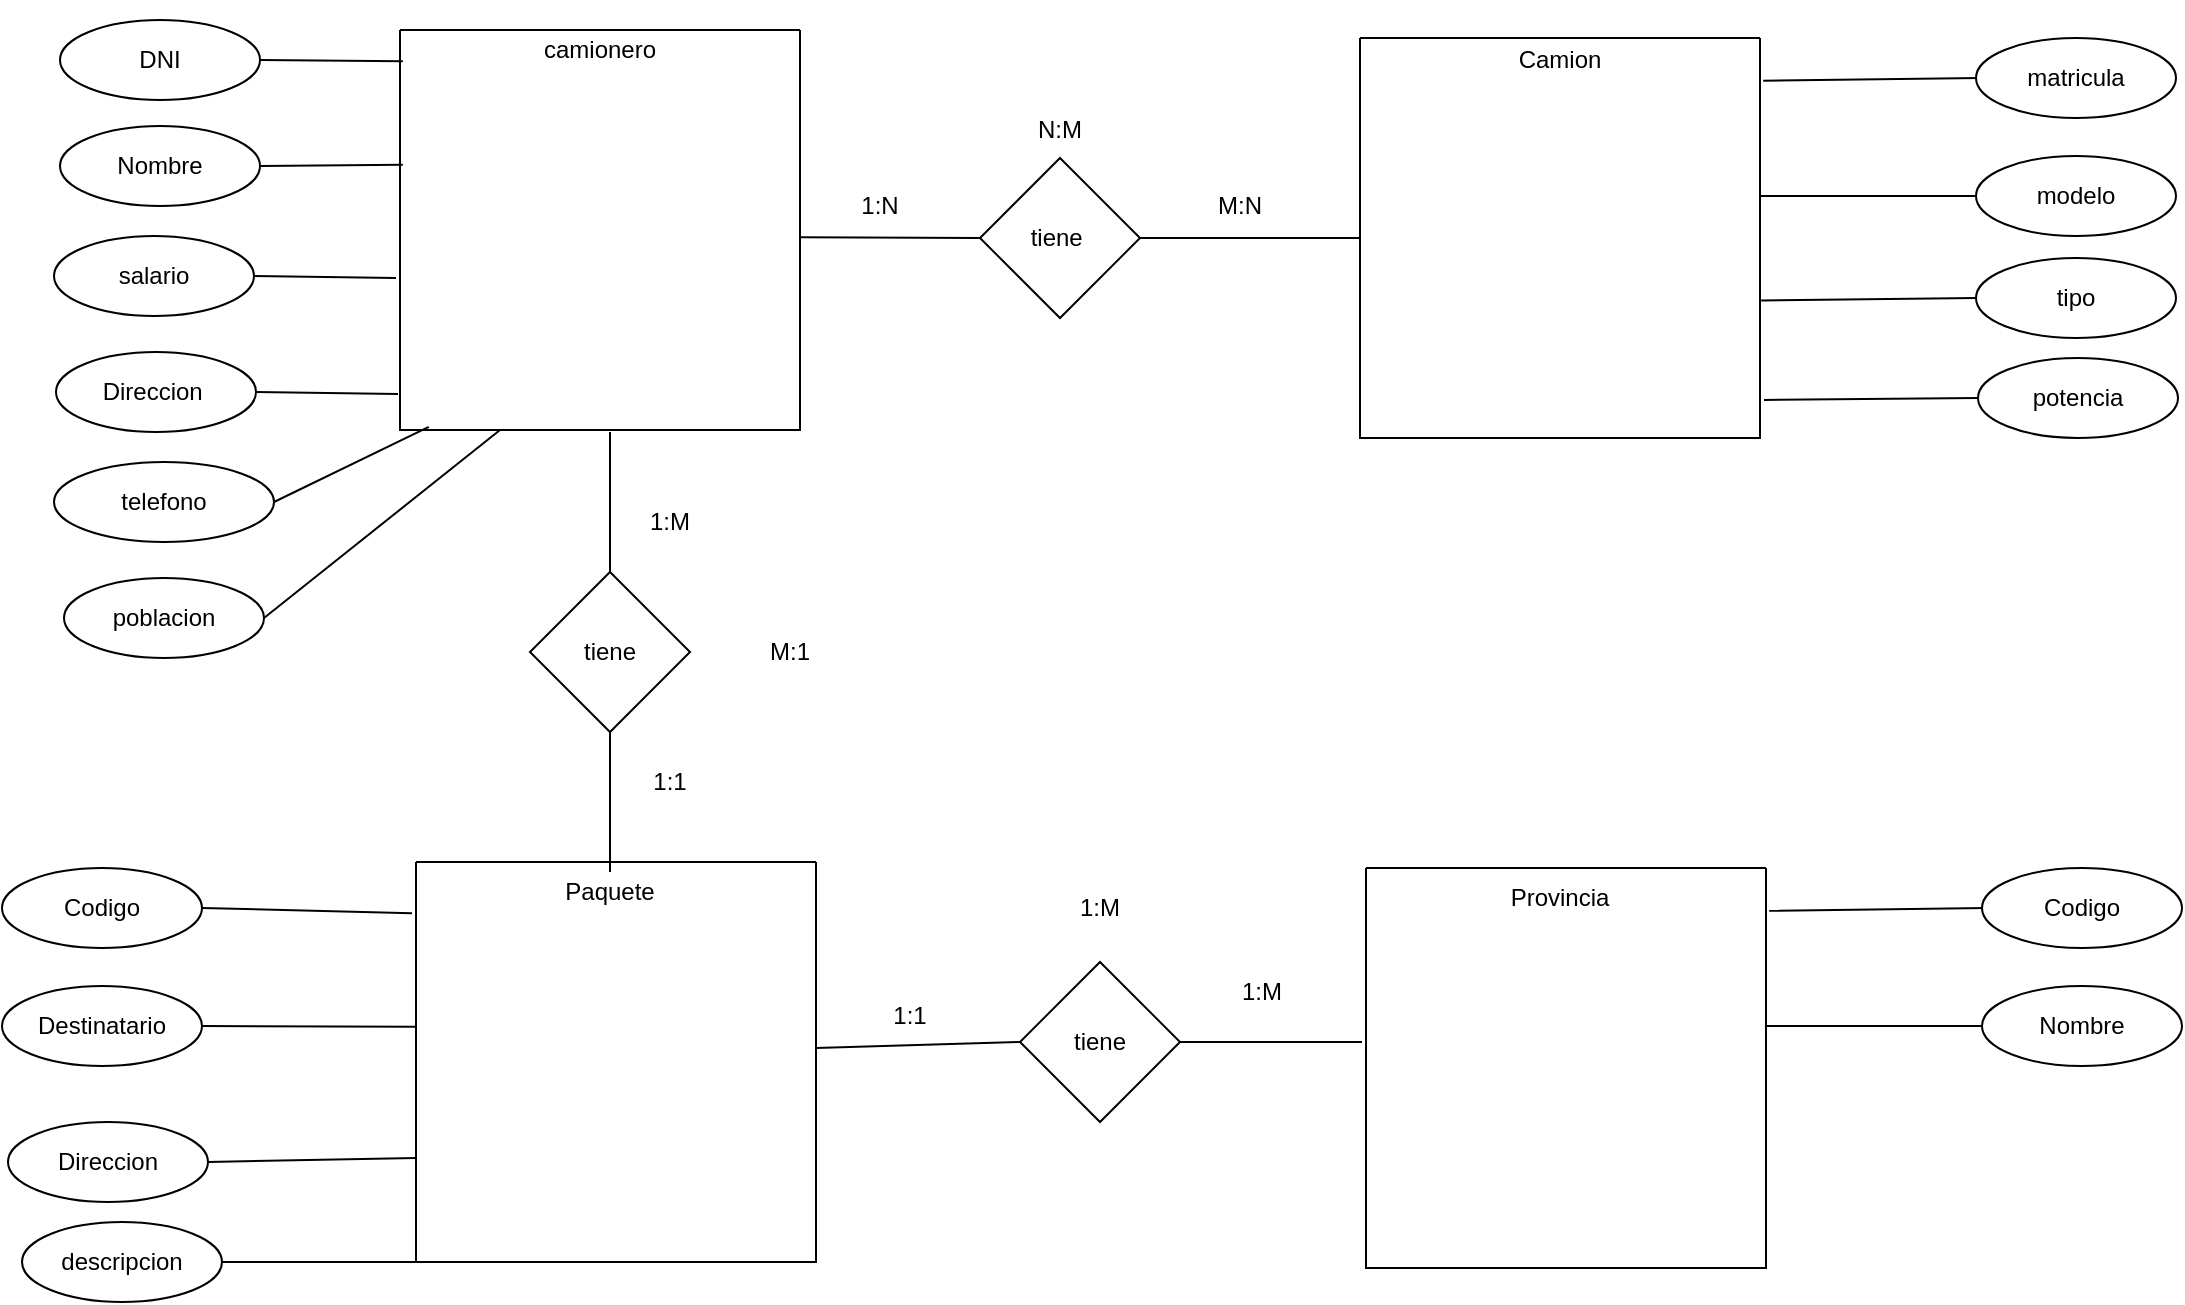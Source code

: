 <mxfile version="28.1.2" pages="15">
  <diagram id="Kj6Z41t-Mv73v8PIJGUH" name="Empresa_transporte">
    <mxGraphModel dx="1410" dy="833" grid="1" gridSize="10" guides="1" tooltips="1" connect="1" arrows="1" fold="1" page="1" pageScale="1" pageWidth="1390" pageHeight="980" math="0" shadow="0">
      <root>
        <mxCell id="0" />
        <mxCell id="1" parent="0" />
        <mxCell id="GvKa5HAtcJ1jBGVT_yZc-1" value="" style="swimlane;startSize=0;" parent="1" vertex="1">
          <mxGeometry x="309" y="94" width="200" height="200" as="geometry" />
        </mxCell>
        <mxCell id="GvKa5HAtcJ1jBGVT_yZc-2" value="camionero" style="text;html=1;align=center;verticalAlign=middle;whiteSpace=wrap;rounded=0;" parent="GvKa5HAtcJ1jBGVT_yZc-1" vertex="1">
          <mxGeometry x="15" y="-15" width="170" height="50" as="geometry" />
        </mxCell>
        <mxCell id="GvKa5HAtcJ1jBGVT_yZc-3" value="" style="endArrow=none;html=1;rounded=0;entryX=0.007;entryY=0.223;entryDx=0;entryDy=0;entryPerimeter=0;exitX=1;exitY=0.5;exitDx=0;exitDy=0;" parent="1" source="GvKa5HAtcJ1jBGVT_yZc-4" edge="1">
          <mxGeometry width="50" height="50" relative="1" as="geometry">
            <mxPoint x="229" y="114" as="sourcePoint" />
            <mxPoint x="310.4" y="109.6" as="targetPoint" />
          </mxGeometry>
        </mxCell>
        <mxCell id="GvKa5HAtcJ1jBGVT_yZc-4" value="DNI" style="ellipse;whiteSpace=wrap;html=1;" parent="1" vertex="1">
          <mxGeometry x="139" y="89" width="100" height="40" as="geometry" />
        </mxCell>
        <mxCell id="GvKa5HAtcJ1jBGVT_yZc-5" value="" style="endArrow=none;html=1;rounded=0;entryX=0.007;entryY=0.392;entryDx=0;entryDy=0;entryPerimeter=0;exitX=1;exitY=0.5;exitDx=0;exitDy=0;" parent="1" source="GvKa5HAtcJ1jBGVT_yZc-6" edge="1">
          <mxGeometry width="50" height="50" relative="1" as="geometry">
            <mxPoint x="226" y="166" as="sourcePoint" />
            <mxPoint x="310.4" y="161.4" as="targetPoint" />
          </mxGeometry>
        </mxCell>
        <mxCell id="GvKa5HAtcJ1jBGVT_yZc-6" value="Nombre" style="ellipse;whiteSpace=wrap;html=1;" parent="1" vertex="1">
          <mxGeometry x="139" y="142" width="100" height="40" as="geometry" />
        </mxCell>
        <mxCell id="GvKa5HAtcJ1jBGVT_yZc-7" value="" style="endArrow=none;html=1;rounded=0;entryX=0.007;entryY=0.223;entryDx=0;entryDy=0;entryPerimeter=0;exitX=1;exitY=0.5;exitDx=0;exitDy=0;" parent="1" source="GvKa5HAtcJ1jBGVT_yZc-8" edge="1">
          <mxGeometry width="50" height="50" relative="1" as="geometry">
            <mxPoint x="226" y="222" as="sourcePoint" />
            <mxPoint x="307" y="218" as="targetPoint" />
          </mxGeometry>
        </mxCell>
        <mxCell id="GvKa5HAtcJ1jBGVT_yZc-8" value="salario" style="ellipse;whiteSpace=wrap;html=1;" parent="1" vertex="1">
          <mxGeometry x="136" y="197" width="100" height="40" as="geometry" />
        </mxCell>
        <mxCell id="GvKa5HAtcJ1jBGVT_yZc-9" value="" style="endArrow=none;html=1;rounded=0;entryX=0.007;entryY=0.223;entryDx=0;entryDy=0;entryPerimeter=0;exitX=1;exitY=0.5;exitDx=0;exitDy=0;" parent="1" source="GvKa5HAtcJ1jBGVT_yZc-10" edge="1">
          <mxGeometry width="50" height="50" relative="1" as="geometry">
            <mxPoint x="227" y="280" as="sourcePoint" />
            <mxPoint x="308" y="276" as="targetPoint" />
          </mxGeometry>
        </mxCell>
        <mxCell id="GvKa5HAtcJ1jBGVT_yZc-10" value="Direccion&amp;nbsp;" style="ellipse;whiteSpace=wrap;html=1;" parent="1" vertex="1">
          <mxGeometry x="137" y="255" width="100" height="40" as="geometry" />
        </mxCell>
        <mxCell id="GvKa5HAtcJ1jBGVT_yZc-11" value="" style="endArrow=none;html=1;rounded=0;entryX=0.072;entryY=0.992;entryDx=0;entryDy=0;entryPerimeter=0;exitX=1;exitY=0.5;exitDx=0;exitDy=0;" parent="1" source="GvKa5HAtcJ1jBGVT_yZc-12" target="GvKa5HAtcJ1jBGVT_yZc-1" edge="1">
          <mxGeometry width="50" height="50" relative="1" as="geometry">
            <mxPoint x="259" y="343" as="sourcePoint" />
            <mxPoint x="340" y="339" as="targetPoint" />
          </mxGeometry>
        </mxCell>
        <mxCell id="GvKa5HAtcJ1jBGVT_yZc-12" value="telefono" style="ellipse;whiteSpace=wrap;html=1;" parent="1" vertex="1">
          <mxGeometry x="136" y="310" width="110" height="40" as="geometry" />
        </mxCell>
        <mxCell id="GvKa5HAtcJ1jBGVT_yZc-13" value="" style="swimlane;startSize=0;" parent="1" vertex="1">
          <mxGeometry x="789" y="98" width="200" height="200" as="geometry" />
        </mxCell>
        <mxCell id="GvKa5HAtcJ1jBGVT_yZc-14" value="" style="endArrow=none;html=1;rounded=0;entryX=1.008;entryY=0.107;entryDx=0;entryDy=0;entryPerimeter=0;" parent="1" target="GvKa5HAtcJ1jBGVT_yZc-13" edge="1">
          <mxGeometry width="50" height="50" relative="1" as="geometry">
            <mxPoint x="1099" y="118" as="sourcePoint" />
            <mxPoint x="979.0" y="189.6" as="targetPoint" />
          </mxGeometry>
        </mxCell>
        <mxCell id="GvKa5HAtcJ1jBGVT_yZc-15" value="matricula" style="ellipse;whiteSpace=wrap;html=1;" parent="1" vertex="1">
          <mxGeometry x="1097" y="98" width="100" height="40" as="geometry" />
        </mxCell>
        <mxCell id="GvKa5HAtcJ1jBGVT_yZc-16" value="" style="endArrow=none;html=1;rounded=0;entryX=0.999;entryY=0.395;entryDx=0;entryDy=0;entryPerimeter=0;exitX=0;exitY=0.5;exitDx=0;exitDy=0;" parent="1" source="GvKa5HAtcJ1jBGVT_yZc-17" target="GvKa5HAtcJ1jBGVT_yZc-13" edge="1">
          <mxGeometry width="50" height="50" relative="1" as="geometry">
            <mxPoint x="969" y="266" as="sourcePoint" />
            <mxPoint x="1053.4" y="261.4" as="targetPoint" />
          </mxGeometry>
        </mxCell>
        <mxCell id="GvKa5HAtcJ1jBGVT_yZc-17" value="modelo" style="ellipse;whiteSpace=wrap;html=1;" parent="1" vertex="1">
          <mxGeometry x="1097" y="157" width="100" height="40" as="geometry" />
        </mxCell>
        <mxCell id="GvKa5HAtcJ1jBGVT_yZc-18" value="" style="endArrow=none;html=1;rounded=0;entryX=1.003;entryY=0.656;entryDx=0;entryDy=0;entryPerimeter=0;exitX=0;exitY=0.5;exitDx=0;exitDy=0;" parent="1" source="GvKa5HAtcJ1jBGVT_yZc-19" target="GvKa5HAtcJ1jBGVT_yZc-13" edge="1">
          <mxGeometry width="50" height="50" relative="1" as="geometry">
            <mxPoint x="969" y="322" as="sourcePoint" />
            <mxPoint x="1050" y="318" as="targetPoint" />
          </mxGeometry>
        </mxCell>
        <mxCell id="GvKa5HAtcJ1jBGVT_yZc-19" value="tipo" style="ellipse;whiteSpace=wrap;html=1;" parent="1" vertex="1">
          <mxGeometry x="1097" y="208" width="100" height="40" as="geometry" />
        </mxCell>
        <mxCell id="GvKa5HAtcJ1jBGVT_yZc-20" value="" style="endArrow=none;html=1;rounded=0;exitX=1.016;exitY=0.448;exitDx=0;exitDy=0;exitPerimeter=0;entryX=0;entryY=0.5;entryDx=0;entryDy=0;" parent="1" target="GvKa5HAtcJ1jBGVT_yZc-21" edge="1">
          <mxGeometry width="50" height="50" relative="1" as="geometry">
            <mxPoint x="509.0" y="197.58" as="sourcePoint" />
            <mxPoint x="625.8" y="197.98" as="targetPoint" />
          </mxGeometry>
        </mxCell>
        <mxCell id="GvKa5HAtcJ1jBGVT_yZc-21" value="tiene&amp;nbsp;" style="rhombus;whiteSpace=wrap;html=1;" parent="1" vertex="1">
          <mxGeometry x="599" y="158" width="80" height="80" as="geometry" />
        </mxCell>
        <mxCell id="GvKa5HAtcJ1jBGVT_yZc-22" value="" style="endArrow=none;html=1;rounded=0;entryX=0;entryY=0.5;entryDx=0;entryDy=0;exitX=1;exitY=0.5;exitDx=0;exitDy=0;" parent="1" source="GvKa5HAtcJ1jBGVT_yZc-21" target="GvKa5HAtcJ1jBGVT_yZc-13" edge="1">
          <mxGeometry width="50" height="50" relative="1" as="geometry">
            <mxPoint x="709" y="258" as="sourcePoint" />
            <mxPoint x="759" y="208" as="targetPoint" />
          </mxGeometry>
        </mxCell>
        <mxCell id="GvKa5HAtcJ1jBGVT_yZc-23" value="" style="swimlane;startSize=0;" parent="1" vertex="1">
          <mxGeometry x="792" y="513" width="200" height="200" as="geometry" />
        </mxCell>
        <mxCell id="GvKa5HAtcJ1jBGVT_yZc-24" value="Provincia" style="text;html=1;align=center;verticalAlign=middle;whiteSpace=wrap;rounded=0;" parent="GvKa5HAtcJ1jBGVT_yZc-23" vertex="1">
          <mxGeometry x="17" y="-10" width="160" height="50" as="geometry" />
        </mxCell>
        <mxCell id="GvKa5HAtcJ1jBGVT_yZc-25" value="" style="endArrow=none;html=1;rounded=0;entryX=1.008;entryY=0.107;entryDx=0;entryDy=0;entryPerimeter=0;" parent="1" target="GvKa5HAtcJ1jBGVT_yZc-23" edge="1">
          <mxGeometry width="50" height="50" relative="1" as="geometry">
            <mxPoint x="1102" y="533" as="sourcePoint" />
            <mxPoint x="982.0" y="604.6" as="targetPoint" />
          </mxGeometry>
        </mxCell>
        <mxCell id="GvKa5HAtcJ1jBGVT_yZc-26" value="Codigo" style="ellipse;whiteSpace=wrap;html=1;" parent="1" vertex="1">
          <mxGeometry x="1100" y="513" width="100" height="40" as="geometry" />
        </mxCell>
        <mxCell id="GvKa5HAtcJ1jBGVT_yZc-27" value="" style="endArrow=none;html=1;rounded=0;entryX=0.999;entryY=0.395;entryDx=0;entryDy=0;entryPerimeter=0;exitX=0;exitY=0.5;exitDx=0;exitDy=0;" parent="1" source="GvKa5HAtcJ1jBGVT_yZc-28" target="GvKa5HAtcJ1jBGVT_yZc-23" edge="1">
          <mxGeometry width="50" height="50" relative="1" as="geometry">
            <mxPoint x="972" y="681" as="sourcePoint" />
            <mxPoint x="1056.4" y="676.4" as="targetPoint" />
          </mxGeometry>
        </mxCell>
        <mxCell id="GvKa5HAtcJ1jBGVT_yZc-28" value="Nombre" style="ellipse;whiteSpace=wrap;html=1;" parent="1" vertex="1">
          <mxGeometry x="1100" y="572" width="100" height="40" as="geometry" />
        </mxCell>
        <mxCell id="GvKa5HAtcJ1jBGVT_yZc-31" value="Camion" style="text;html=1;align=center;verticalAlign=middle;whiteSpace=wrap;rounded=0;" parent="1" vertex="1">
          <mxGeometry x="819" y="82" width="140" height="54" as="geometry" />
        </mxCell>
        <mxCell id="GvKa5HAtcJ1jBGVT_yZc-32" value="tiene" style="rhombus;whiteSpace=wrap;html=1;" parent="1" vertex="1">
          <mxGeometry x="619" y="560" width="80" height="80" as="geometry" />
        </mxCell>
        <mxCell id="GvKa5HAtcJ1jBGVT_yZc-33" value="" style="endArrow=none;html=1;rounded=0;entryX=0;entryY=0.5;entryDx=0;entryDy=0;exitX=1;exitY=0.465;exitDx=0;exitDy=0;exitPerimeter=0;" parent="1" source="GvKa5HAtcJ1jBGVT_yZc-45" target="GvKa5HAtcJ1jBGVT_yZc-32" edge="1">
          <mxGeometry width="50" height="50" relative="1" as="geometry">
            <mxPoint x="799" y="388" as="sourcePoint" />
            <mxPoint x="849" y="338" as="targetPoint" />
          </mxGeometry>
        </mxCell>
        <mxCell id="GvKa5HAtcJ1jBGVT_yZc-34" value="" style="endArrow=none;html=1;rounded=0;entryX=1;entryY=0.5;entryDx=0;entryDy=0;exitX=-0.01;exitY=0.435;exitDx=0;exitDy=0;exitPerimeter=0;" parent="1" source="GvKa5HAtcJ1jBGVT_yZc-23" target="GvKa5HAtcJ1jBGVT_yZc-32" edge="1">
          <mxGeometry width="50" height="50" relative="1" as="geometry">
            <mxPoint x="889" y="518" as="sourcePoint" />
            <mxPoint x="829" y="438" as="targetPoint" />
          </mxGeometry>
        </mxCell>
        <mxCell id="GvKa5HAtcJ1jBGVT_yZc-35" value="1:N" style="text;html=1;align=center;verticalAlign=middle;whiteSpace=wrap;rounded=0;" parent="1" vertex="1">
          <mxGeometry x="519" y="167" width="60" height="30" as="geometry" />
        </mxCell>
        <mxCell id="GvKa5HAtcJ1jBGVT_yZc-36" value="M:N" style="text;html=1;align=center;verticalAlign=middle;whiteSpace=wrap;rounded=0;" parent="1" vertex="1">
          <mxGeometry x="699" y="167" width="60" height="30" as="geometry" />
        </mxCell>
        <mxCell id="GvKa5HAtcJ1jBGVT_yZc-37" value="1:1" style="text;html=1;align=center;verticalAlign=middle;whiteSpace=wrap;rounded=0;" parent="1" vertex="1">
          <mxGeometry x="534" y="572" width="60" height="30" as="geometry" />
        </mxCell>
        <mxCell id="GvKa5HAtcJ1jBGVT_yZc-38" value="1:M" style="text;html=1;align=center;verticalAlign=middle;whiteSpace=wrap;rounded=0;" parent="1" vertex="1">
          <mxGeometry x="629" y="518" width="60" height="30" as="geometry" />
        </mxCell>
        <mxCell id="GvKa5HAtcJ1jBGVT_yZc-39" value="N:M" style="text;html=1;align=center;verticalAlign=middle;whiteSpace=wrap;rounded=0;" parent="1" vertex="1">
          <mxGeometry x="609" y="129" width="60" height="30" as="geometry" />
        </mxCell>
        <mxCell id="GvKa5HAtcJ1jBGVT_yZc-40" value="1:M" style="text;html=1;align=center;verticalAlign=middle;whiteSpace=wrap;rounded=0;" parent="1" vertex="1">
          <mxGeometry x="710" y="560" width="60" height="30" as="geometry" />
        </mxCell>
        <mxCell id="GvKa5HAtcJ1jBGVT_yZc-41" value="" style="endArrow=none;html=1;rounded=0;entryX=0.25;entryY=1;entryDx=0;entryDy=0;exitX=1;exitY=0.5;exitDx=0;exitDy=0;" parent="1" source="GvKa5HAtcJ1jBGVT_yZc-42" target="GvKa5HAtcJ1jBGVT_yZc-1" edge="1">
          <mxGeometry width="50" height="50" relative="1" as="geometry">
            <mxPoint x="259" y="406" as="sourcePoint" />
            <mxPoint x="228" y="265.0" as="targetPoint" />
          </mxGeometry>
        </mxCell>
        <mxCell id="GvKa5HAtcJ1jBGVT_yZc-42" value="poblacion" style="ellipse;whiteSpace=wrap;html=1;" parent="1" vertex="1">
          <mxGeometry x="141" y="368" width="100" height="40" as="geometry" />
        </mxCell>
        <mxCell id="GvKa5HAtcJ1jBGVT_yZc-43" value="" style="endArrow=none;html=1;rounded=0;entryX=1.003;entryY=0.656;entryDx=0;entryDy=0;entryPerimeter=0;exitX=0;exitY=0.5;exitDx=0;exitDy=0;" parent="1" source="GvKa5HAtcJ1jBGVT_yZc-44" edge="1">
          <mxGeometry width="50" height="50" relative="1" as="geometry">
            <mxPoint x="970" y="372" as="sourcePoint" />
            <mxPoint x="991" y="279" as="targetPoint" />
          </mxGeometry>
        </mxCell>
        <mxCell id="GvKa5HAtcJ1jBGVT_yZc-44" value="potencia" style="ellipse;whiteSpace=wrap;html=1;" parent="1" vertex="1">
          <mxGeometry x="1098" y="258" width="100" height="40" as="geometry" />
        </mxCell>
        <mxCell id="GvKa5HAtcJ1jBGVT_yZc-45" value="" style="swimlane;startSize=0;" parent="1" vertex="1">
          <mxGeometry x="317" y="510" width="200" height="200" as="geometry" />
        </mxCell>
        <mxCell id="GvKa5HAtcJ1jBGVT_yZc-46" value="Paquete" style="text;html=1;align=center;verticalAlign=middle;whiteSpace=wrap;rounded=0;" parent="GvKa5HAtcJ1jBGVT_yZc-45" vertex="1">
          <mxGeometry x="17" y="-10" width="160" height="50" as="geometry" />
        </mxCell>
        <mxCell id="GvKa5HAtcJ1jBGVT_yZc-53" value="tiene" style="rhombus;whiteSpace=wrap;html=1;" parent="1" vertex="1">
          <mxGeometry x="374" y="365" width="80" height="80" as="geometry" />
        </mxCell>
        <mxCell id="GvKa5HAtcJ1jBGVT_yZc-54" value="" style="endArrow=none;html=1;rounded=0;entryX=0.5;entryY=0;entryDx=0;entryDy=0;exitX=0.5;exitY=1;exitDx=0;exitDy=0;" parent="1" target="GvKa5HAtcJ1jBGVT_yZc-53" edge="1">
          <mxGeometry width="50" height="50" relative="1" as="geometry">
            <mxPoint x="414" y="295" as="sourcePoint" />
            <mxPoint x="374" y="335" as="targetPoint" />
          </mxGeometry>
        </mxCell>
        <mxCell id="GvKa5HAtcJ1jBGVT_yZc-55" value="" style="endArrow=none;html=1;rounded=0;entryX=0.5;entryY=1;entryDx=0;entryDy=0;" parent="1" target="GvKa5HAtcJ1jBGVT_yZc-53" edge="1">
          <mxGeometry width="50" height="50" relative="1" as="geometry">
            <mxPoint x="414" y="515" as="sourcePoint" />
            <mxPoint x="354" y="435" as="targetPoint" />
          </mxGeometry>
        </mxCell>
        <mxCell id="GvKa5HAtcJ1jBGVT_yZc-56" value="1:M" style="text;html=1;align=center;verticalAlign=middle;whiteSpace=wrap;rounded=0;" parent="1" vertex="1">
          <mxGeometry x="414" y="325" width="60" height="30" as="geometry" />
        </mxCell>
        <mxCell id="GvKa5HAtcJ1jBGVT_yZc-57" value="1:1" style="text;html=1;align=center;verticalAlign=middle;whiteSpace=wrap;rounded=0;" parent="1" vertex="1">
          <mxGeometry x="414" y="455" width="60" height="30" as="geometry" />
        </mxCell>
        <mxCell id="GvKa5HAtcJ1jBGVT_yZc-58" value="M:1" style="text;html=1;align=center;verticalAlign=middle;whiteSpace=wrap;rounded=0;" parent="1" vertex="1">
          <mxGeometry x="474" y="390" width="60" height="30" as="geometry" />
        </mxCell>
        <mxCell id="GvKa5HAtcJ1jBGVT_yZc-59" value="" style="endArrow=none;html=1;rounded=0;entryX=1;entryY=0.5;entryDx=0;entryDy=0;exitX=-0.01;exitY=0.128;exitDx=0;exitDy=0;exitPerimeter=0;" parent="1" source="GvKa5HAtcJ1jBGVT_yZc-45" target="GvKa5HAtcJ1jBGVT_yZc-60" edge="1">
          <mxGeometry width="50" height="50" relative="1" as="geometry">
            <mxPoint x="220" y="560" as="sourcePoint" />
            <mxPoint x="112" y="561" as="targetPoint" />
          </mxGeometry>
        </mxCell>
        <mxCell id="GvKa5HAtcJ1jBGVT_yZc-60" value="Codigo" style="ellipse;whiteSpace=wrap;html=1;" parent="1" vertex="1">
          <mxGeometry x="110" y="513" width="100" height="40" as="geometry" />
        </mxCell>
        <mxCell id="GvKa5HAtcJ1jBGVT_yZc-61" value="" style="endArrow=none;html=1;rounded=0;entryX=0;entryY=0.412;entryDx=0;entryDy=0;entryPerimeter=0;exitX=1;exitY=0.5;exitDx=0;exitDy=0;" parent="1" source="GvKa5HAtcJ1jBGVT_yZc-62" target="GvKa5HAtcJ1jBGVT_yZc-45" edge="1">
          <mxGeometry width="50" height="50" relative="1" as="geometry">
            <mxPoint x="90" y="708" as="sourcePoint" />
            <mxPoint x="110" y="619" as="targetPoint" />
          </mxGeometry>
        </mxCell>
        <mxCell id="GvKa5HAtcJ1jBGVT_yZc-62" value="Destinatario" style="ellipse;whiteSpace=wrap;html=1;" parent="1" vertex="1">
          <mxGeometry x="110" y="572" width="100" height="40" as="geometry" />
        </mxCell>
        <mxCell id="GvKa5HAtcJ1jBGVT_yZc-63" value="" style="endArrow=none;html=1;rounded=0;entryX=0;entryY=1;entryDx=0;entryDy=0;exitX=1;exitY=0.5;exitDx=0;exitDy=0;" parent="1" source="GvKa5HAtcJ1jBGVT_yZc-64" target="GvKa5HAtcJ1jBGVT_yZc-45" edge="1">
          <mxGeometry width="50" height="50" relative="1" as="geometry">
            <mxPoint x="90" y="764" as="sourcePoint" />
            <mxPoint x="111" y="671" as="targetPoint" />
          </mxGeometry>
        </mxCell>
        <mxCell id="GvKa5HAtcJ1jBGVT_yZc-64" value="descripcion" style="ellipse;whiteSpace=wrap;html=1;" parent="1" vertex="1">
          <mxGeometry x="120" y="690" width="100" height="40" as="geometry" />
        </mxCell>
        <mxCell id="GvKa5HAtcJ1jBGVT_yZc-65" value="" style="endArrow=none;html=1;rounded=0;entryX=-0.016;entryY=0.454;entryDx=0;entryDy=0;entryPerimeter=0;exitX=1;exitY=0.5;exitDx=0;exitDy=0;" parent="1" source="GvKa5HAtcJ1jBGVT_yZc-66" edge="1">
          <mxGeometry width="50" height="50" relative="1" as="geometry">
            <mxPoint x="93" y="765" as="sourcePoint" />
            <mxPoint x="317" y="658" as="targetPoint" />
          </mxGeometry>
        </mxCell>
        <mxCell id="GvKa5HAtcJ1jBGVT_yZc-66" value="Direccion" style="ellipse;whiteSpace=wrap;html=1;" parent="1" vertex="1">
          <mxGeometry x="113" y="640" width="100" height="40" as="geometry" />
        </mxCell>
      </root>
    </mxGraphModel>
  </diagram>
  <diagram name="Ventas_Empresas" id="B0JV8FywAWMerJNclvzg">
    <mxGraphModel dx="1650" dy="897" grid="1" gridSize="10" guides="1" tooltips="1" connect="1" arrows="1" fold="1" page="1" pageScale="1" pageWidth="1390" pageHeight="980" math="0" shadow="0">
      <root>
        <mxCell id="0" />
        <mxCell id="1" parent="0" />
        <mxCell id="ru0J9r1snF9_D9bI_4hw-2" value="" style="swimlane;startSize=0;" vertex="1" parent="1">
          <mxGeometry x="240" y="236" width="200" height="200" as="geometry" />
        </mxCell>
        <mxCell id="ru0J9r1snF9_D9bI_4hw-26" value="Clientes&amp;nbsp;" style="text;html=1;align=center;verticalAlign=middle;whiteSpace=wrap;rounded=0;" vertex="1" parent="ru0J9r1snF9_D9bI_4hw-2">
          <mxGeometry x="15" y="-15" width="170" height="50" as="geometry" />
        </mxCell>
        <mxCell id="ru0J9r1snF9_D9bI_4hw-4" value="" style="endArrow=none;html=1;rounded=0;entryX=0.007;entryY=0.223;entryDx=0;entryDy=0;entryPerimeter=0;exitX=1;exitY=0.5;exitDx=0;exitDy=0;" edge="1" parent="1" source="ru0J9r1snF9_D9bI_4hw-5">
          <mxGeometry width="50" height="50" relative="1" as="geometry">
            <mxPoint x="160" y="256" as="sourcePoint" />
            <mxPoint x="241.4" y="251.6" as="targetPoint" />
          </mxGeometry>
        </mxCell>
        <mxCell id="ru0J9r1snF9_D9bI_4hw-5" value="DNI" style="ellipse;whiteSpace=wrap;html=1;" vertex="1" parent="1">
          <mxGeometry x="70" y="231" width="100" height="40" as="geometry" />
        </mxCell>
        <mxCell id="ru0J9r1snF9_D9bI_4hw-6" value="" style="endArrow=none;html=1;rounded=0;entryX=0.007;entryY=0.392;entryDx=0;entryDy=0;entryPerimeter=0;exitX=1;exitY=0.5;exitDx=0;exitDy=0;" edge="1" parent="1" source="ru0J9r1snF9_D9bI_4hw-7">
          <mxGeometry width="50" height="50" relative="1" as="geometry">
            <mxPoint x="157" y="308" as="sourcePoint" />
            <mxPoint x="241.4" y="303.4" as="targetPoint" />
          </mxGeometry>
        </mxCell>
        <mxCell id="ru0J9r1snF9_D9bI_4hw-7" value="Nombre" style="ellipse;whiteSpace=wrap;html=1;" vertex="1" parent="1">
          <mxGeometry x="70" y="284" width="100" height="40" as="geometry" />
        </mxCell>
        <mxCell id="ru0J9r1snF9_D9bI_4hw-8" value="" style="endArrow=none;html=1;rounded=0;entryX=0.007;entryY=0.223;entryDx=0;entryDy=0;entryPerimeter=0;exitX=1;exitY=0.5;exitDx=0;exitDy=0;" edge="1" parent="1" source="ru0J9r1snF9_D9bI_4hw-9">
          <mxGeometry width="50" height="50" relative="1" as="geometry">
            <mxPoint x="157" y="364" as="sourcePoint" />
            <mxPoint x="238" y="360" as="targetPoint" />
          </mxGeometry>
        </mxCell>
        <mxCell id="ru0J9r1snF9_D9bI_4hw-9" value="Apellidos" style="ellipse;whiteSpace=wrap;html=1;" vertex="1" parent="1">
          <mxGeometry x="67" y="339" width="100" height="40" as="geometry" />
        </mxCell>
        <mxCell id="ru0J9r1snF9_D9bI_4hw-10" value="" style="endArrow=none;html=1;rounded=0;entryX=0.007;entryY=0.223;entryDx=0;entryDy=0;entryPerimeter=0;exitX=1;exitY=0.5;exitDx=0;exitDy=0;" edge="1" parent="1" source="ru0J9r1snF9_D9bI_4hw-11">
          <mxGeometry width="50" height="50" relative="1" as="geometry">
            <mxPoint x="158" y="422" as="sourcePoint" />
            <mxPoint x="239" y="418" as="targetPoint" />
          </mxGeometry>
        </mxCell>
        <mxCell id="ru0J9r1snF9_D9bI_4hw-11" value="Direccion&amp;nbsp;" style="ellipse;whiteSpace=wrap;html=1;" vertex="1" parent="1">
          <mxGeometry x="68" y="397" width="100" height="40" as="geometry" />
        </mxCell>
        <mxCell id="ru0J9r1snF9_D9bI_4hw-12" value="" style="endArrow=none;html=1;rounded=0;entryX=0.072;entryY=0.992;entryDx=0;entryDy=0;entryPerimeter=0;exitX=1;exitY=0.5;exitDx=0;exitDy=0;" edge="1" parent="1" source="ru0J9r1snF9_D9bI_4hw-13" target="ru0J9r1snF9_D9bI_4hw-2">
          <mxGeometry width="50" height="50" relative="1" as="geometry">
            <mxPoint x="190" y="485" as="sourcePoint" />
            <mxPoint x="271" y="481" as="targetPoint" />
          </mxGeometry>
        </mxCell>
        <mxCell id="ru0J9r1snF9_D9bI_4hw-13" value="Fecha_Nacimiento&amp;nbsp;" style="ellipse;whiteSpace=wrap;html=1;" vertex="1" parent="1">
          <mxGeometry x="90" y="460" width="110" height="40" as="geometry" />
        </mxCell>
        <mxCell id="ru0J9r1snF9_D9bI_4hw-14" value="" style="swimlane;startSize=0;" vertex="1" parent="1">
          <mxGeometry x="720" y="240" width="200" height="200" as="geometry" />
        </mxCell>
        <mxCell id="ru0J9r1snF9_D9bI_4hw-16" value="" style="endArrow=none;html=1;rounded=0;entryX=1.008;entryY=0.107;entryDx=0;entryDy=0;entryPerimeter=0;" edge="1" parent="1" target="ru0J9r1snF9_D9bI_4hw-14">
          <mxGeometry width="50" height="50" relative="1" as="geometry">
            <mxPoint x="1030" y="260" as="sourcePoint" />
            <mxPoint x="910.0" y="331.6" as="targetPoint" />
          </mxGeometry>
        </mxCell>
        <mxCell id="ru0J9r1snF9_D9bI_4hw-17" value="Codigo" style="ellipse;whiteSpace=wrap;html=1;" vertex="1" parent="1">
          <mxGeometry x="1028" y="240" width="100" height="40" as="geometry" />
        </mxCell>
        <mxCell id="ru0J9r1snF9_D9bI_4hw-18" value="" style="endArrow=none;html=1;rounded=0;entryX=0.999;entryY=0.395;entryDx=0;entryDy=0;entryPerimeter=0;exitX=0;exitY=0.5;exitDx=0;exitDy=0;" edge="1" parent="1" source="ru0J9r1snF9_D9bI_4hw-19" target="ru0J9r1snF9_D9bI_4hw-14">
          <mxGeometry width="50" height="50" relative="1" as="geometry">
            <mxPoint x="900" y="408" as="sourcePoint" />
            <mxPoint x="984.4" y="403.4" as="targetPoint" />
          </mxGeometry>
        </mxCell>
        <mxCell id="ru0J9r1snF9_D9bI_4hw-19" value="Nombre" style="ellipse;whiteSpace=wrap;html=1;" vertex="1" parent="1">
          <mxGeometry x="1028" y="299" width="100" height="40" as="geometry" />
        </mxCell>
        <mxCell id="ru0J9r1snF9_D9bI_4hw-20" value="" style="endArrow=none;html=1;rounded=0;entryX=1.003;entryY=0.656;entryDx=0;entryDy=0;entryPerimeter=0;exitX=0;exitY=0.5;exitDx=0;exitDy=0;" edge="1" parent="1" source="ru0J9r1snF9_D9bI_4hw-21" target="ru0J9r1snF9_D9bI_4hw-14">
          <mxGeometry width="50" height="50" relative="1" as="geometry">
            <mxPoint x="900" y="464" as="sourcePoint" />
            <mxPoint x="981" y="460" as="targetPoint" />
          </mxGeometry>
        </mxCell>
        <mxCell id="ru0J9r1snF9_D9bI_4hw-21" value="Precio" style="ellipse;whiteSpace=wrap;html=1;" vertex="1" parent="1">
          <mxGeometry x="1028" y="350" width="100" height="40" as="geometry" />
        </mxCell>
        <mxCell id="ru0J9r1snF9_D9bI_4hw-27" value="" style="endArrow=none;html=1;rounded=0;exitX=1.016;exitY=0.448;exitDx=0;exitDy=0;exitPerimeter=0;entryX=0;entryY=0.5;entryDx=0;entryDy=0;" edge="1" parent="1" target="ru0J9r1snF9_D9bI_4hw-28">
          <mxGeometry width="50" height="50" relative="1" as="geometry">
            <mxPoint x="440.0" y="339.58" as="sourcePoint" />
            <mxPoint x="556.8" y="339.98" as="targetPoint" />
          </mxGeometry>
        </mxCell>
        <mxCell id="ru0J9r1snF9_D9bI_4hw-28" value="tiene&amp;nbsp;" style="rhombus;whiteSpace=wrap;html=1;" vertex="1" parent="1">
          <mxGeometry x="530" y="300" width="80" height="80" as="geometry" />
        </mxCell>
        <mxCell id="ru0J9r1snF9_D9bI_4hw-29" value="" style="endArrow=none;html=1;rounded=0;entryX=0;entryY=0.5;entryDx=0;entryDy=0;exitX=1;exitY=0.5;exitDx=0;exitDy=0;" edge="1" parent="1" source="ru0J9r1snF9_D9bI_4hw-28" target="ru0J9r1snF9_D9bI_4hw-14">
          <mxGeometry width="50" height="50" relative="1" as="geometry">
            <mxPoint x="640" y="400" as="sourcePoint" />
            <mxPoint x="690" y="350" as="targetPoint" />
          </mxGeometry>
        </mxCell>
        <mxCell id="ru0J9r1snF9_D9bI_4hw-30" value="" style="swimlane;startSize=0;" vertex="1" parent="1">
          <mxGeometry x="723" y="655" width="200" height="200" as="geometry" />
        </mxCell>
        <mxCell id="ru0J9r1snF9_D9bI_4hw-38" value="Provedor" style="text;html=1;align=center;verticalAlign=middle;whiteSpace=wrap;rounded=0;" vertex="1" parent="ru0J9r1snF9_D9bI_4hw-30">
          <mxGeometry x="17" y="-10" width="160" height="50" as="geometry" />
        </mxCell>
        <mxCell id="ru0J9r1snF9_D9bI_4hw-31" value="" style="endArrow=none;html=1;rounded=0;entryX=1.008;entryY=0.107;entryDx=0;entryDy=0;entryPerimeter=0;" edge="1" parent="1" target="ru0J9r1snF9_D9bI_4hw-30">
          <mxGeometry width="50" height="50" relative="1" as="geometry">
            <mxPoint x="1033" y="675" as="sourcePoint" />
            <mxPoint x="913.0" y="746.6" as="targetPoint" />
          </mxGeometry>
        </mxCell>
        <mxCell id="ru0J9r1snF9_D9bI_4hw-32" value="NIF" style="ellipse;whiteSpace=wrap;html=1;" vertex="1" parent="1">
          <mxGeometry x="1031" y="655" width="100" height="40" as="geometry" />
        </mxCell>
        <mxCell id="ru0J9r1snF9_D9bI_4hw-33" value="" style="endArrow=none;html=1;rounded=0;entryX=0.999;entryY=0.395;entryDx=0;entryDy=0;entryPerimeter=0;exitX=0;exitY=0.5;exitDx=0;exitDy=0;" edge="1" parent="1" source="ru0J9r1snF9_D9bI_4hw-34" target="ru0J9r1snF9_D9bI_4hw-30">
          <mxGeometry width="50" height="50" relative="1" as="geometry">
            <mxPoint x="903" y="823" as="sourcePoint" />
            <mxPoint x="987.4" y="818.4" as="targetPoint" />
          </mxGeometry>
        </mxCell>
        <mxCell id="ru0J9r1snF9_D9bI_4hw-34" value="Nombre" style="ellipse;whiteSpace=wrap;html=1;" vertex="1" parent="1">
          <mxGeometry x="1031" y="714" width="100" height="40" as="geometry" />
        </mxCell>
        <mxCell id="ru0J9r1snF9_D9bI_4hw-35" value="" style="endArrow=none;html=1;rounded=0;entryX=1.003;entryY=0.656;entryDx=0;entryDy=0;entryPerimeter=0;exitX=0;exitY=0.5;exitDx=0;exitDy=0;" edge="1" parent="1" source="ru0J9r1snF9_D9bI_4hw-36" target="ru0J9r1snF9_D9bI_4hw-30">
          <mxGeometry width="50" height="50" relative="1" as="geometry">
            <mxPoint x="903" y="879" as="sourcePoint" />
            <mxPoint x="984" y="875" as="targetPoint" />
          </mxGeometry>
        </mxCell>
        <mxCell id="ru0J9r1snF9_D9bI_4hw-36" value="Direccion&amp;nbsp;" style="ellipse;whiteSpace=wrap;html=1;" vertex="1" parent="1">
          <mxGeometry x="1031" y="765" width="100" height="40" as="geometry" />
        </mxCell>
        <mxCell id="ru0J9r1snF9_D9bI_4hw-37" value="Productos" style="text;html=1;align=center;verticalAlign=middle;whiteSpace=wrap;rounded=0;" vertex="1" parent="1">
          <mxGeometry x="750" y="224" width="140" height="54" as="geometry" />
        </mxCell>
        <mxCell id="ru0J9r1snF9_D9bI_4hw-39" value="tiene" style="rhombus;whiteSpace=wrap;html=1;" vertex="1" parent="1">
          <mxGeometry x="780" y="510" width="80" height="80" as="geometry" />
        </mxCell>
        <mxCell id="ru0J9r1snF9_D9bI_4hw-40" value="" style="endArrow=none;html=1;rounded=0;entryX=0.5;entryY=0;entryDx=0;entryDy=0;exitX=0.5;exitY=1;exitDx=0;exitDy=0;" edge="1" parent="1" source="ru0J9r1snF9_D9bI_4hw-14" target="ru0J9r1snF9_D9bI_4hw-39">
          <mxGeometry width="50" height="50" relative="1" as="geometry">
            <mxPoint x="730" y="530" as="sourcePoint" />
            <mxPoint x="780" y="480" as="targetPoint" />
          </mxGeometry>
        </mxCell>
        <mxCell id="ru0J9r1snF9_D9bI_4hw-41" value="" style="endArrow=none;html=1;rounded=0;entryX=0.5;entryY=1;entryDx=0;entryDy=0;" edge="1" parent="1" target="ru0J9r1snF9_D9bI_4hw-39">
          <mxGeometry width="50" height="50" relative="1" as="geometry">
            <mxPoint x="820" y="660" as="sourcePoint" />
            <mxPoint x="760" y="580" as="targetPoint" />
          </mxGeometry>
        </mxCell>
        <mxCell id="ru0J9r1snF9_D9bI_4hw-42" value="1:N" style="text;html=1;align=center;verticalAlign=middle;whiteSpace=wrap;rounded=0;" vertex="1" parent="1">
          <mxGeometry x="450" y="309" width="60" height="30" as="geometry" />
        </mxCell>
        <mxCell id="ru0J9r1snF9_D9bI_4hw-43" value="M:N" style="text;html=1;align=center;verticalAlign=middle;whiteSpace=wrap;rounded=0;" vertex="1" parent="1">
          <mxGeometry x="630" y="309" width="60" height="30" as="geometry" />
        </mxCell>
        <mxCell id="ru0J9r1snF9_D9bI_4hw-44" value="1:1" style="text;html=1;align=center;verticalAlign=middle;whiteSpace=wrap;rounded=0;" vertex="1" parent="1">
          <mxGeometry x="820" y="470" width="60" height="30" as="geometry" />
        </mxCell>
        <mxCell id="ru0J9r1snF9_D9bI_4hw-45" value="M:1" style="text;html=1;align=center;verticalAlign=middle;whiteSpace=wrap;rounded=0;" vertex="1" parent="1">
          <mxGeometry x="820" y="600" width="60" height="30" as="geometry" />
        </mxCell>
        <mxCell id="ru0J9r1snF9_D9bI_4hw-46" value="M:N" style="text;html=1;align=center;verticalAlign=middle;whiteSpace=wrap;rounded=0;" vertex="1" parent="1">
          <mxGeometry x="540" y="271" width="60" height="30" as="geometry" />
        </mxCell>
        <mxCell id="ru0J9r1snF9_D9bI_4hw-47" value="1:M" style="text;html=1;align=center;verticalAlign=middle;whiteSpace=wrap;rounded=0;" vertex="1" parent="1">
          <mxGeometry x="880" y="535" width="60" height="30" as="geometry" />
        </mxCell>
      </root>
    </mxGraphModel>
  </diagram>
  <diagram id="n2ty06AJlyIYh5Ap6-_e" name="Biblioteca">
    <mxGraphModel dx="1650" dy="897" grid="1" gridSize="10" guides="1" tooltips="1" connect="1" arrows="1" fold="1" page="1" pageScale="1" pageWidth="1390" pageHeight="980" math="0" shadow="0">
      <root>
        <mxCell id="0" />
        <mxCell id="1" parent="0" />
        <mxCell id="AZTbjo3VGgvshj8Zzj0V-1" value="" style="swimlane;startSize=0;" vertex="1" parent="1">
          <mxGeometry x="306" y="394" width="200" height="200" as="geometry" />
        </mxCell>
        <mxCell id="AZTbjo3VGgvshj8Zzj0V-2" value="socio" style="text;html=1;align=center;verticalAlign=middle;whiteSpace=wrap;rounded=0;" vertex="1" parent="AZTbjo3VGgvshj8Zzj0V-1">
          <mxGeometry x="15" y="-15" width="170" height="50" as="geometry" />
        </mxCell>
        <mxCell id="AZTbjo3VGgvshj8Zzj0V-3" value="" style="endArrow=none;html=1;rounded=0;entryX=0.007;entryY=0.223;entryDx=0;entryDy=0;entryPerimeter=0;exitX=1;exitY=0.5;exitDx=0;exitDy=0;" edge="1" parent="1" source="AZTbjo3VGgvshj8Zzj0V-4">
          <mxGeometry width="50" height="50" relative="1" as="geometry">
            <mxPoint x="226" y="414" as="sourcePoint" />
            <mxPoint x="307.4" y="409.6" as="targetPoint" />
          </mxGeometry>
        </mxCell>
        <mxCell id="AZTbjo3VGgvshj8Zzj0V-4" value="DNI" style="ellipse;whiteSpace=wrap;html=1;" vertex="1" parent="1">
          <mxGeometry x="136" y="389" width="100" height="40" as="geometry" />
        </mxCell>
        <mxCell id="AZTbjo3VGgvshj8Zzj0V-5" value="" style="endArrow=none;html=1;rounded=0;entryX=0.007;entryY=0.392;entryDx=0;entryDy=0;entryPerimeter=0;exitX=1;exitY=0.5;exitDx=0;exitDy=0;" edge="1" parent="1" source="AZTbjo3VGgvshj8Zzj0V-6">
          <mxGeometry width="50" height="50" relative="1" as="geometry">
            <mxPoint x="223" y="466" as="sourcePoint" />
            <mxPoint x="307.4" y="461.4" as="targetPoint" />
          </mxGeometry>
        </mxCell>
        <mxCell id="AZTbjo3VGgvshj8Zzj0V-6" value="Nombre" style="ellipse;whiteSpace=wrap;html=1;" vertex="1" parent="1">
          <mxGeometry x="136" y="442" width="100" height="40" as="geometry" />
        </mxCell>
        <mxCell id="AZTbjo3VGgvshj8Zzj0V-7" value="" style="endArrow=none;html=1;rounded=0;entryX=0.007;entryY=0.223;entryDx=0;entryDy=0;entryPerimeter=0;exitX=1;exitY=0.5;exitDx=0;exitDy=0;" edge="1" parent="1" source="AZTbjo3VGgvshj8Zzj0V-8">
          <mxGeometry width="50" height="50" relative="1" as="geometry">
            <mxPoint x="223" y="522" as="sourcePoint" />
            <mxPoint x="304" y="518" as="targetPoint" />
          </mxGeometry>
        </mxCell>
        <mxCell id="AZTbjo3VGgvshj8Zzj0V-8" value="Apellidos" style="ellipse;whiteSpace=wrap;html=1;" vertex="1" parent="1">
          <mxGeometry x="133" y="497" width="100" height="40" as="geometry" />
        </mxCell>
        <mxCell id="AZTbjo3VGgvshj8Zzj0V-9" value="" style="endArrow=none;html=1;rounded=0;entryX=0.007;entryY=0.223;entryDx=0;entryDy=0;entryPerimeter=0;exitX=1;exitY=0.5;exitDx=0;exitDy=0;" edge="1" parent="1" source="AZTbjo3VGgvshj8Zzj0V-10">
          <mxGeometry width="50" height="50" relative="1" as="geometry">
            <mxPoint x="224" y="580" as="sourcePoint" />
            <mxPoint x="305" y="576" as="targetPoint" />
          </mxGeometry>
        </mxCell>
        <mxCell id="AZTbjo3VGgvshj8Zzj0V-10" value="Direccion&amp;nbsp;" style="ellipse;whiteSpace=wrap;html=1;" vertex="1" parent="1">
          <mxGeometry x="134" y="555" width="100" height="40" as="geometry" />
        </mxCell>
        <mxCell id="AZTbjo3VGgvshj8Zzj0V-11" value="" style="endArrow=none;html=1;rounded=0;entryX=0.072;entryY=0.992;entryDx=0;entryDy=0;entryPerimeter=0;exitX=1;exitY=0.5;exitDx=0;exitDy=0;" edge="1" parent="1" source="AZTbjo3VGgvshj8Zzj0V-12" target="AZTbjo3VGgvshj8Zzj0V-1">
          <mxGeometry width="50" height="50" relative="1" as="geometry">
            <mxPoint x="256" y="643" as="sourcePoint" />
            <mxPoint x="337" y="639" as="targetPoint" />
          </mxGeometry>
        </mxCell>
        <mxCell id="AZTbjo3VGgvshj8Zzj0V-12" value="Fecha_Nacimiento&amp;nbsp;" style="ellipse;whiteSpace=wrap;html=1;" vertex="1" parent="1">
          <mxGeometry x="156" y="618" width="110" height="40" as="geometry" />
        </mxCell>
        <mxCell id="AZTbjo3VGgvshj8Zzj0V-13" value="" style="swimlane;startSize=0;" vertex="1" parent="1">
          <mxGeometry x="786" y="398" width="200" height="200" as="geometry" />
        </mxCell>
        <mxCell id="AZTbjo3VGgvshj8Zzj0V-14" value="" style="endArrow=none;html=1;rounded=0;entryX=1.008;entryY=0.107;entryDx=0;entryDy=0;entryPerimeter=0;" edge="1" parent="1" target="AZTbjo3VGgvshj8Zzj0V-13">
          <mxGeometry width="50" height="50" relative="1" as="geometry">
            <mxPoint x="1096" y="418" as="sourcePoint" />
            <mxPoint x="976" y="489.6" as="targetPoint" />
          </mxGeometry>
        </mxCell>
        <mxCell id="AZTbjo3VGgvshj8Zzj0V-15" value="ISBN" style="ellipse;whiteSpace=wrap;html=1;" vertex="1" parent="1">
          <mxGeometry x="1094" y="398" width="100" height="40" as="geometry" />
        </mxCell>
        <mxCell id="AZTbjo3VGgvshj8Zzj0V-16" value="" style="endArrow=none;html=1;rounded=0;entryX=0.999;entryY=0.395;entryDx=0;entryDy=0;entryPerimeter=0;exitX=0;exitY=0.5;exitDx=0;exitDy=0;" edge="1" parent="1" source="AZTbjo3VGgvshj8Zzj0V-17" target="AZTbjo3VGgvshj8Zzj0V-13">
          <mxGeometry width="50" height="50" relative="1" as="geometry">
            <mxPoint x="966" y="566" as="sourcePoint" />
            <mxPoint x="1050.4" y="561.4" as="targetPoint" />
          </mxGeometry>
        </mxCell>
        <mxCell id="AZTbjo3VGgvshj8Zzj0V-17" value="Titulo" style="ellipse;whiteSpace=wrap;html=1;" vertex="1" parent="1">
          <mxGeometry x="1094" y="457" width="100" height="40" as="geometry" />
        </mxCell>
        <mxCell id="AZTbjo3VGgvshj8Zzj0V-18" value="" style="endArrow=none;html=1;rounded=0;entryX=1.003;entryY=0.656;entryDx=0;entryDy=0;entryPerimeter=0;exitX=0;exitY=0.5;exitDx=0;exitDy=0;" edge="1" parent="1" source="AZTbjo3VGgvshj8Zzj0V-19" target="AZTbjo3VGgvshj8Zzj0V-13">
          <mxGeometry width="50" height="50" relative="1" as="geometry">
            <mxPoint x="966" y="622" as="sourcePoint" />
            <mxPoint x="1047" y="618" as="targetPoint" />
          </mxGeometry>
        </mxCell>
        <mxCell id="AZTbjo3VGgvshj8Zzj0V-19" value="Autor_pricipal" style="ellipse;whiteSpace=wrap;html=1;" vertex="1" parent="1">
          <mxGeometry x="1094" y="508" width="100" height="40" as="geometry" />
        </mxCell>
        <mxCell id="AZTbjo3VGgvshj8Zzj0V-20" value="" style="endArrow=none;html=1;rounded=0;exitX=1.016;exitY=0.448;exitDx=0;exitDy=0;exitPerimeter=0;entryX=0;entryY=0.5;entryDx=0;entryDy=0;" edge="1" parent="1" target="AZTbjo3VGgvshj8Zzj0V-21">
          <mxGeometry width="50" height="50" relative="1" as="geometry">
            <mxPoint x="506.0" y="497.58" as="sourcePoint" />
            <mxPoint x="622.8" y="497.98" as="targetPoint" />
          </mxGeometry>
        </mxCell>
        <mxCell id="AZTbjo3VGgvshj8Zzj0V-21" value="prestado" style="rhombus;whiteSpace=wrap;html=1;" vertex="1" parent="1">
          <mxGeometry x="596" y="458" width="80" height="80" as="geometry" />
        </mxCell>
        <mxCell id="AZTbjo3VGgvshj8Zzj0V-22" value="" style="endArrow=none;html=1;rounded=0;entryX=0;entryY=0.5;entryDx=0;entryDy=0;exitX=1;exitY=0.5;exitDx=0;exitDy=0;" edge="1" parent="1" source="AZTbjo3VGgvshj8Zzj0V-21" target="AZTbjo3VGgvshj8Zzj0V-13">
          <mxGeometry width="50" height="50" relative="1" as="geometry">
            <mxPoint x="706" y="558" as="sourcePoint" />
            <mxPoint x="756" y="508" as="targetPoint" />
          </mxGeometry>
        </mxCell>
        <mxCell id="AZTbjo3VGgvshj8Zzj0V-23" value="" style="swimlane;startSize=0;" vertex="1" parent="1">
          <mxGeometry x="789" y="813" width="200" height="200" as="geometry" />
        </mxCell>
        <mxCell id="AZTbjo3VGgvshj8Zzj0V-24" value="Genero" style="text;html=1;align=center;verticalAlign=middle;whiteSpace=wrap;rounded=0;" vertex="1" parent="AZTbjo3VGgvshj8Zzj0V-23">
          <mxGeometry x="17" y="-10" width="160" height="50" as="geometry" />
        </mxCell>
        <mxCell id="AZTbjo3VGgvshj8Zzj0V-25" value="" style="endArrow=none;html=1;rounded=0;entryX=1.008;entryY=0.107;entryDx=0;entryDy=0;entryPerimeter=0;" edge="1" parent="1" target="AZTbjo3VGgvshj8Zzj0V-23">
          <mxGeometry width="50" height="50" relative="1" as="geometry">
            <mxPoint x="1099" y="833" as="sourcePoint" />
            <mxPoint x="979" y="904.6" as="targetPoint" />
          </mxGeometry>
        </mxCell>
        <mxCell id="AZTbjo3VGgvshj8Zzj0V-26" value="codigo" style="ellipse;whiteSpace=wrap;html=1;" vertex="1" parent="1">
          <mxGeometry x="1097" y="813" width="100" height="40" as="geometry" />
        </mxCell>
        <mxCell id="AZTbjo3VGgvshj8Zzj0V-27" value="" style="endArrow=none;html=1;rounded=0;entryX=0.999;entryY=0.395;entryDx=0;entryDy=0;entryPerimeter=0;exitX=0;exitY=0.5;exitDx=0;exitDy=0;" edge="1" parent="1" source="AZTbjo3VGgvshj8Zzj0V-28" target="AZTbjo3VGgvshj8Zzj0V-23">
          <mxGeometry width="50" height="50" relative="1" as="geometry">
            <mxPoint x="969" y="981" as="sourcePoint" />
            <mxPoint x="1053.4" y="976.4" as="targetPoint" />
          </mxGeometry>
        </mxCell>
        <mxCell id="AZTbjo3VGgvshj8Zzj0V-28" value="Nombre" style="ellipse;whiteSpace=wrap;html=1;" vertex="1" parent="1">
          <mxGeometry x="1097" y="872" width="100" height="40" as="geometry" />
        </mxCell>
        <mxCell id="AZTbjo3VGgvshj8Zzj0V-29" value="" style="endArrow=none;html=1;rounded=0;entryX=1.003;entryY=0.656;entryDx=0;entryDy=0;entryPerimeter=0;exitX=0;exitY=0.5;exitDx=0;exitDy=0;" edge="1" parent="1" source="AZTbjo3VGgvshj8Zzj0V-30" target="AZTbjo3VGgvshj8Zzj0V-23">
          <mxGeometry width="50" height="50" relative="1" as="geometry">
            <mxPoint x="969" y="1037" as="sourcePoint" />
            <mxPoint x="1050" y="1033" as="targetPoint" />
          </mxGeometry>
        </mxCell>
        <mxCell id="AZTbjo3VGgvshj8Zzj0V-30" value="Descripcion" style="ellipse;whiteSpace=wrap;html=1;" vertex="1" parent="1">
          <mxGeometry x="1097" y="923" width="100" height="40" as="geometry" />
        </mxCell>
        <mxCell id="AZTbjo3VGgvshj8Zzj0V-31" value="libro" style="text;html=1;align=center;verticalAlign=middle;whiteSpace=wrap;rounded=0;" vertex="1" parent="1">
          <mxGeometry x="816" y="382" width="140" height="54" as="geometry" />
        </mxCell>
        <mxCell id="AZTbjo3VGgvshj8Zzj0V-32" value="pertenece" style="rhombus;whiteSpace=wrap;html=1;" vertex="1" parent="1">
          <mxGeometry x="846" y="668" width="80" height="80" as="geometry" />
        </mxCell>
        <mxCell id="AZTbjo3VGgvshj8Zzj0V-33" value="" style="endArrow=none;html=1;rounded=0;entryX=0.5;entryY=0;entryDx=0;entryDy=0;exitX=0.5;exitY=1;exitDx=0;exitDy=0;" edge="1" parent="1" source="AZTbjo3VGgvshj8Zzj0V-13" target="AZTbjo3VGgvshj8Zzj0V-32">
          <mxGeometry width="50" height="50" relative="1" as="geometry">
            <mxPoint x="796" y="688" as="sourcePoint" />
            <mxPoint x="846" y="638" as="targetPoint" />
          </mxGeometry>
        </mxCell>
        <mxCell id="AZTbjo3VGgvshj8Zzj0V-34" value="" style="endArrow=none;html=1;rounded=0;entryX=0.5;entryY=1;entryDx=0;entryDy=0;" edge="1" parent="1" target="AZTbjo3VGgvshj8Zzj0V-32">
          <mxGeometry width="50" height="50" relative="1" as="geometry">
            <mxPoint x="886" y="818" as="sourcePoint" />
            <mxPoint x="826" y="738" as="targetPoint" />
          </mxGeometry>
        </mxCell>
        <mxCell id="AZTbjo3VGgvshj8Zzj0V-35" value="1:N" style="text;html=1;align=center;verticalAlign=middle;whiteSpace=wrap;rounded=0;" vertex="1" parent="1">
          <mxGeometry x="516" y="467" width="60" height="30" as="geometry" />
        </mxCell>
        <mxCell id="AZTbjo3VGgvshj8Zzj0V-36" value="1:M" style="text;html=1;align=center;verticalAlign=middle;whiteSpace=wrap;rounded=0;" vertex="1" parent="1">
          <mxGeometry x="696" y="467" width="60" height="30" as="geometry" />
        </mxCell>
        <mxCell id="AZTbjo3VGgvshj8Zzj0V-37" value="1:1" style="text;html=1;align=center;verticalAlign=middle;whiteSpace=wrap;rounded=0;" vertex="1" parent="1">
          <mxGeometry x="886" y="628" width="60" height="30" as="geometry" />
        </mxCell>
        <mxCell id="AZTbjo3VGgvshj8Zzj0V-38" value="1:N" style="text;html=1;align=center;verticalAlign=middle;whiteSpace=wrap;rounded=0;" vertex="1" parent="1">
          <mxGeometry x="886" y="758" width="60" height="30" as="geometry" />
        </mxCell>
        <mxCell id="AZTbjo3VGgvshj8Zzj0V-39" value="M:N" style="text;html=1;align=center;verticalAlign=middle;whiteSpace=wrap;rounded=0;" vertex="1" parent="1">
          <mxGeometry x="606" y="429" width="60" height="30" as="geometry" />
        </mxCell>
        <mxCell id="AZTbjo3VGgvshj8Zzj0V-40" value="1:M" style="text;html=1;align=center;verticalAlign=middle;whiteSpace=wrap;rounded=0;" vertex="1" parent="1">
          <mxGeometry x="946" y="693" width="60" height="30" as="geometry" />
        </mxCell>
      </root>
    </mxGraphModel>
  </diagram>
  <diagram id="GKF-YAOTSKEaoJwkB5Qi" name="Hospital">
    <mxGraphModel dx="578" dy="906" grid="1" gridSize="10" guides="1" tooltips="1" connect="1" arrows="1" fold="1" page="1" pageScale="1" pageWidth="1390" pageHeight="980" math="0" shadow="0">
      <root>
        <mxCell id="0" />
        <mxCell id="1" parent="0" />
        <mxCell id="cg8ksNbJdb6dvcISdEPU-1" value="" style="swimlane;startSize=0;" vertex="1" parent="1">
          <mxGeometry x="291" y="215" width="200" height="200" as="geometry" />
        </mxCell>
        <mxCell id="cg8ksNbJdb6dvcISdEPU-2" value="Paciente" style="text;html=1;align=center;verticalAlign=middle;whiteSpace=wrap;rounded=0;" vertex="1" parent="cg8ksNbJdb6dvcISdEPU-1">
          <mxGeometry x="15" y="-15" width="170" height="50" as="geometry" />
        </mxCell>
        <mxCell id="cg8ksNbJdb6dvcISdEPU-3" value="" style="endArrow=none;html=1;rounded=0;entryX=0.007;entryY=0.223;entryDx=0;entryDy=0;entryPerimeter=0;exitX=1;exitY=0.5;exitDx=0;exitDy=0;" edge="1" parent="1" source="cg8ksNbJdb6dvcISdEPU-4">
          <mxGeometry width="50" height="50" relative="1" as="geometry">
            <mxPoint x="211" y="235" as="sourcePoint" />
            <mxPoint x="292.4" y="230.6" as="targetPoint" />
          </mxGeometry>
        </mxCell>
        <mxCell id="cg8ksNbJdb6dvcISdEPU-4" value="DNI" style="ellipse;whiteSpace=wrap;html=1;" vertex="1" parent="1">
          <mxGeometry x="121" y="210" width="100" height="40" as="geometry" />
        </mxCell>
        <mxCell id="cg8ksNbJdb6dvcISdEPU-5" value="" style="endArrow=none;html=1;rounded=0;entryX=0.007;entryY=0.392;entryDx=0;entryDy=0;entryPerimeter=0;exitX=1;exitY=0.5;exitDx=0;exitDy=0;" edge="1" parent="1" source="cg8ksNbJdb6dvcISdEPU-6">
          <mxGeometry width="50" height="50" relative="1" as="geometry">
            <mxPoint x="208" y="287" as="sourcePoint" />
            <mxPoint x="292.4" y="282.4" as="targetPoint" />
          </mxGeometry>
        </mxCell>
        <mxCell id="cg8ksNbJdb6dvcISdEPU-6" value="Nombre" style="ellipse;whiteSpace=wrap;html=1;" vertex="1" parent="1">
          <mxGeometry x="121" y="263" width="100" height="40" as="geometry" />
        </mxCell>
        <mxCell id="cg8ksNbJdb6dvcISdEPU-7" value="" style="endArrow=none;html=1;rounded=0;entryX=0.007;entryY=0.223;entryDx=0;entryDy=0;entryPerimeter=0;exitX=1;exitY=0.5;exitDx=0;exitDy=0;" edge="1" parent="1" source="cg8ksNbJdb6dvcISdEPU-8">
          <mxGeometry width="50" height="50" relative="1" as="geometry">
            <mxPoint x="208" y="343" as="sourcePoint" />
            <mxPoint x="289" y="339" as="targetPoint" />
          </mxGeometry>
        </mxCell>
        <mxCell id="cg8ksNbJdb6dvcISdEPU-8" value="Apellidos" style="ellipse;whiteSpace=wrap;html=1;" vertex="1" parent="1">
          <mxGeometry x="118" y="318" width="100" height="40" as="geometry" />
        </mxCell>
        <mxCell id="cg8ksNbJdb6dvcISdEPU-9" value="" style="endArrow=none;html=1;rounded=0;entryX=0.007;entryY=0.223;entryDx=0;entryDy=0;entryPerimeter=0;exitX=1;exitY=0.5;exitDx=0;exitDy=0;" edge="1" parent="1" source="cg8ksNbJdb6dvcISdEPU-10">
          <mxGeometry width="50" height="50" relative="1" as="geometry">
            <mxPoint x="209" y="401" as="sourcePoint" />
            <mxPoint x="290" y="397" as="targetPoint" />
          </mxGeometry>
        </mxCell>
        <mxCell id="cg8ksNbJdb6dvcISdEPU-10" value="Direccion&amp;nbsp;" style="ellipse;whiteSpace=wrap;html=1;" vertex="1" parent="1">
          <mxGeometry x="119" y="376" width="100" height="40" as="geometry" />
        </mxCell>
        <mxCell id="cg8ksNbJdb6dvcISdEPU-11" value="" style="endArrow=none;html=1;rounded=0;entryX=0.072;entryY=0.992;entryDx=0;entryDy=0;entryPerimeter=0;exitX=1;exitY=0.5;exitDx=0;exitDy=0;" edge="1" parent="1" source="cg8ksNbJdb6dvcISdEPU-12" target="cg8ksNbJdb6dvcISdEPU-1">
          <mxGeometry width="50" height="50" relative="1" as="geometry">
            <mxPoint x="241" y="464" as="sourcePoint" />
            <mxPoint x="322" y="460" as="targetPoint" />
          </mxGeometry>
        </mxCell>
        <mxCell id="cg8ksNbJdb6dvcISdEPU-12" value="Fecha_Nacimiento&amp;nbsp;" style="ellipse;whiteSpace=wrap;html=1;" vertex="1" parent="1">
          <mxGeometry x="141" y="439" width="110" height="40" as="geometry" />
        </mxCell>
        <mxCell id="cg8ksNbJdb6dvcISdEPU-13" value="" style="swimlane;startSize=0;" vertex="1" parent="1">
          <mxGeometry x="771" y="219" width="200" height="200" as="geometry" />
        </mxCell>
        <mxCell id="cg8ksNbJdb6dvcISdEPU-14" value="" style="endArrow=none;html=1;rounded=0;entryX=1.008;entryY=0.107;entryDx=0;entryDy=0;entryPerimeter=0;" edge="1" parent="1" target="cg8ksNbJdb6dvcISdEPU-13">
          <mxGeometry width="50" height="50" relative="1" as="geometry">
            <mxPoint x="1081" y="239" as="sourcePoint" />
            <mxPoint x="961" y="310.6" as="targetPoint" />
          </mxGeometry>
        </mxCell>
        <mxCell id="cg8ksNbJdb6dvcISdEPU-15" value="codigo" style="ellipse;whiteSpace=wrap;html=1;" vertex="1" parent="1">
          <mxGeometry x="1079" y="219" width="100" height="40" as="geometry" />
        </mxCell>
        <mxCell id="cg8ksNbJdb6dvcISdEPU-16" value="" style="endArrow=none;html=1;rounded=0;entryX=0.999;entryY=0.395;entryDx=0;entryDy=0;entryPerimeter=0;exitX=0;exitY=0.5;exitDx=0;exitDy=0;" edge="1" parent="1" source="cg8ksNbJdb6dvcISdEPU-17" target="cg8ksNbJdb6dvcISdEPU-13">
          <mxGeometry width="50" height="50" relative="1" as="geometry">
            <mxPoint x="951" y="387" as="sourcePoint" />
            <mxPoint x="1035.4" y="382.4" as="targetPoint" />
          </mxGeometry>
        </mxCell>
        <mxCell id="cg8ksNbJdb6dvcISdEPU-17" value="nombre" style="ellipse;whiteSpace=wrap;html=1;" vertex="1" parent="1">
          <mxGeometry x="1079" y="278" width="100" height="40" as="geometry" />
        </mxCell>
        <mxCell id="cg8ksNbJdb6dvcISdEPU-18" value="" style="endArrow=none;html=1;rounded=0;entryX=1.003;entryY=0.656;entryDx=0;entryDy=0;entryPerimeter=0;exitX=0;exitY=0.5;exitDx=0;exitDy=0;" edge="1" parent="1" source="cg8ksNbJdb6dvcISdEPU-19" target="cg8ksNbJdb6dvcISdEPU-13">
          <mxGeometry width="50" height="50" relative="1" as="geometry">
            <mxPoint x="951" y="443" as="sourcePoint" />
            <mxPoint x="1032" y="439" as="targetPoint" />
          </mxGeometry>
        </mxCell>
        <mxCell id="cg8ksNbJdb6dvcISdEPU-19" value="Duracion_Estimada" style="ellipse;whiteSpace=wrap;html=1;" vertex="1" parent="1">
          <mxGeometry x="1079" y="329" width="121" height="40" as="geometry" />
        </mxCell>
        <mxCell id="cg8ksNbJdb6dvcISdEPU-20" value="" style="endArrow=none;html=1;rounded=0;exitX=1.016;exitY=0.448;exitDx=0;exitDy=0;exitPerimeter=0;entryX=0;entryY=0.5;entryDx=0;entryDy=0;" edge="1" parent="1" target="cg8ksNbJdb6dvcISdEPU-21">
          <mxGeometry width="50" height="50" relative="1" as="geometry">
            <mxPoint x="491.0" y="318.58" as="sourcePoint" />
            <mxPoint x="607.8" y="318.98" as="targetPoint" />
          </mxGeometry>
        </mxCell>
        <mxCell id="cg8ksNbJdb6dvcISdEPU-21" value="prestado" style="rhombus;whiteSpace=wrap;html=1;" vertex="1" parent="1">
          <mxGeometry x="581" y="279" width="80" height="80" as="geometry" />
        </mxCell>
        <mxCell id="cg8ksNbJdb6dvcISdEPU-22" value="" style="endArrow=none;html=1;rounded=0;entryX=0;entryY=0.5;entryDx=0;entryDy=0;exitX=1;exitY=0.5;exitDx=0;exitDy=0;" edge="1" parent="1" source="cg8ksNbJdb6dvcISdEPU-21" target="cg8ksNbJdb6dvcISdEPU-13">
          <mxGeometry width="50" height="50" relative="1" as="geometry">
            <mxPoint x="691" y="379" as="sourcePoint" />
            <mxPoint x="741" y="329" as="targetPoint" />
          </mxGeometry>
        </mxCell>
        <mxCell id="cg8ksNbJdb6dvcISdEPU-23" value="" style="swimlane;startSize=0;" vertex="1" parent="1">
          <mxGeometry x="774" y="634" width="200" height="200" as="geometry" />
        </mxCell>
        <mxCell id="cg8ksNbJdb6dvcISdEPU-24" value="Medico" style="text;html=1;align=center;verticalAlign=middle;whiteSpace=wrap;rounded=0;" vertex="1" parent="cg8ksNbJdb6dvcISdEPU-23">
          <mxGeometry x="17" y="-10" width="160" height="50" as="geometry" />
        </mxCell>
        <mxCell id="cg8ksNbJdb6dvcISdEPU-25" value="" style="endArrow=none;html=1;rounded=0;entryX=1.008;entryY=0.107;entryDx=0;entryDy=0;entryPerimeter=0;" edge="1" parent="1" target="cg8ksNbJdb6dvcISdEPU-23">
          <mxGeometry width="50" height="50" relative="1" as="geometry">
            <mxPoint x="1084" y="654" as="sourcePoint" />
            <mxPoint x="964" y="725.6" as="targetPoint" />
          </mxGeometry>
        </mxCell>
        <mxCell id="cg8ksNbJdb6dvcISdEPU-26" value="Numero_Colegialo" style="ellipse;whiteSpace=wrap;html=1;" vertex="1" parent="1">
          <mxGeometry x="1082" y="634" width="100" height="40" as="geometry" />
        </mxCell>
        <mxCell id="cg8ksNbJdb6dvcISdEPU-27" value="" style="endArrow=none;html=1;rounded=0;entryX=0.999;entryY=0.395;entryDx=0;entryDy=0;entryPerimeter=0;exitX=0;exitY=0.5;exitDx=0;exitDy=0;" edge="1" parent="1" source="cg8ksNbJdb6dvcISdEPU-28" target="cg8ksNbJdb6dvcISdEPU-23">
          <mxGeometry width="50" height="50" relative="1" as="geometry">
            <mxPoint x="954" y="802" as="sourcePoint" />
            <mxPoint x="1038.4" y="797.4" as="targetPoint" />
          </mxGeometry>
        </mxCell>
        <mxCell id="cg8ksNbJdb6dvcISdEPU-28" value="Nombre" style="ellipse;whiteSpace=wrap;html=1;" vertex="1" parent="1">
          <mxGeometry x="1082" y="693" width="100" height="40" as="geometry" />
        </mxCell>
        <mxCell id="cg8ksNbJdb6dvcISdEPU-29" value="" style="endArrow=none;html=1;rounded=0;entryX=1.003;entryY=0.656;entryDx=0;entryDy=0;entryPerimeter=0;exitX=0;exitY=0.5;exitDx=0;exitDy=0;" edge="1" parent="1" source="cg8ksNbJdb6dvcISdEPU-30" target="cg8ksNbJdb6dvcISdEPU-23">
          <mxGeometry width="50" height="50" relative="1" as="geometry">
            <mxPoint x="954" y="858" as="sourcePoint" />
            <mxPoint x="1035" y="854" as="targetPoint" />
          </mxGeometry>
        </mxCell>
        <mxCell id="cg8ksNbJdb6dvcISdEPU-30" value="Especialidad" style="ellipse;whiteSpace=wrap;html=1;" vertex="1" parent="1">
          <mxGeometry x="1082" y="744" width="100" height="40" as="geometry" />
        </mxCell>
        <mxCell id="cg8ksNbJdb6dvcISdEPU-31" value="Tratamientos" style="text;html=1;align=center;verticalAlign=middle;whiteSpace=wrap;rounded=0;" vertex="1" parent="1">
          <mxGeometry x="801" y="203" width="140" height="54" as="geometry" />
        </mxCell>
        <mxCell id="cg8ksNbJdb6dvcISdEPU-32" value="prescritos&amp;nbsp;" style="rhombus;whiteSpace=wrap;html=1;" vertex="1" parent="1">
          <mxGeometry x="831" y="489" width="80" height="80" as="geometry" />
        </mxCell>
        <mxCell id="cg8ksNbJdb6dvcISdEPU-33" value="" style="endArrow=none;html=1;rounded=0;entryX=0.5;entryY=0;entryDx=0;entryDy=0;exitX=0.5;exitY=1;exitDx=0;exitDy=0;" edge="1" parent="1" source="cg8ksNbJdb6dvcISdEPU-13" target="cg8ksNbJdb6dvcISdEPU-32">
          <mxGeometry width="50" height="50" relative="1" as="geometry">
            <mxPoint x="781" y="509" as="sourcePoint" />
            <mxPoint x="831" y="459" as="targetPoint" />
          </mxGeometry>
        </mxCell>
        <mxCell id="cg8ksNbJdb6dvcISdEPU-34" value="" style="endArrow=none;html=1;rounded=0;entryX=0.5;entryY=1;entryDx=0;entryDy=0;" edge="1" parent="1" target="cg8ksNbJdb6dvcISdEPU-32">
          <mxGeometry width="50" height="50" relative="1" as="geometry">
            <mxPoint x="871" y="639" as="sourcePoint" />
            <mxPoint x="811" y="559" as="targetPoint" />
          </mxGeometry>
        </mxCell>
        <mxCell id="cg8ksNbJdb6dvcISdEPU-35" value="1:N" style="text;html=1;align=center;verticalAlign=middle;whiteSpace=wrap;rounded=0;" vertex="1" parent="1">
          <mxGeometry x="501" y="288" width="60" height="30" as="geometry" />
        </mxCell>
        <mxCell id="cg8ksNbJdb6dvcISdEPU-36" value="1:M" style="text;html=1;align=center;verticalAlign=middle;whiteSpace=wrap;rounded=0;" vertex="1" parent="1">
          <mxGeometry x="681" y="288" width="60" height="30" as="geometry" />
        </mxCell>
        <mxCell id="cg8ksNbJdb6dvcISdEPU-37" value="1:1" style="text;html=1;align=center;verticalAlign=middle;whiteSpace=wrap;rounded=0;" vertex="1" parent="1">
          <mxGeometry x="871" y="449" width="60" height="30" as="geometry" />
        </mxCell>
        <mxCell id="cg8ksNbJdb6dvcISdEPU-38" value="1:N" style="text;html=1;align=center;verticalAlign=middle;whiteSpace=wrap;rounded=0;" vertex="1" parent="1">
          <mxGeometry x="871" y="579" width="60" height="30" as="geometry" />
        </mxCell>
        <mxCell id="cg8ksNbJdb6dvcISdEPU-39" value="M:N" style="text;html=1;align=center;verticalAlign=middle;whiteSpace=wrap;rounded=0;" vertex="1" parent="1">
          <mxGeometry x="591" y="250" width="60" height="30" as="geometry" />
        </mxCell>
        <mxCell id="cg8ksNbJdb6dvcISdEPU-40" value="1:M" style="text;html=1;align=center;verticalAlign=middle;whiteSpace=wrap;rounded=0;" vertex="1" parent="1">
          <mxGeometry x="931" y="514" width="60" height="30" as="geometry" />
        </mxCell>
      </root>
    </mxGraphModel>
  </diagram>
  <diagram id="2chnsaZwClq2EHTktUsQ" name="Universidad">
    <mxGraphModel dx="680" dy="1066" grid="1" gridSize="10" guides="1" tooltips="1" connect="1" arrows="1" fold="1" page="1" pageScale="1" pageWidth="1390" pageHeight="980" math="0" shadow="0">
      <root>
        <mxCell id="0" />
        <mxCell id="1" parent="0" />
        <mxCell id="4-McU3z6BQybV5BErsYa-1" value="" style="swimlane;startSize=0;" vertex="1" parent="1">
          <mxGeometry x="363" y="152" width="200" height="200" as="geometry" />
        </mxCell>
        <mxCell id="4-McU3z6BQybV5BErsYa-2" value="Estudiante&amp;nbsp;" style="text;html=1;align=center;verticalAlign=middle;whiteSpace=wrap;rounded=0;" vertex="1" parent="4-McU3z6BQybV5BErsYa-1">
          <mxGeometry x="15" y="-15" width="170" height="50" as="geometry" />
        </mxCell>
        <mxCell id="4-McU3z6BQybV5BErsYa-3" value="" style="endArrow=none;html=1;rounded=0;entryX=0.007;entryY=0.223;entryDx=0;entryDy=0;entryPerimeter=0;exitX=1;exitY=0.5;exitDx=0;exitDy=0;" edge="1" parent="1" source="4-McU3z6BQybV5BErsYa-4">
          <mxGeometry width="50" height="50" relative="1" as="geometry">
            <mxPoint x="283" y="172" as="sourcePoint" />
            <mxPoint x="364.4" y="167.6" as="targetPoint" />
          </mxGeometry>
        </mxCell>
        <mxCell id="4-McU3z6BQybV5BErsYa-4" value="DNI" style="ellipse;whiteSpace=wrap;html=1;" vertex="1" parent="1">
          <mxGeometry x="193" y="147" width="100" height="40" as="geometry" />
        </mxCell>
        <mxCell id="4-McU3z6BQybV5BErsYa-5" value="" style="endArrow=none;html=1;rounded=0;entryX=0.007;entryY=0.392;entryDx=0;entryDy=0;entryPerimeter=0;exitX=1;exitY=0.5;exitDx=0;exitDy=0;" edge="1" parent="1" source="4-McU3z6BQybV5BErsYa-6">
          <mxGeometry width="50" height="50" relative="1" as="geometry">
            <mxPoint x="280" y="224" as="sourcePoint" />
            <mxPoint x="364.4" y="219.4" as="targetPoint" />
          </mxGeometry>
        </mxCell>
        <mxCell id="4-McU3z6BQybV5BErsYa-6" value="Nombre" style="ellipse;whiteSpace=wrap;html=1;" vertex="1" parent="1">
          <mxGeometry x="193" y="200" width="100" height="40" as="geometry" />
        </mxCell>
        <mxCell id="4-McU3z6BQybV5BErsYa-7" value="" style="endArrow=none;html=1;rounded=0;entryX=0.007;entryY=0.223;entryDx=0;entryDy=0;entryPerimeter=0;exitX=1;exitY=0.5;exitDx=0;exitDy=0;" edge="1" parent="1" source="4-McU3z6BQybV5BErsYa-8">
          <mxGeometry width="50" height="50" relative="1" as="geometry">
            <mxPoint x="280" y="280" as="sourcePoint" />
            <mxPoint x="361" y="276" as="targetPoint" />
          </mxGeometry>
        </mxCell>
        <mxCell id="4-McU3z6BQybV5BErsYa-8" value="Apellidos" style="ellipse;whiteSpace=wrap;html=1;" vertex="1" parent="1">
          <mxGeometry x="190" y="255" width="100" height="40" as="geometry" />
        </mxCell>
        <mxCell id="4-McU3z6BQybV5BErsYa-9" value="" style="endArrow=none;html=1;rounded=0;entryX=0.007;entryY=0.223;entryDx=0;entryDy=0;entryPerimeter=0;exitX=1;exitY=0.5;exitDx=0;exitDy=0;" edge="1" parent="1" source="4-McU3z6BQybV5BErsYa-10">
          <mxGeometry width="50" height="50" relative="1" as="geometry">
            <mxPoint x="281" y="338" as="sourcePoint" />
            <mxPoint x="362" y="334" as="targetPoint" />
          </mxGeometry>
        </mxCell>
        <mxCell id="4-McU3z6BQybV5BErsYa-10" value="Direccion&amp;nbsp;" style="ellipse;whiteSpace=wrap;html=1;" vertex="1" parent="1">
          <mxGeometry x="191" y="313" width="100" height="40" as="geometry" />
        </mxCell>
        <mxCell id="4-McU3z6BQybV5BErsYa-11" value="" style="endArrow=none;html=1;rounded=0;entryX=0.072;entryY=0.992;entryDx=0;entryDy=0;entryPerimeter=0;exitX=1;exitY=0.5;exitDx=0;exitDy=0;" edge="1" parent="1" source="4-McU3z6BQybV5BErsYa-12" target="4-McU3z6BQybV5BErsYa-1">
          <mxGeometry width="50" height="50" relative="1" as="geometry">
            <mxPoint x="313" y="401" as="sourcePoint" />
            <mxPoint x="394" y="397" as="targetPoint" />
          </mxGeometry>
        </mxCell>
        <mxCell id="4-McU3z6BQybV5BErsYa-12" value="Fecha_Nacimiento&amp;nbsp;" style="ellipse;whiteSpace=wrap;html=1;" vertex="1" parent="1">
          <mxGeometry x="213" y="376" width="110" height="40" as="geometry" />
        </mxCell>
        <mxCell id="4-McU3z6BQybV5BErsYa-13" value="" style="swimlane;startSize=0;" vertex="1" parent="1">
          <mxGeometry x="843" y="156" width="200" height="200" as="geometry" />
        </mxCell>
        <mxCell id="4-McU3z6BQybV5BErsYa-14" value="" style="endArrow=none;html=1;rounded=0;entryX=1.008;entryY=0.107;entryDx=0;entryDy=0;entryPerimeter=0;" edge="1" parent="1" target="4-McU3z6BQybV5BErsYa-13">
          <mxGeometry width="50" height="50" relative="1" as="geometry">
            <mxPoint x="1153" y="176" as="sourcePoint" />
            <mxPoint x="1033" y="247.6" as="targetPoint" />
          </mxGeometry>
        </mxCell>
        <mxCell id="4-McU3z6BQybV5BErsYa-15" value="codigo" style="ellipse;whiteSpace=wrap;html=1;" vertex="1" parent="1">
          <mxGeometry x="1151" y="156" width="100" height="40" as="geometry" />
        </mxCell>
        <mxCell id="4-McU3z6BQybV5BErsYa-16" value="" style="endArrow=none;html=1;rounded=0;entryX=0.999;entryY=0.395;entryDx=0;entryDy=0;entryPerimeter=0;exitX=0;exitY=0.5;exitDx=0;exitDy=0;" edge="1" parent="1" source="4-McU3z6BQybV5BErsYa-17" target="4-McU3z6BQybV5BErsYa-13">
          <mxGeometry width="50" height="50" relative="1" as="geometry">
            <mxPoint x="1023" y="324" as="sourcePoint" />
            <mxPoint x="1107.4" y="319.4" as="targetPoint" />
          </mxGeometry>
        </mxCell>
        <mxCell id="4-McU3z6BQybV5BErsYa-17" value="nombre" style="ellipse;whiteSpace=wrap;html=1;" vertex="1" parent="1">
          <mxGeometry x="1151" y="215" width="100" height="40" as="geometry" />
        </mxCell>
        <mxCell id="4-McU3z6BQybV5BErsYa-18" value="" style="endArrow=none;html=1;rounded=0;entryX=1.003;entryY=0.656;entryDx=0;entryDy=0;entryPerimeter=0;exitX=0;exitY=0.5;exitDx=0;exitDy=0;" edge="1" parent="1" source="4-McU3z6BQybV5BErsYa-19" target="4-McU3z6BQybV5BErsYa-13">
          <mxGeometry width="50" height="50" relative="1" as="geometry">
            <mxPoint x="1023" y="380" as="sourcePoint" />
            <mxPoint x="1104" y="376" as="targetPoint" />
          </mxGeometry>
        </mxCell>
        <mxCell id="4-McU3z6BQybV5BErsYa-19" value="creditos" style="ellipse;whiteSpace=wrap;html=1;" vertex="1" parent="1">
          <mxGeometry x="1151" y="266" width="121" height="40" as="geometry" />
        </mxCell>
        <mxCell id="4-McU3z6BQybV5BErsYa-20" value="" style="endArrow=none;html=1;rounded=0;exitX=1.016;exitY=0.448;exitDx=0;exitDy=0;exitPerimeter=0;entryX=0;entryY=0.5;entryDx=0;entryDy=0;" edge="1" parent="1" target="4-McU3z6BQybV5BErsYa-21">
          <mxGeometry width="50" height="50" relative="1" as="geometry">
            <mxPoint x="563.0" y="255.58" as="sourcePoint" />
            <mxPoint x="679.8" y="255.98" as="targetPoint" />
          </mxGeometry>
        </mxCell>
        <mxCell id="4-McU3z6BQybV5BErsYa-21" value="prestado" style="rhombus;whiteSpace=wrap;html=1;" vertex="1" parent="1">
          <mxGeometry x="653" y="216" width="80" height="80" as="geometry" />
        </mxCell>
        <mxCell id="4-McU3z6BQybV5BErsYa-22" value="" style="endArrow=none;html=1;rounded=0;entryX=0;entryY=0.5;entryDx=0;entryDy=0;exitX=1;exitY=0.5;exitDx=0;exitDy=0;" edge="1" parent="1" source="4-McU3z6BQybV5BErsYa-21" target="4-McU3z6BQybV5BErsYa-13">
          <mxGeometry width="50" height="50" relative="1" as="geometry">
            <mxPoint x="763" y="316" as="sourcePoint" />
            <mxPoint x="813" y="266" as="targetPoint" />
          </mxGeometry>
        </mxCell>
        <mxCell id="4-McU3z6BQybV5BErsYa-23" value="" style="swimlane;startSize=0;" vertex="1" parent="1">
          <mxGeometry x="846" y="571" width="200" height="200" as="geometry" />
        </mxCell>
        <mxCell id="4-McU3z6BQybV5BErsYa-24" value="Profesor" style="text;html=1;align=center;verticalAlign=middle;whiteSpace=wrap;rounded=0;" vertex="1" parent="4-McU3z6BQybV5BErsYa-23">
          <mxGeometry x="17" y="-10" width="160" height="50" as="geometry" />
        </mxCell>
        <mxCell id="4-McU3z6BQybV5BErsYa-25" value="" style="endArrow=none;html=1;rounded=0;entryX=1.008;entryY=0.107;entryDx=0;entryDy=0;entryPerimeter=0;" edge="1" parent="1" target="4-McU3z6BQybV5BErsYa-23">
          <mxGeometry width="50" height="50" relative="1" as="geometry">
            <mxPoint x="1156" y="591" as="sourcePoint" />
            <mxPoint x="1036" y="662.6" as="targetPoint" />
          </mxGeometry>
        </mxCell>
        <mxCell id="4-McU3z6BQybV5BErsYa-26" value="DNI" style="ellipse;whiteSpace=wrap;html=1;" vertex="1" parent="1">
          <mxGeometry x="1154" y="571" width="100" height="40" as="geometry" />
        </mxCell>
        <mxCell id="4-McU3z6BQybV5BErsYa-27" value="" style="endArrow=none;html=1;rounded=0;entryX=0.999;entryY=0.395;entryDx=0;entryDy=0;entryPerimeter=0;exitX=0;exitY=0.5;exitDx=0;exitDy=0;" edge="1" parent="1" source="4-McU3z6BQybV5BErsYa-28" target="4-McU3z6BQybV5BErsYa-23">
          <mxGeometry width="50" height="50" relative="1" as="geometry">
            <mxPoint x="1026" y="739" as="sourcePoint" />
            <mxPoint x="1110.4" y="734.4" as="targetPoint" />
          </mxGeometry>
        </mxCell>
        <mxCell id="4-McU3z6BQybV5BErsYa-28" value="Nombre" style="ellipse;whiteSpace=wrap;html=1;" vertex="1" parent="1">
          <mxGeometry x="1154" y="630" width="100" height="40" as="geometry" />
        </mxCell>
        <mxCell id="4-McU3z6BQybV5BErsYa-29" value="" style="endArrow=none;html=1;rounded=0;entryX=1.003;entryY=0.656;entryDx=0;entryDy=0;entryPerimeter=0;exitX=0;exitY=0.5;exitDx=0;exitDy=0;" edge="1" parent="1" source="4-McU3z6BQybV5BErsYa-30" target="4-McU3z6BQybV5BErsYa-23">
          <mxGeometry width="50" height="50" relative="1" as="geometry">
            <mxPoint x="1026" y="795" as="sourcePoint" />
            <mxPoint x="1107" y="791" as="targetPoint" />
          </mxGeometry>
        </mxCell>
        <mxCell id="4-McU3z6BQybV5BErsYa-30" value="Departamento&amp;nbsp;" style="ellipse;whiteSpace=wrap;html=1;" vertex="1" parent="1">
          <mxGeometry x="1154" y="681" width="100" height="40" as="geometry" />
        </mxCell>
        <mxCell id="4-McU3z6BQybV5BErsYa-31" value="Curso" style="text;html=1;align=center;verticalAlign=middle;whiteSpace=wrap;rounded=0;" vertex="1" parent="1">
          <mxGeometry x="873" y="140" width="140" height="54" as="geometry" />
        </mxCell>
        <mxCell id="4-McU3z6BQybV5BErsYa-32" value="prescritos&amp;nbsp;" style="rhombus;whiteSpace=wrap;html=1;" vertex="1" parent="1">
          <mxGeometry x="903" y="426" width="80" height="80" as="geometry" />
        </mxCell>
        <mxCell id="4-McU3z6BQybV5BErsYa-33" value="" style="endArrow=none;html=1;rounded=0;entryX=0.5;entryY=0;entryDx=0;entryDy=0;exitX=0.5;exitY=1;exitDx=0;exitDy=0;" edge="1" parent="1" source="4-McU3z6BQybV5BErsYa-13" target="4-McU3z6BQybV5BErsYa-32">
          <mxGeometry width="50" height="50" relative="1" as="geometry">
            <mxPoint x="853" y="446" as="sourcePoint" />
            <mxPoint x="903" y="396" as="targetPoint" />
          </mxGeometry>
        </mxCell>
        <mxCell id="4-McU3z6BQybV5BErsYa-34" value="" style="endArrow=none;html=1;rounded=0;entryX=0.5;entryY=1;entryDx=0;entryDy=0;" edge="1" parent="1" target="4-McU3z6BQybV5BErsYa-32">
          <mxGeometry width="50" height="50" relative="1" as="geometry">
            <mxPoint x="943" y="576" as="sourcePoint" />
            <mxPoint x="883" y="496" as="targetPoint" />
          </mxGeometry>
        </mxCell>
        <mxCell id="4-McU3z6BQybV5BErsYa-35" value="1:N" style="text;html=1;align=center;verticalAlign=middle;whiteSpace=wrap;rounded=0;" vertex="1" parent="1">
          <mxGeometry x="573" y="225" width="60" height="30" as="geometry" />
        </mxCell>
        <mxCell id="4-McU3z6BQybV5BErsYa-36" value="1:M" style="text;html=1;align=center;verticalAlign=middle;whiteSpace=wrap;rounded=0;" vertex="1" parent="1">
          <mxGeometry x="753" y="225" width="60" height="30" as="geometry" />
        </mxCell>
        <mxCell id="4-McU3z6BQybV5BErsYa-37" value="1:1" style="text;html=1;align=center;verticalAlign=middle;whiteSpace=wrap;rounded=0;" vertex="1" parent="1">
          <mxGeometry x="943" y="386" width="60" height="30" as="geometry" />
        </mxCell>
        <mxCell id="4-McU3z6BQybV5BErsYa-38" value="1:N" style="text;html=1;align=center;verticalAlign=middle;whiteSpace=wrap;rounded=0;" vertex="1" parent="1">
          <mxGeometry x="943" y="516" width="60" height="30" as="geometry" />
        </mxCell>
        <mxCell id="4-McU3z6BQybV5BErsYa-39" value="M:N" style="text;html=1;align=center;verticalAlign=middle;whiteSpace=wrap;rounded=0;" vertex="1" parent="1">
          <mxGeometry x="663" y="187" width="60" height="30" as="geometry" />
        </mxCell>
        <mxCell id="4-McU3z6BQybV5BErsYa-40" value="1:M" style="text;html=1;align=center;verticalAlign=middle;whiteSpace=wrap;rounded=0;" vertex="1" parent="1">
          <mxGeometry x="1003" y="451" width="60" height="30" as="geometry" />
        </mxCell>
      </root>
    </mxGraphModel>
  </diagram>
  <diagram id="0dBa_ROmdY1jQKNgmBOh" name="Aerolinea">
    <mxGraphModel dx="550" dy="863" grid="1" gridSize="10" guides="1" tooltips="1" connect="1" arrows="1" fold="1" page="1" pageScale="1" pageWidth="1390" pageHeight="980" math="0" shadow="0">
      <root>
        <mxCell id="0" />
        <mxCell id="1" parent="0" />
        <mxCell id="6meUG2nKaQiodlX5Tr8K-1" value="" style="swimlane;startSize=0;" vertex="1" parent="1">
          <mxGeometry x="323" y="274" width="200" height="200" as="geometry" />
        </mxCell>
        <mxCell id="6meUG2nKaQiodlX5Tr8K-2" value="Pasajero" style="text;html=1;align=center;verticalAlign=middle;whiteSpace=wrap;rounded=0;" vertex="1" parent="6meUG2nKaQiodlX5Tr8K-1">
          <mxGeometry x="15" y="-15" width="170" height="50" as="geometry" />
        </mxCell>
        <mxCell id="6meUG2nKaQiodlX5Tr8K-3" value="" style="endArrow=none;html=1;rounded=0;entryX=0.007;entryY=0.223;entryDx=0;entryDy=0;entryPerimeter=0;exitX=1;exitY=0.5;exitDx=0;exitDy=0;" edge="1" parent="1" source="6meUG2nKaQiodlX5Tr8K-4">
          <mxGeometry width="50" height="50" relative="1" as="geometry">
            <mxPoint x="243" y="294" as="sourcePoint" />
            <mxPoint x="324.4" y="289.6" as="targetPoint" />
          </mxGeometry>
        </mxCell>
        <mxCell id="6meUG2nKaQiodlX5Tr8K-4" value="DNI" style="ellipse;whiteSpace=wrap;html=1;" vertex="1" parent="1">
          <mxGeometry x="153" y="269" width="100" height="40" as="geometry" />
        </mxCell>
        <mxCell id="6meUG2nKaQiodlX5Tr8K-5" value="" style="endArrow=none;html=1;rounded=0;entryX=0.007;entryY=0.392;entryDx=0;entryDy=0;entryPerimeter=0;exitX=1;exitY=0.5;exitDx=0;exitDy=0;" edge="1" parent="1" source="6meUG2nKaQiodlX5Tr8K-6">
          <mxGeometry width="50" height="50" relative="1" as="geometry">
            <mxPoint x="240" y="346" as="sourcePoint" />
            <mxPoint x="324.4" y="341.4" as="targetPoint" />
          </mxGeometry>
        </mxCell>
        <mxCell id="6meUG2nKaQiodlX5Tr8K-6" value="Nombre" style="ellipse;whiteSpace=wrap;html=1;" vertex="1" parent="1">
          <mxGeometry x="153" y="322" width="100" height="40" as="geometry" />
        </mxCell>
        <mxCell id="6meUG2nKaQiodlX5Tr8K-7" value="" style="endArrow=none;html=1;rounded=0;entryX=0.007;entryY=0.223;entryDx=0;entryDy=0;entryPerimeter=0;exitX=1;exitY=0.5;exitDx=0;exitDy=0;" edge="1" parent="1" source="6meUG2nKaQiodlX5Tr8K-8">
          <mxGeometry width="50" height="50" relative="1" as="geometry">
            <mxPoint x="240" y="402" as="sourcePoint" />
            <mxPoint x="321" y="398" as="targetPoint" />
          </mxGeometry>
        </mxCell>
        <mxCell id="6meUG2nKaQiodlX5Tr8K-8" value="Apellidos" style="ellipse;whiteSpace=wrap;html=1;" vertex="1" parent="1">
          <mxGeometry x="150" y="377" width="100" height="40" as="geometry" />
        </mxCell>
        <mxCell id="6meUG2nKaQiodlX5Tr8K-9" value="" style="endArrow=none;html=1;rounded=0;entryX=0.007;entryY=0.223;entryDx=0;entryDy=0;entryPerimeter=0;exitX=1;exitY=0.5;exitDx=0;exitDy=0;" edge="1" parent="1" source="6meUG2nKaQiodlX5Tr8K-10">
          <mxGeometry width="50" height="50" relative="1" as="geometry">
            <mxPoint x="241" y="460" as="sourcePoint" />
            <mxPoint x="322" y="456" as="targetPoint" />
          </mxGeometry>
        </mxCell>
        <mxCell id="6meUG2nKaQiodlX5Tr8K-10" value="Direccion&amp;nbsp;" style="ellipse;whiteSpace=wrap;html=1;" vertex="1" parent="1">
          <mxGeometry x="151" y="435" width="100" height="40" as="geometry" />
        </mxCell>
        <mxCell id="6meUG2nKaQiodlX5Tr8K-11" value="" style="endArrow=none;html=1;rounded=0;entryX=0.072;entryY=0.992;entryDx=0;entryDy=0;entryPerimeter=0;exitX=1;exitY=0.5;exitDx=0;exitDy=0;" edge="1" parent="1" source="6meUG2nKaQiodlX5Tr8K-12" target="6meUG2nKaQiodlX5Tr8K-1">
          <mxGeometry width="50" height="50" relative="1" as="geometry">
            <mxPoint x="273" y="523" as="sourcePoint" />
            <mxPoint x="354" y="519" as="targetPoint" />
          </mxGeometry>
        </mxCell>
        <mxCell id="6meUG2nKaQiodlX5Tr8K-12" value="Fecha_Nacimiento&amp;nbsp;" style="ellipse;whiteSpace=wrap;html=1;" vertex="1" parent="1">
          <mxGeometry x="173" y="498" width="110" height="40" as="geometry" />
        </mxCell>
        <mxCell id="6meUG2nKaQiodlX5Tr8K-13" value="" style="swimlane;startSize=0;" vertex="1" parent="1">
          <mxGeometry x="803" y="278" width="200" height="200" as="geometry" />
        </mxCell>
        <mxCell id="6meUG2nKaQiodlX5Tr8K-14" value="" style="endArrow=none;html=1;rounded=0;entryX=1.008;entryY=0.107;entryDx=0;entryDy=0;entryPerimeter=0;" edge="1" parent="1" target="6meUG2nKaQiodlX5Tr8K-13">
          <mxGeometry width="50" height="50" relative="1" as="geometry">
            <mxPoint x="1113" y="298" as="sourcePoint" />
            <mxPoint x="993" y="369.6" as="targetPoint" />
          </mxGeometry>
        </mxCell>
        <mxCell id="6meUG2nKaQiodlX5Tr8K-15" value="Numero" style="ellipse;whiteSpace=wrap;html=1;" vertex="1" parent="1">
          <mxGeometry x="1111" y="278" width="100" height="40" as="geometry" />
        </mxCell>
        <mxCell id="6meUG2nKaQiodlX5Tr8K-16" value="" style="endArrow=none;html=1;rounded=0;entryX=0.999;entryY=0.395;entryDx=0;entryDy=0;entryPerimeter=0;exitX=0;exitY=0.5;exitDx=0;exitDy=0;" edge="1" parent="1" source="6meUG2nKaQiodlX5Tr8K-17" target="6meUG2nKaQiodlX5Tr8K-13">
          <mxGeometry width="50" height="50" relative="1" as="geometry">
            <mxPoint x="983" y="446" as="sourcePoint" />
            <mxPoint x="1067.4" y="441.4" as="targetPoint" />
          </mxGeometry>
        </mxCell>
        <mxCell id="6meUG2nKaQiodlX5Tr8K-17" value="Origen" style="ellipse;whiteSpace=wrap;html=1;" vertex="1" parent="1">
          <mxGeometry x="1111" y="337" width="100" height="40" as="geometry" />
        </mxCell>
        <mxCell id="6meUG2nKaQiodlX5Tr8K-18" value="" style="endArrow=none;html=1;rounded=0;entryX=1.003;entryY=0.656;entryDx=0;entryDy=0;entryPerimeter=0;exitX=0;exitY=0.5;exitDx=0;exitDy=0;" edge="1" parent="1" source="6meUG2nKaQiodlX5Tr8K-19" target="6meUG2nKaQiodlX5Tr8K-13">
          <mxGeometry width="50" height="50" relative="1" as="geometry">
            <mxPoint x="983" y="502" as="sourcePoint" />
            <mxPoint x="1064" y="498" as="targetPoint" />
          </mxGeometry>
        </mxCell>
        <mxCell id="6meUG2nKaQiodlX5Tr8K-19" value="Destino" style="ellipse;whiteSpace=wrap;html=1;" vertex="1" parent="1">
          <mxGeometry x="1111" y="388" width="121" height="40" as="geometry" />
        </mxCell>
        <mxCell id="6meUG2nKaQiodlX5Tr8K-20" value="" style="endArrow=none;html=1;rounded=0;exitX=1.016;exitY=0.448;exitDx=0;exitDy=0;exitPerimeter=0;entryX=0;entryY=0.5;entryDx=0;entryDy=0;" edge="1" parent="1" target="6meUG2nKaQiodlX5Tr8K-21">
          <mxGeometry width="50" height="50" relative="1" as="geometry">
            <mxPoint x="523.0" y="377.58" as="sourcePoint" />
            <mxPoint x="639.8" y="377.98" as="targetPoint" />
          </mxGeometry>
        </mxCell>
        <mxCell id="6meUG2nKaQiodlX5Tr8K-21" value="tiene" style="rhombus;whiteSpace=wrap;html=1;" vertex="1" parent="1">
          <mxGeometry x="613" y="338" width="80" height="80" as="geometry" />
        </mxCell>
        <mxCell id="6meUG2nKaQiodlX5Tr8K-22" value="" style="endArrow=none;html=1;rounded=0;entryX=0;entryY=0.5;entryDx=0;entryDy=0;exitX=1;exitY=0.5;exitDx=0;exitDy=0;" edge="1" parent="1" source="6meUG2nKaQiodlX5Tr8K-21" target="6meUG2nKaQiodlX5Tr8K-13">
          <mxGeometry width="50" height="50" relative="1" as="geometry">
            <mxPoint x="723" y="438" as="sourcePoint" />
            <mxPoint x="773" y="388" as="targetPoint" />
          </mxGeometry>
        </mxCell>
        <mxCell id="6meUG2nKaQiodlX5Tr8K-23" value="" style="swimlane;startSize=0;" vertex="1" parent="1">
          <mxGeometry x="806" y="693" width="200" height="200" as="geometry" />
        </mxCell>
        <mxCell id="6meUG2nKaQiodlX5Tr8K-24" value="Avion" style="text;html=1;align=center;verticalAlign=middle;whiteSpace=wrap;rounded=0;" vertex="1" parent="6meUG2nKaQiodlX5Tr8K-23">
          <mxGeometry x="17" y="-10" width="160" height="50" as="geometry" />
        </mxCell>
        <mxCell id="6meUG2nKaQiodlX5Tr8K-25" value="" style="endArrow=none;html=1;rounded=0;entryX=1.008;entryY=0.107;entryDx=0;entryDy=0;entryPerimeter=0;" edge="1" parent="1" target="6meUG2nKaQiodlX5Tr8K-23">
          <mxGeometry width="50" height="50" relative="1" as="geometry">
            <mxPoint x="1116" y="713" as="sourcePoint" />
            <mxPoint x="996" y="784.6" as="targetPoint" />
          </mxGeometry>
        </mxCell>
        <mxCell id="6meUG2nKaQiodlX5Tr8K-26" value="Codigo" style="ellipse;whiteSpace=wrap;html=1;" vertex="1" parent="1">
          <mxGeometry x="1114" y="693" width="100" height="40" as="geometry" />
        </mxCell>
        <mxCell id="6meUG2nKaQiodlX5Tr8K-27" value="" style="endArrow=none;html=1;rounded=0;entryX=0.999;entryY=0.395;entryDx=0;entryDy=0;entryPerimeter=0;exitX=0;exitY=0.5;exitDx=0;exitDy=0;" edge="1" parent="1" source="6meUG2nKaQiodlX5Tr8K-28" target="6meUG2nKaQiodlX5Tr8K-23">
          <mxGeometry width="50" height="50" relative="1" as="geometry">
            <mxPoint x="986" y="861" as="sourcePoint" />
            <mxPoint x="1070.4" y="856.4" as="targetPoint" />
          </mxGeometry>
        </mxCell>
        <mxCell id="6meUG2nKaQiodlX5Tr8K-28" value="Modelo" style="ellipse;whiteSpace=wrap;html=1;" vertex="1" parent="1">
          <mxGeometry x="1114" y="752" width="100" height="40" as="geometry" />
        </mxCell>
        <mxCell id="6meUG2nKaQiodlX5Tr8K-29" value="" style="endArrow=none;html=1;rounded=0;entryX=1.003;entryY=0.656;entryDx=0;entryDy=0;entryPerimeter=0;exitX=0;exitY=0.5;exitDx=0;exitDy=0;" edge="1" parent="1" source="6meUG2nKaQiodlX5Tr8K-30" target="6meUG2nKaQiodlX5Tr8K-23">
          <mxGeometry width="50" height="50" relative="1" as="geometry">
            <mxPoint x="986" y="917" as="sourcePoint" />
            <mxPoint x="1067" y="913" as="targetPoint" />
          </mxGeometry>
        </mxCell>
        <mxCell id="6meUG2nKaQiodlX5Tr8K-30" value="Capacidad" style="ellipse;whiteSpace=wrap;html=1;" vertex="1" parent="1">
          <mxGeometry x="1114" y="803" width="100" height="40" as="geometry" />
        </mxCell>
        <mxCell id="6meUG2nKaQiodlX5Tr8K-31" value="Vuelo" style="text;html=1;align=center;verticalAlign=middle;whiteSpace=wrap;rounded=0;" vertex="1" parent="1">
          <mxGeometry x="833" y="262" width="140" height="54" as="geometry" />
        </mxCell>
        <mxCell id="6meUG2nKaQiodlX5Tr8K-32" value="tiene" style="rhombus;whiteSpace=wrap;html=1;" vertex="1" parent="1">
          <mxGeometry x="863" y="548" width="80" height="80" as="geometry" />
        </mxCell>
        <mxCell id="6meUG2nKaQiodlX5Tr8K-33" value="" style="endArrow=none;html=1;rounded=0;entryX=0.5;entryY=0;entryDx=0;entryDy=0;exitX=0.5;exitY=1;exitDx=0;exitDy=0;" edge="1" parent="1" source="6meUG2nKaQiodlX5Tr8K-13" target="6meUG2nKaQiodlX5Tr8K-32">
          <mxGeometry width="50" height="50" relative="1" as="geometry">
            <mxPoint x="813" y="568" as="sourcePoint" />
            <mxPoint x="863" y="518" as="targetPoint" />
          </mxGeometry>
        </mxCell>
        <mxCell id="6meUG2nKaQiodlX5Tr8K-34" value="" style="endArrow=none;html=1;rounded=0;entryX=0.5;entryY=1;entryDx=0;entryDy=0;" edge="1" parent="1" target="6meUG2nKaQiodlX5Tr8K-32">
          <mxGeometry width="50" height="50" relative="1" as="geometry">
            <mxPoint x="903" y="698" as="sourcePoint" />
            <mxPoint x="843" y="618" as="targetPoint" />
          </mxGeometry>
        </mxCell>
        <mxCell id="6meUG2nKaQiodlX5Tr8K-35" value="1:N" style="text;html=1;align=center;verticalAlign=middle;whiteSpace=wrap;rounded=0;" vertex="1" parent="1">
          <mxGeometry x="533" y="347" width="60" height="30" as="geometry" />
        </mxCell>
        <mxCell id="6meUG2nKaQiodlX5Tr8K-36" value="1:M" style="text;html=1;align=center;verticalAlign=middle;whiteSpace=wrap;rounded=0;" vertex="1" parent="1">
          <mxGeometry x="713" y="347" width="60" height="30" as="geometry" />
        </mxCell>
        <mxCell id="6meUG2nKaQiodlX5Tr8K-37" value="1:1" style="text;html=1;align=center;verticalAlign=middle;whiteSpace=wrap;rounded=0;" vertex="1" parent="1">
          <mxGeometry x="903" y="508" width="60" height="30" as="geometry" />
        </mxCell>
        <mxCell id="6meUG2nKaQiodlX5Tr8K-38" value="1:N" style="text;html=1;align=center;verticalAlign=middle;whiteSpace=wrap;rounded=0;" vertex="1" parent="1">
          <mxGeometry x="903" y="638" width="60" height="30" as="geometry" />
        </mxCell>
        <mxCell id="6meUG2nKaQiodlX5Tr8K-39" value="M:N" style="text;html=1;align=center;verticalAlign=middle;whiteSpace=wrap;rounded=0;" vertex="1" parent="1">
          <mxGeometry x="623" y="309" width="60" height="30" as="geometry" />
        </mxCell>
        <mxCell id="6meUG2nKaQiodlX5Tr8K-40" value="1:M" style="text;html=1;align=center;verticalAlign=middle;whiteSpace=wrap;rounded=0;" vertex="1" parent="1">
          <mxGeometry x="963" y="573" width="60" height="30" as="geometry" />
        </mxCell>
      </root>
    </mxGraphModel>
  </diagram>
  <diagram id="ZW6uTEyQZwDQYq-zVvjj" name="Banco">
    <mxGraphModel dx="840" dy="173" grid="1" gridSize="10" guides="1" tooltips="1" connect="1" arrows="1" fold="1" page="1" pageScale="1" pageWidth="1390" pageHeight="980" math="0" shadow="0">
      <root>
        <mxCell id="0" />
        <mxCell id="1" parent="0" />
        <mxCell id="DWDbYcXpK-HtanqcDIAR-1" value="" style="text;whiteSpace=wrap;html=1;" vertex="1" parent="1">
          <mxGeometry x="320" y="1480" width="60" height="50" as="geometry" />
        </mxCell>
        <mxCell id="DWDbYcXpK-HtanqcDIAR-2" value="" style="swimlane;startSize=0;" vertex="1" parent="1">
          <mxGeometry x="356" y="1199" width="200" height="200" as="geometry" />
        </mxCell>
        <mxCell id="DWDbYcXpK-HtanqcDIAR-3" value="Cliente" style="text;html=1;align=center;verticalAlign=middle;whiteSpace=wrap;rounded=0;" vertex="1" parent="DWDbYcXpK-HtanqcDIAR-2">
          <mxGeometry x="15" y="-15" width="170" height="50" as="geometry" />
        </mxCell>
        <mxCell id="DWDbYcXpK-HtanqcDIAR-4" value="" style="endArrow=none;html=1;rounded=0;entryX=0.007;entryY=0.223;entryDx=0;entryDy=0;entryPerimeter=0;exitX=1;exitY=0.5;exitDx=0;exitDy=0;" edge="1" parent="1" source="DWDbYcXpK-HtanqcDIAR-5">
          <mxGeometry width="50" height="50" relative="1" as="geometry">
            <mxPoint x="276" y="1219" as="sourcePoint" />
            <mxPoint x="357.4" y="1214.6" as="targetPoint" />
          </mxGeometry>
        </mxCell>
        <mxCell id="DWDbYcXpK-HtanqcDIAR-5" value="DNI" style="ellipse;whiteSpace=wrap;html=1;" vertex="1" parent="1">
          <mxGeometry x="186" y="1194" width="100" height="40" as="geometry" />
        </mxCell>
        <mxCell id="DWDbYcXpK-HtanqcDIAR-6" value="" style="endArrow=none;html=1;rounded=0;entryX=0.007;entryY=0.392;entryDx=0;entryDy=0;entryPerimeter=0;exitX=1;exitY=0.5;exitDx=0;exitDy=0;" edge="1" parent="1" source="DWDbYcXpK-HtanqcDIAR-7">
          <mxGeometry width="50" height="50" relative="1" as="geometry">
            <mxPoint x="273" y="1271" as="sourcePoint" />
            <mxPoint x="357.4" y="1266.4" as="targetPoint" />
          </mxGeometry>
        </mxCell>
        <mxCell id="DWDbYcXpK-HtanqcDIAR-7" value="Nombre" style="ellipse;whiteSpace=wrap;html=1;" vertex="1" parent="1">
          <mxGeometry x="186" y="1247" width="100" height="40" as="geometry" />
        </mxCell>
        <mxCell id="DWDbYcXpK-HtanqcDIAR-8" value="" style="endArrow=none;html=1;rounded=0;entryX=0.007;entryY=0.223;entryDx=0;entryDy=0;entryPerimeter=0;exitX=1;exitY=0.5;exitDx=0;exitDy=0;" edge="1" parent="1" source="DWDbYcXpK-HtanqcDIAR-9">
          <mxGeometry width="50" height="50" relative="1" as="geometry">
            <mxPoint x="273" y="1327" as="sourcePoint" />
            <mxPoint x="354" y="1323" as="targetPoint" />
          </mxGeometry>
        </mxCell>
        <mxCell id="DWDbYcXpK-HtanqcDIAR-9" value="Apellidos" style="ellipse;whiteSpace=wrap;html=1;" vertex="1" parent="1">
          <mxGeometry x="183" y="1302" width="100" height="40" as="geometry" />
        </mxCell>
        <mxCell id="DWDbYcXpK-HtanqcDIAR-10" value="" style="endArrow=none;html=1;rounded=0;entryX=0.007;entryY=0.223;entryDx=0;entryDy=0;entryPerimeter=0;exitX=1;exitY=0.5;exitDx=0;exitDy=0;" edge="1" parent="1" source="DWDbYcXpK-HtanqcDIAR-11">
          <mxGeometry width="50" height="50" relative="1" as="geometry">
            <mxPoint x="274" y="1385" as="sourcePoint" />
            <mxPoint x="355" y="1381" as="targetPoint" />
          </mxGeometry>
        </mxCell>
        <mxCell id="DWDbYcXpK-HtanqcDIAR-11" value="Direccion&amp;nbsp;" style="ellipse;whiteSpace=wrap;html=1;" vertex="1" parent="1">
          <mxGeometry x="184" y="1360" width="100" height="40" as="geometry" />
        </mxCell>
        <mxCell id="DWDbYcXpK-HtanqcDIAR-12" value="" style="endArrow=none;html=1;rounded=0;entryX=0.072;entryY=0.992;entryDx=0;entryDy=0;entryPerimeter=0;exitX=1;exitY=0.5;exitDx=0;exitDy=0;" edge="1" parent="1" source="DWDbYcXpK-HtanqcDIAR-13" target="DWDbYcXpK-HtanqcDIAR-2">
          <mxGeometry width="50" height="50" relative="1" as="geometry">
            <mxPoint x="306" y="1448" as="sourcePoint" />
            <mxPoint x="387" y="1444" as="targetPoint" />
          </mxGeometry>
        </mxCell>
        <mxCell id="DWDbYcXpK-HtanqcDIAR-13" value="Fecha_Nacimiento&amp;nbsp;" style="ellipse;whiteSpace=wrap;html=1;" vertex="1" parent="1">
          <mxGeometry x="206" y="1423" width="110" height="40" as="geometry" />
        </mxCell>
        <mxCell id="DWDbYcXpK-HtanqcDIAR-14" value="" style="swimlane;startSize=0;" vertex="1" parent="1">
          <mxGeometry x="836" y="1203" width="200" height="200" as="geometry" />
        </mxCell>
        <mxCell id="DWDbYcXpK-HtanqcDIAR-15" value="" style="endArrow=none;html=1;rounded=0;entryX=1.008;entryY=0.107;entryDx=0;entryDy=0;entryPerimeter=0;" edge="1" parent="1" target="DWDbYcXpK-HtanqcDIAR-14">
          <mxGeometry width="50" height="50" relative="1" as="geometry">
            <mxPoint x="1146" y="1223" as="sourcePoint" />
            <mxPoint x="1026" y="1294.6" as="targetPoint" />
          </mxGeometry>
        </mxCell>
        <mxCell id="DWDbYcXpK-HtanqcDIAR-16" value="Numero" style="ellipse;whiteSpace=wrap;html=1;" vertex="1" parent="1">
          <mxGeometry x="1144" y="1203" width="100" height="40" as="geometry" />
        </mxCell>
        <mxCell id="DWDbYcXpK-HtanqcDIAR-17" value="" style="endArrow=none;html=1;rounded=0;entryX=0.999;entryY=0.395;entryDx=0;entryDy=0;entryPerimeter=0;exitX=0;exitY=0.5;exitDx=0;exitDy=0;" edge="1" parent="1" source="DWDbYcXpK-HtanqcDIAR-18" target="DWDbYcXpK-HtanqcDIAR-14">
          <mxGeometry width="50" height="50" relative="1" as="geometry">
            <mxPoint x="1016" y="1371" as="sourcePoint" />
            <mxPoint x="1100.4" y="1366.4" as="targetPoint" />
          </mxGeometry>
        </mxCell>
        <mxCell id="DWDbYcXpK-HtanqcDIAR-18" value="Saldo" style="ellipse;whiteSpace=wrap;html=1;" vertex="1" parent="1">
          <mxGeometry x="1144" y="1262" width="100" height="40" as="geometry" />
        </mxCell>
        <mxCell id="DWDbYcXpK-HtanqcDIAR-19" value="" style="endArrow=none;html=1;rounded=0;entryX=1.003;entryY=0.656;entryDx=0;entryDy=0;entryPerimeter=0;exitX=0;exitY=0.5;exitDx=0;exitDy=0;" edge="1" parent="1" source="DWDbYcXpK-HtanqcDIAR-20" target="DWDbYcXpK-HtanqcDIAR-14">
          <mxGeometry width="50" height="50" relative="1" as="geometry">
            <mxPoint x="1016" y="1427" as="sourcePoint" />
            <mxPoint x="1097" y="1423" as="targetPoint" />
          </mxGeometry>
        </mxCell>
        <mxCell id="DWDbYcXpK-HtanqcDIAR-20" value="Tipo" style="ellipse;whiteSpace=wrap;html=1;" vertex="1" parent="1">
          <mxGeometry x="1144" y="1313" width="121" height="40" as="geometry" />
        </mxCell>
        <mxCell id="DWDbYcXpK-HtanqcDIAR-21" value="" style="endArrow=none;html=1;rounded=0;exitX=1.016;exitY=0.448;exitDx=0;exitDy=0;exitPerimeter=0;entryX=0;entryY=0.5;entryDx=0;entryDy=0;" edge="1" parent="1" target="DWDbYcXpK-HtanqcDIAR-22">
          <mxGeometry width="50" height="50" relative="1" as="geometry">
            <mxPoint x="556.0" y="1302.58" as="sourcePoint" />
            <mxPoint x="672.8" y="1302.98" as="targetPoint" />
          </mxGeometry>
        </mxCell>
        <mxCell id="DWDbYcXpK-HtanqcDIAR-22" value="tiene" style="rhombus;whiteSpace=wrap;html=1;" vertex="1" parent="1">
          <mxGeometry x="646" y="1263" width="80" height="80" as="geometry" />
        </mxCell>
        <mxCell id="DWDbYcXpK-HtanqcDIAR-23" value="" style="endArrow=none;html=1;rounded=0;entryX=0;entryY=0.5;entryDx=0;entryDy=0;exitX=1;exitY=0.5;exitDx=0;exitDy=0;" edge="1" parent="1" source="DWDbYcXpK-HtanqcDIAR-22" target="DWDbYcXpK-HtanqcDIAR-14">
          <mxGeometry width="50" height="50" relative="1" as="geometry">
            <mxPoint x="756" y="1363" as="sourcePoint" />
            <mxPoint x="806" y="1313" as="targetPoint" />
          </mxGeometry>
        </mxCell>
        <mxCell id="DWDbYcXpK-HtanqcDIAR-24" value="" style="swimlane;startSize=0;" vertex="1" parent="1">
          <mxGeometry x="839" y="1618" width="200" height="200" as="geometry" />
        </mxCell>
        <mxCell id="DWDbYcXpK-HtanqcDIAR-25" value="Sucursal" style="text;html=1;align=center;verticalAlign=middle;whiteSpace=wrap;rounded=0;" vertex="1" parent="DWDbYcXpK-HtanqcDIAR-24">
          <mxGeometry x="17" y="-10" width="160" height="50" as="geometry" />
        </mxCell>
        <mxCell id="DWDbYcXpK-HtanqcDIAR-26" value="" style="endArrow=none;html=1;rounded=0;entryX=1.008;entryY=0.107;entryDx=0;entryDy=0;entryPerimeter=0;" edge="1" parent="1" target="DWDbYcXpK-HtanqcDIAR-24">
          <mxGeometry width="50" height="50" relative="1" as="geometry">
            <mxPoint x="1149" y="1638" as="sourcePoint" />
            <mxPoint x="1029" y="1709.6" as="targetPoint" />
          </mxGeometry>
        </mxCell>
        <mxCell id="DWDbYcXpK-HtanqcDIAR-27" value="Codigo" style="ellipse;whiteSpace=wrap;html=1;" vertex="1" parent="1">
          <mxGeometry x="1147" y="1618" width="100" height="40" as="geometry" />
        </mxCell>
        <mxCell id="DWDbYcXpK-HtanqcDIAR-28" value="" style="endArrow=none;html=1;rounded=0;entryX=0.999;entryY=0.395;entryDx=0;entryDy=0;entryPerimeter=0;exitX=0;exitY=0.5;exitDx=0;exitDy=0;" edge="1" parent="1" source="DWDbYcXpK-HtanqcDIAR-29" target="DWDbYcXpK-HtanqcDIAR-24">
          <mxGeometry width="50" height="50" relative="1" as="geometry">
            <mxPoint x="1019" y="1786" as="sourcePoint" />
            <mxPoint x="1103.4" y="1781.4" as="targetPoint" />
          </mxGeometry>
        </mxCell>
        <mxCell id="DWDbYcXpK-HtanqcDIAR-29" value="Direccion&amp;nbsp;" style="ellipse;whiteSpace=wrap;html=1;" vertex="1" parent="1">
          <mxGeometry x="1147" y="1677" width="100" height="40" as="geometry" />
        </mxCell>
        <mxCell id="DWDbYcXpK-HtanqcDIAR-30" value="" style="endArrow=none;html=1;rounded=0;entryX=1.003;entryY=0.656;entryDx=0;entryDy=0;entryPerimeter=0;exitX=0;exitY=0.5;exitDx=0;exitDy=0;" edge="1" parent="1" source="DWDbYcXpK-HtanqcDIAR-31" target="DWDbYcXpK-HtanqcDIAR-24">
          <mxGeometry width="50" height="50" relative="1" as="geometry">
            <mxPoint x="1019" y="1842" as="sourcePoint" />
            <mxPoint x="1100" y="1838" as="targetPoint" />
          </mxGeometry>
        </mxCell>
        <mxCell id="DWDbYcXpK-HtanqcDIAR-31" value="Gerente" style="ellipse;whiteSpace=wrap;html=1;" vertex="1" parent="1">
          <mxGeometry x="1147" y="1728" width="100" height="40" as="geometry" />
        </mxCell>
        <mxCell id="DWDbYcXpK-HtanqcDIAR-32" value="Cuenta" style="text;html=1;align=center;verticalAlign=middle;whiteSpace=wrap;rounded=0;" vertex="1" parent="1">
          <mxGeometry x="866" y="1187" width="140" height="54" as="geometry" />
        </mxCell>
        <mxCell id="DWDbYcXpK-HtanqcDIAR-33" value="gestionada" style="rhombus;whiteSpace=wrap;html=1;" vertex="1" parent="1">
          <mxGeometry x="896" y="1473" width="80" height="80" as="geometry" />
        </mxCell>
        <mxCell id="DWDbYcXpK-HtanqcDIAR-34" value="" style="endArrow=none;html=1;rounded=0;entryX=0.5;entryY=0;entryDx=0;entryDy=0;exitX=0.5;exitY=1;exitDx=0;exitDy=0;" edge="1" parent="1" source="DWDbYcXpK-HtanqcDIAR-14" target="DWDbYcXpK-HtanqcDIAR-33">
          <mxGeometry width="50" height="50" relative="1" as="geometry">
            <mxPoint x="846" y="1493" as="sourcePoint" />
            <mxPoint x="896" y="1443" as="targetPoint" />
          </mxGeometry>
        </mxCell>
        <mxCell id="DWDbYcXpK-HtanqcDIAR-35" value="" style="endArrow=none;html=1;rounded=0;entryX=0.5;entryY=1;entryDx=0;entryDy=0;" edge="1" parent="1" target="DWDbYcXpK-HtanqcDIAR-33">
          <mxGeometry width="50" height="50" relative="1" as="geometry">
            <mxPoint x="936" y="1623" as="sourcePoint" />
            <mxPoint x="876" y="1543" as="targetPoint" />
          </mxGeometry>
        </mxCell>
        <mxCell id="DWDbYcXpK-HtanqcDIAR-36" value="1:N" style="text;html=1;align=center;verticalAlign=middle;whiteSpace=wrap;rounded=0;" vertex="1" parent="1">
          <mxGeometry x="566" y="1272" width="60" height="30" as="geometry" />
        </mxCell>
        <mxCell id="DWDbYcXpK-HtanqcDIAR-37" value="1:M" style="text;html=1;align=center;verticalAlign=middle;whiteSpace=wrap;rounded=0;" vertex="1" parent="1">
          <mxGeometry x="746" y="1272" width="60" height="30" as="geometry" />
        </mxCell>
        <mxCell id="DWDbYcXpK-HtanqcDIAR-38" value="1:1" style="text;html=1;align=center;verticalAlign=middle;whiteSpace=wrap;rounded=0;" vertex="1" parent="1">
          <mxGeometry x="936" y="1433" width="60" height="30" as="geometry" />
        </mxCell>
        <mxCell id="DWDbYcXpK-HtanqcDIAR-39" value="1:N" style="text;html=1;align=center;verticalAlign=middle;whiteSpace=wrap;rounded=0;" vertex="1" parent="1">
          <mxGeometry x="936" y="1563" width="60" height="30" as="geometry" />
        </mxCell>
        <mxCell id="DWDbYcXpK-HtanqcDIAR-40" value="M:N" style="text;html=1;align=center;verticalAlign=middle;whiteSpace=wrap;rounded=0;" vertex="1" parent="1">
          <mxGeometry x="656" y="1234" width="60" height="30" as="geometry" />
        </mxCell>
        <mxCell id="DWDbYcXpK-HtanqcDIAR-41" value="1:M" style="text;html=1;align=center;verticalAlign=middle;whiteSpace=wrap;rounded=0;" vertex="1" parent="1">
          <mxGeometry x="996" y="1498" width="60" height="30" as="geometry" />
        </mxCell>
      </root>
    </mxGraphModel>
  </diagram>
  <diagram id="qYBlubZhhEKLm24-rYwj" name="Tienda">
    <mxGraphModel dx="735" dy="1009" grid="1" gridSize="10" guides="1" tooltips="1" connect="1" arrows="1" fold="1" page="1" pageScale="1" pageWidth="1390" pageHeight="980" math="0" shadow="0">
      <root>
        <mxCell id="0" />
        <mxCell id="1" parent="0" />
        <mxCell id="W50cIZYpQGAuleuj7GTe-1" value="" style="text;whiteSpace=wrap;html=1;" vertex="1" parent="1">
          <mxGeometry x="287" y="473" width="60" height="50" as="geometry" />
        </mxCell>
        <mxCell id="W50cIZYpQGAuleuj7GTe-2" value="" style="swimlane;startSize=0;" vertex="1" parent="1">
          <mxGeometry x="323" y="192" width="200" height="200" as="geometry" />
        </mxCell>
        <mxCell id="W50cIZYpQGAuleuj7GTe-3" value="usuario" style="text;html=1;align=center;verticalAlign=middle;whiteSpace=wrap;rounded=0;" vertex="1" parent="W50cIZYpQGAuleuj7GTe-2">
          <mxGeometry x="15" y="-15" width="170" height="50" as="geometry" />
        </mxCell>
        <mxCell id="W50cIZYpQGAuleuj7GTe-4" value="" style="endArrow=none;html=1;rounded=0;entryX=0.007;entryY=0.223;entryDx=0;entryDy=0;entryPerimeter=0;exitX=1;exitY=0.5;exitDx=0;exitDy=0;" edge="1" parent="1" source="W50cIZYpQGAuleuj7GTe-5">
          <mxGeometry width="50" height="50" relative="1" as="geometry">
            <mxPoint x="243" y="212" as="sourcePoint" />
            <mxPoint x="324.4" y="207.6" as="targetPoint" />
          </mxGeometry>
        </mxCell>
        <mxCell id="W50cIZYpQGAuleuj7GTe-5" value="DNI" style="ellipse;whiteSpace=wrap;html=1;" vertex="1" parent="1">
          <mxGeometry x="153" y="187" width="100" height="40" as="geometry" />
        </mxCell>
        <mxCell id="W50cIZYpQGAuleuj7GTe-6" value="" style="endArrow=none;html=1;rounded=0;entryX=0.007;entryY=0.392;entryDx=0;entryDy=0;entryPerimeter=0;exitX=1;exitY=0.5;exitDx=0;exitDy=0;" edge="1" parent="1" source="W50cIZYpQGAuleuj7GTe-7">
          <mxGeometry width="50" height="50" relative="1" as="geometry">
            <mxPoint x="240" y="264" as="sourcePoint" />
            <mxPoint x="324.4" y="259.4" as="targetPoint" />
          </mxGeometry>
        </mxCell>
        <mxCell id="W50cIZYpQGAuleuj7GTe-7" value="Nombre" style="ellipse;whiteSpace=wrap;html=1;" vertex="1" parent="1">
          <mxGeometry x="153" y="240" width="100" height="40" as="geometry" />
        </mxCell>
        <mxCell id="W50cIZYpQGAuleuj7GTe-8" value="" style="endArrow=none;html=1;rounded=0;entryX=0.007;entryY=0.223;entryDx=0;entryDy=0;entryPerimeter=0;exitX=1;exitY=0.5;exitDx=0;exitDy=0;" edge="1" parent="1" source="W50cIZYpQGAuleuj7GTe-9">
          <mxGeometry width="50" height="50" relative="1" as="geometry">
            <mxPoint x="240" y="320" as="sourcePoint" />
            <mxPoint x="321" y="316" as="targetPoint" />
          </mxGeometry>
        </mxCell>
        <mxCell id="W50cIZYpQGAuleuj7GTe-9" value="Apellidos" style="ellipse;whiteSpace=wrap;html=1;" vertex="1" parent="1">
          <mxGeometry x="150" y="295" width="100" height="40" as="geometry" />
        </mxCell>
        <mxCell id="W50cIZYpQGAuleuj7GTe-10" value="" style="endArrow=none;html=1;rounded=0;entryX=0.007;entryY=0.223;entryDx=0;entryDy=0;entryPerimeter=0;exitX=1;exitY=0.5;exitDx=0;exitDy=0;" edge="1" parent="1" source="W50cIZYpQGAuleuj7GTe-11">
          <mxGeometry width="50" height="50" relative="1" as="geometry">
            <mxPoint x="241" y="378" as="sourcePoint" />
            <mxPoint x="322" y="374" as="targetPoint" />
          </mxGeometry>
        </mxCell>
        <mxCell id="W50cIZYpQGAuleuj7GTe-11" value="Direccion&amp;nbsp;" style="ellipse;whiteSpace=wrap;html=1;" vertex="1" parent="1">
          <mxGeometry x="151" y="353" width="100" height="40" as="geometry" />
        </mxCell>
        <mxCell id="W50cIZYpQGAuleuj7GTe-12" value="" style="endArrow=none;html=1;rounded=0;entryX=0.072;entryY=0.992;entryDx=0;entryDy=0;entryPerimeter=0;exitX=1;exitY=0.5;exitDx=0;exitDy=0;" edge="1" parent="1" source="W50cIZYpQGAuleuj7GTe-13" target="W50cIZYpQGAuleuj7GTe-2">
          <mxGeometry width="50" height="50" relative="1" as="geometry">
            <mxPoint x="273" y="441" as="sourcePoint" />
            <mxPoint x="354" y="437" as="targetPoint" />
          </mxGeometry>
        </mxCell>
        <mxCell id="W50cIZYpQGAuleuj7GTe-13" value="Fecha_Nacimiento&amp;nbsp;" style="ellipse;whiteSpace=wrap;html=1;" vertex="1" parent="1">
          <mxGeometry x="173" y="416" width="110" height="40" as="geometry" />
        </mxCell>
        <mxCell id="W50cIZYpQGAuleuj7GTe-14" value="" style="swimlane;startSize=0;" vertex="1" parent="1">
          <mxGeometry x="803" y="196" width="200" height="200" as="geometry" />
        </mxCell>
        <mxCell id="W50cIZYpQGAuleuj7GTe-15" value="" style="endArrow=none;html=1;rounded=0;entryX=1.008;entryY=0.107;entryDx=0;entryDy=0;entryPerimeter=0;" edge="1" parent="1" target="W50cIZYpQGAuleuj7GTe-14">
          <mxGeometry width="50" height="50" relative="1" as="geometry">
            <mxPoint x="1113" y="216" as="sourcePoint" />
            <mxPoint x="993" y="287.6" as="targetPoint" />
          </mxGeometry>
        </mxCell>
        <mxCell id="W50cIZYpQGAuleuj7GTe-16" value="codigo" style="ellipse;whiteSpace=wrap;html=1;" vertex="1" parent="1">
          <mxGeometry x="1111" y="196" width="100" height="40" as="geometry" />
        </mxCell>
        <mxCell id="W50cIZYpQGAuleuj7GTe-17" value="" style="endArrow=none;html=1;rounded=0;entryX=0.999;entryY=0.395;entryDx=0;entryDy=0;entryPerimeter=0;exitX=0;exitY=0.5;exitDx=0;exitDy=0;" edge="1" parent="1" source="W50cIZYpQGAuleuj7GTe-18" target="W50cIZYpQGAuleuj7GTe-14">
          <mxGeometry width="50" height="50" relative="1" as="geometry">
            <mxPoint x="983" y="364" as="sourcePoint" />
            <mxPoint x="1067.4" y="359.4" as="targetPoint" />
          </mxGeometry>
        </mxCell>
        <mxCell id="W50cIZYpQGAuleuj7GTe-18" value="nombre" style="ellipse;whiteSpace=wrap;html=1;" vertex="1" parent="1">
          <mxGeometry x="1111" y="255" width="100" height="40" as="geometry" />
        </mxCell>
        <mxCell id="W50cIZYpQGAuleuj7GTe-19" value="" style="endArrow=none;html=1;rounded=0;entryX=1.003;entryY=0.656;entryDx=0;entryDy=0;entryPerimeter=0;exitX=0;exitY=0.5;exitDx=0;exitDy=0;" edge="1" parent="1" source="W50cIZYpQGAuleuj7GTe-20" target="W50cIZYpQGAuleuj7GTe-14">
          <mxGeometry width="50" height="50" relative="1" as="geometry">
            <mxPoint x="983" y="420" as="sourcePoint" />
            <mxPoint x="1064" y="416" as="targetPoint" />
          </mxGeometry>
        </mxCell>
        <mxCell id="W50cIZYpQGAuleuj7GTe-20" value="Precio_unitario" style="ellipse;whiteSpace=wrap;html=1;" vertex="1" parent="1">
          <mxGeometry x="1111" y="306" width="121" height="40" as="geometry" />
        </mxCell>
        <mxCell id="W50cIZYpQGAuleuj7GTe-21" value="" style="endArrow=none;html=1;rounded=0;exitX=1.016;exitY=0.448;exitDx=0;exitDy=0;exitPerimeter=0;entryX=0;entryY=0.5;entryDx=0;entryDy=0;" edge="1" parent="1" target="W50cIZYpQGAuleuj7GTe-22">
          <mxGeometry width="50" height="50" relative="1" as="geometry">
            <mxPoint x="523.0" y="295.58" as="sourcePoint" />
            <mxPoint x="639.8" y="295.98" as="targetPoint" />
          </mxGeometry>
        </mxCell>
        <mxCell id="W50cIZYpQGAuleuj7GTe-22" value="compra" style="rhombus;whiteSpace=wrap;html=1;" vertex="1" parent="1">
          <mxGeometry x="613" y="256" width="80" height="80" as="geometry" />
        </mxCell>
        <mxCell id="W50cIZYpQGAuleuj7GTe-23" value="" style="endArrow=none;html=1;rounded=0;entryX=0;entryY=0.5;entryDx=0;entryDy=0;exitX=1;exitY=0.5;exitDx=0;exitDy=0;" edge="1" parent="1" source="W50cIZYpQGAuleuj7GTe-22" target="W50cIZYpQGAuleuj7GTe-14">
          <mxGeometry width="50" height="50" relative="1" as="geometry">
            <mxPoint x="723" y="356" as="sourcePoint" />
            <mxPoint x="773" y="306" as="targetPoint" />
          </mxGeometry>
        </mxCell>
        <mxCell id="W50cIZYpQGAuleuj7GTe-24" value="" style="swimlane;startSize=0;" vertex="1" parent="1">
          <mxGeometry x="806" y="611" width="200" height="200" as="geometry" />
        </mxCell>
        <mxCell id="W50cIZYpQGAuleuj7GTe-25" value="marca" style="text;html=1;align=center;verticalAlign=middle;whiteSpace=wrap;rounded=0;" vertex="1" parent="W50cIZYpQGAuleuj7GTe-24">
          <mxGeometry x="17" y="-10" width="160" height="50" as="geometry" />
        </mxCell>
        <mxCell id="W50cIZYpQGAuleuj7GTe-26" value="" style="endArrow=none;html=1;rounded=0;entryX=1.008;entryY=0.107;entryDx=0;entryDy=0;entryPerimeter=0;" edge="1" parent="1" target="W50cIZYpQGAuleuj7GTe-24">
          <mxGeometry width="50" height="50" relative="1" as="geometry">
            <mxPoint x="1116" y="631" as="sourcePoint" />
            <mxPoint x="996" y="702.6" as="targetPoint" />
          </mxGeometry>
        </mxCell>
        <mxCell id="W50cIZYpQGAuleuj7GTe-27" value="Codigo" style="ellipse;whiteSpace=wrap;html=1;" vertex="1" parent="1">
          <mxGeometry x="1114" y="611" width="100" height="40" as="geometry" />
        </mxCell>
        <mxCell id="W50cIZYpQGAuleuj7GTe-28" value="" style="endArrow=none;html=1;rounded=0;entryX=0.999;entryY=0.395;entryDx=0;entryDy=0;entryPerimeter=0;exitX=0;exitY=0.5;exitDx=0;exitDy=0;" edge="1" parent="1" source="W50cIZYpQGAuleuj7GTe-29" target="W50cIZYpQGAuleuj7GTe-24">
          <mxGeometry width="50" height="50" relative="1" as="geometry">
            <mxPoint x="986" y="779" as="sourcePoint" />
            <mxPoint x="1070.4" y="774.4" as="targetPoint" />
          </mxGeometry>
        </mxCell>
        <mxCell id="W50cIZYpQGAuleuj7GTe-29" value="nombre" style="ellipse;whiteSpace=wrap;html=1;" vertex="1" parent="1">
          <mxGeometry x="1114" y="670" width="100" height="40" as="geometry" />
        </mxCell>
        <mxCell id="W50cIZYpQGAuleuj7GTe-30" value="" style="endArrow=none;html=1;rounded=0;entryX=1.003;entryY=0.656;entryDx=0;entryDy=0;entryPerimeter=0;exitX=0;exitY=0.5;exitDx=0;exitDy=0;" edge="1" parent="1" source="W50cIZYpQGAuleuj7GTe-31" target="W50cIZYpQGAuleuj7GTe-24">
          <mxGeometry width="50" height="50" relative="1" as="geometry">
            <mxPoint x="986" y="835" as="sourcePoint" />
            <mxPoint x="1067" y="831" as="targetPoint" />
          </mxGeometry>
        </mxCell>
        <mxCell id="W50cIZYpQGAuleuj7GTe-31" value="pais_origen" style="ellipse;whiteSpace=wrap;html=1;" vertex="1" parent="1">
          <mxGeometry x="1114" y="721" width="100" height="40" as="geometry" />
        </mxCell>
        <mxCell id="W50cIZYpQGAuleuj7GTe-32" value="articulo&amp;nbsp;" style="text;html=1;align=center;verticalAlign=middle;whiteSpace=wrap;rounded=0;" vertex="1" parent="1">
          <mxGeometry x="833" y="180" width="140" height="54" as="geometry" />
        </mxCell>
        <mxCell id="W50cIZYpQGAuleuj7GTe-33" value="fabricado&amp;nbsp;" style="rhombus;whiteSpace=wrap;html=1;" vertex="1" parent="1">
          <mxGeometry x="863" y="466" width="80" height="80" as="geometry" />
        </mxCell>
        <mxCell id="W50cIZYpQGAuleuj7GTe-34" value="" style="endArrow=none;html=1;rounded=0;entryX=0.5;entryY=0;entryDx=0;entryDy=0;exitX=0.5;exitY=1;exitDx=0;exitDy=0;" edge="1" parent="1" source="W50cIZYpQGAuleuj7GTe-14" target="W50cIZYpQGAuleuj7GTe-33">
          <mxGeometry width="50" height="50" relative="1" as="geometry">
            <mxPoint x="813" y="486" as="sourcePoint" />
            <mxPoint x="863" y="436" as="targetPoint" />
          </mxGeometry>
        </mxCell>
        <mxCell id="W50cIZYpQGAuleuj7GTe-35" value="" style="endArrow=none;html=1;rounded=0;entryX=0.5;entryY=1;entryDx=0;entryDy=0;" edge="1" parent="1" target="W50cIZYpQGAuleuj7GTe-33">
          <mxGeometry width="50" height="50" relative="1" as="geometry">
            <mxPoint x="903" y="616" as="sourcePoint" />
            <mxPoint x="843" y="536" as="targetPoint" />
          </mxGeometry>
        </mxCell>
        <mxCell id="W50cIZYpQGAuleuj7GTe-36" value="1:N" style="text;html=1;align=center;verticalAlign=middle;whiteSpace=wrap;rounded=0;" vertex="1" parent="1">
          <mxGeometry x="533" y="265" width="60" height="30" as="geometry" />
        </mxCell>
        <mxCell id="W50cIZYpQGAuleuj7GTe-37" value="1:M" style="text;html=1;align=center;verticalAlign=middle;whiteSpace=wrap;rounded=0;" vertex="1" parent="1">
          <mxGeometry x="713" y="265" width="60" height="30" as="geometry" />
        </mxCell>
        <mxCell id="W50cIZYpQGAuleuj7GTe-38" value="1:1" style="text;html=1;align=center;verticalAlign=middle;whiteSpace=wrap;rounded=0;" vertex="1" parent="1">
          <mxGeometry x="903" y="426" width="60" height="30" as="geometry" />
        </mxCell>
        <mxCell id="W50cIZYpQGAuleuj7GTe-39" value="1:N" style="text;html=1;align=center;verticalAlign=middle;whiteSpace=wrap;rounded=0;" vertex="1" parent="1">
          <mxGeometry x="903" y="556" width="60" height="30" as="geometry" />
        </mxCell>
        <mxCell id="W50cIZYpQGAuleuj7GTe-40" value="M:N" style="text;html=1;align=center;verticalAlign=middle;whiteSpace=wrap;rounded=0;" vertex="1" parent="1">
          <mxGeometry x="623" y="227" width="60" height="30" as="geometry" />
        </mxCell>
        <mxCell id="W50cIZYpQGAuleuj7GTe-41" value="1:M" style="text;html=1;align=center;verticalAlign=middle;whiteSpace=wrap;rounded=0;" vertex="1" parent="1">
          <mxGeometry x="963" y="491" width="60" height="30" as="geometry" />
        </mxCell>
      </root>
    </mxGraphModel>
  </diagram>
  <diagram id="H_x5JGDWIxT7t-MpJL1Z" name="Restaurante">
    <mxGraphModel dx="1260" dy="1730" grid="1" gridSize="10" guides="1" tooltips="1" connect="1" arrows="1" fold="1" page="1" pageScale="1" pageWidth="1390" pageHeight="980" math="0" shadow="0">
      <root>
        <mxCell id="0" />
        <mxCell id="1" parent="0" />
        <mxCell id="3nmO7KyhR3azZxOPpxLI-1" value="" style="text;whiteSpace=wrap;html=1;" vertex="1" parent="1">
          <mxGeometry x="277" y="453" width="60" height="50" as="geometry" />
        </mxCell>
        <mxCell id="3nmO7KyhR3azZxOPpxLI-2" value="" style="swimlane;startSize=0;" vertex="1" parent="1">
          <mxGeometry x="313" y="172" width="200" height="200" as="geometry" />
        </mxCell>
        <mxCell id="3nmO7KyhR3azZxOPpxLI-3" value="Clientes" style="text;html=1;align=center;verticalAlign=middle;whiteSpace=wrap;rounded=0;" vertex="1" parent="3nmO7KyhR3azZxOPpxLI-2">
          <mxGeometry x="15" y="-15" width="170" height="50" as="geometry" />
        </mxCell>
        <mxCell id="3nmO7KyhR3azZxOPpxLI-4" value="" style="endArrow=none;html=1;rounded=0;entryX=0.007;entryY=0.223;entryDx=0;entryDy=0;entryPerimeter=0;exitX=1;exitY=0.5;exitDx=0;exitDy=0;" edge="1" parent="1" source="3nmO7KyhR3azZxOPpxLI-5">
          <mxGeometry width="50" height="50" relative="1" as="geometry">
            <mxPoint x="233" y="192" as="sourcePoint" />
            <mxPoint x="314.4" y="187.6" as="targetPoint" />
          </mxGeometry>
        </mxCell>
        <mxCell id="3nmO7KyhR3azZxOPpxLI-5" value="DNI" style="ellipse;whiteSpace=wrap;html=1;" vertex="1" parent="1">
          <mxGeometry x="143" y="167" width="100" height="40" as="geometry" />
        </mxCell>
        <mxCell id="3nmO7KyhR3azZxOPpxLI-6" value="" style="endArrow=none;html=1;rounded=0;entryX=0.007;entryY=0.392;entryDx=0;entryDy=0;entryPerimeter=0;exitX=1;exitY=0.5;exitDx=0;exitDy=0;" edge="1" parent="1" source="3nmO7KyhR3azZxOPpxLI-7">
          <mxGeometry width="50" height="50" relative="1" as="geometry">
            <mxPoint x="230" y="244" as="sourcePoint" />
            <mxPoint x="314.4" y="239.4" as="targetPoint" />
          </mxGeometry>
        </mxCell>
        <mxCell id="3nmO7KyhR3azZxOPpxLI-7" value="Nombre" style="ellipse;whiteSpace=wrap;html=1;" vertex="1" parent="1">
          <mxGeometry x="143" y="220" width="100" height="40" as="geometry" />
        </mxCell>
        <mxCell id="3nmO7KyhR3azZxOPpxLI-8" value="" style="endArrow=none;html=1;rounded=0;entryX=0.007;entryY=0.223;entryDx=0;entryDy=0;entryPerimeter=0;exitX=1;exitY=0.5;exitDx=0;exitDy=0;" edge="1" parent="1" source="3nmO7KyhR3azZxOPpxLI-9">
          <mxGeometry width="50" height="50" relative="1" as="geometry">
            <mxPoint x="230" y="300" as="sourcePoint" />
            <mxPoint x="311" y="296" as="targetPoint" />
          </mxGeometry>
        </mxCell>
        <mxCell id="3nmO7KyhR3azZxOPpxLI-9" value="Apellidos" style="ellipse;whiteSpace=wrap;html=1;" vertex="1" parent="1">
          <mxGeometry x="140" y="275" width="100" height="40" as="geometry" />
        </mxCell>
        <mxCell id="3nmO7KyhR3azZxOPpxLI-10" value="" style="endArrow=none;html=1;rounded=0;entryX=0.007;entryY=0.223;entryDx=0;entryDy=0;entryPerimeter=0;exitX=1;exitY=0.5;exitDx=0;exitDy=0;" edge="1" parent="1" source="3nmO7KyhR3azZxOPpxLI-11">
          <mxGeometry width="50" height="50" relative="1" as="geometry">
            <mxPoint x="231" y="358" as="sourcePoint" />
            <mxPoint x="312" y="354" as="targetPoint" />
          </mxGeometry>
        </mxCell>
        <mxCell id="3nmO7KyhR3azZxOPpxLI-11" value="Direccion&amp;nbsp;" style="ellipse;whiteSpace=wrap;html=1;" vertex="1" parent="1">
          <mxGeometry x="141" y="333" width="100" height="40" as="geometry" />
        </mxCell>
        <mxCell id="3nmO7KyhR3azZxOPpxLI-12" value="" style="endArrow=none;html=1;rounded=0;entryX=0.072;entryY=0.992;entryDx=0;entryDy=0;entryPerimeter=0;exitX=1;exitY=0.5;exitDx=0;exitDy=0;" edge="1" parent="1" source="3nmO7KyhR3azZxOPpxLI-13" target="3nmO7KyhR3azZxOPpxLI-2">
          <mxGeometry width="50" height="50" relative="1" as="geometry">
            <mxPoint x="263" y="421" as="sourcePoint" />
            <mxPoint x="344" y="417" as="targetPoint" />
          </mxGeometry>
        </mxCell>
        <mxCell id="3nmO7KyhR3azZxOPpxLI-13" value="Fecha_Nacimiento&amp;nbsp;" style="ellipse;whiteSpace=wrap;html=1;" vertex="1" parent="1">
          <mxGeometry x="163" y="396" width="110" height="40" as="geometry" />
        </mxCell>
        <mxCell id="3nmO7KyhR3azZxOPpxLI-14" value="" style="swimlane;startSize=0;" vertex="1" parent="1">
          <mxGeometry x="793" y="176" width="200" height="200" as="geometry" />
        </mxCell>
        <mxCell id="3nmO7KyhR3azZxOPpxLI-15" value="" style="endArrow=none;html=1;rounded=0;entryX=1.008;entryY=0.107;entryDx=0;entryDy=0;entryPerimeter=0;" edge="1" parent="1" target="3nmO7KyhR3azZxOPpxLI-14">
          <mxGeometry width="50" height="50" relative="1" as="geometry">
            <mxPoint x="1103" y="196" as="sourcePoint" />
            <mxPoint x="983" y="267.6" as="targetPoint" />
          </mxGeometry>
        </mxCell>
        <mxCell id="3nmO7KyhR3azZxOPpxLI-16" value="codigo" style="ellipse;whiteSpace=wrap;html=1;" vertex="1" parent="1">
          <mxGeometry x="1101" y="176" width="100" height="40" as="geometry" />
        </mxCell>
        <mxCell id="3nmO7KyhR3azZxOPpxLI-17" value="" style="endArrow=none;html=1;rounded=0;entryX=0.999;entryY=0.395;entryDx=0;entryDy=0;entryPerimeter=0;exitX=0;exitY=0.5;exitDx=0;exitDy=0;" edge="1" parent="1" source="3nmO7KyhR3azZxOPpxLI-18" target="3nmO7KyhR3azZxOPpxLI-14">
          <mxGeometry width="50" height="50" relative="1" as="geometry">
            <mxPoint x="973" y="344" as="sourcePoint" />
            <mxPoint x="1057.4" y="339.4" as="targetPoint" />
          </mxGeometry>
        </mxCell>
        <mxCell id="3nmO7KyhR3azZxOPpxLI-18" value="nombre" style="ellipse;whiteSpace=wrap;html=1;" vertex="1" parent="1">
          <mxGeometry x="1101" y="235" width="100" height="40" as="geometry" />
        </mxCell>
        <mxCell id="3nmO7KyhR3azZxOPpxLI-19" value="" style="endArrow=none;html=1;rounded=0;entryX=1.003;entryY=0.656;entryDx=0;entryDy=0;entryPerimeter=0;exitX=0;exitY=0.5;exitDx=0;exitDy=0;" edge="1" parent="1" source="3nmO7KyhR3azZxOPpxLI-20" target="3nmO7KyhR3azZxOPpxLI-14">
          <mxGeometry width="50" height="50" relative="1" as="geometry">
            <mxPoint x="973" y="400" as="sourcePoint" />
            <mxPoint x="1054" y="396" as="targetPoint" />
          </mxGeometry>
        </mxCell>
        <mxCell id="3nmO7KyhR3azZxOPpxLI-20" value="Precio_unitario" style="ellipse;whiteSpace=wrap;html=1;" vertex="1" parent="1">
          <mxGeometry x="1101" y="286" width="121" height="40" as="geometry" />
        </mxCell>
        <mxCell id="3nmO7KyhR3azZxOPpxLI-21" value="" style="endArrow=none;html=1;rounded=0;exitX=1.016;exitY=0.448;exitDx=0;exitDy=0;exitPerimeter=0;entryX=0;entryY=0.5;entryDx=0;entryDy=0;" edge="1" parent="1" target="3nmO7KyhR3azZxOPpxLI-22">
          <mxGeometry width="50" height="50" relative="1" as="geometry">
            <mxPoint x="513.0" y="275.58" as="sourcePoint" />
            <mxPoint x="629.8" y="275.98" as="targetPoint" />
          </mxGeometry>
        </mxCell>
        <mxCell id="3nmO7KyhR3azZxOPpxLI-22" value="compra" style="rhombus;whiteSpace=wrap;html=1;" vertex="1" parent="1">
          <mxGeometry x="603" y="236" width="80" height="80" as="geometry" />
        </mxCell>
        <mxCell id="3nmO7KyhR3azZxOPpxLI-23" value="" style="endArrow=none;html=1;rounded=0;entryX=0;entryY=0.5;entryDx=0;entryDy=0;exitX=1;exitY=0.5;exitDx=0;exitDy=0;" edge="1" parent="1" source="3nmO7KyhR3azZxOPpxLI-22" target="3nmO7KyhR3azZxOPpxLI-14">
          <mxGeometry width="50" height="50" relative="1" as="geometry">
            <mxPoint x="713" y="336" as="sourcePoint" />
            <mxPoint x="763" y="286" as="targetPoint" />
          </mxGeometry>
        </mxCell>
        <mxCell id="3nmO7KyhR3azZxOPpxLI-24" value="" style="swimlane;startSize=0;" vertex="1" parent="1">
          <mxGeometry x="796" y="591" width="200" height="200" as="geometry" />
        </mxCell>
        <mxCell id="3nmO7KyhR3azZxOPpxLI-25" value="cocinero&amp;nbsp;" style="text;html=1;align=center;verticalAlign=middle;whiteSpace=wrap;rounded=0;" vertex="1" parent="3nmO7KyhR3azZxOPpxLI-24">
          <mxGeometry x="17" y="-10" width="160" height="50" as="geometry" />
        </mxCell>
        <mxCell id="3nmO7KyhR3azZxOPpxLI-26" value="" style="endArrow=none;html=1;rounded=0;entryX=1.008;entryY=0.107;entryDx=0;entryDy=0;entryPerimeter=0;" edge="1" parent="1" target="3nmO7KyhR3azZxOPpxLI-24">
          <mxGeometry width="50" height="50" relative="1" as="geometry">
            <mxPoint x="1106" y="611" as="sourcePoint" />
            <mxPoint x="986" y="682.6" as="targetPoint" />
          </mxGeometry>
        </mxCell>
        <mxCell id="3nmO7KyhR3azZxOPpxLI-27" value="DNI" style="ellipse;whiteSpace=wrap;html=1;" vertex="1" parent="1">
          <mxGeometry x="1104" y="591" width="100" height="40" as="geometry" />
        </mxCell>
        <mxCell id="3nmO7KyhR3azZxOPpxLI-28" value="" style="endArrow=none;html=1;rounded=0;entryX=0.999;entryY=0.395;entryDx=0;entryDy=0;entryPerimeter=0;exitX=0;exitY=0.5;exitDx=0;exitDy=0;" edge="1" parent="1" source="3nmO7KyhR3azZxOPpxLI-29" target="3nmO7KyhR3azZxOPpxLI-24">
          <mxGeometry width="50" height="50" relative="1" as="geometry">
            <mxPoint x="976" y="759" as="sourcePoint" />
            <mxPoint x="1060.4" y="754.4" as="targetPoint" />
          </mxGeometry>
        </mxCell>
        <mxCell id="3nmO7KyhR3azZxOPpxLI-29" value="Nombre" style="ellipse;whiteSpace=wrap;html=1;" vertex="1" parent="1">
          <mxGeometry x="1104" y="650" width="100" height="40" as="geometry" />
        </mxCell>
        <mxCell id="3nmO7KyhR3azZxOPpxLI-30" value="" style="endArrow=none;html=1;rounded=0;entryX=1.003;entryY=0.656;entryDx=0;entryDy=0;entryPerimeter=0;exitX=0;exitY=0.5;exitDx=0;exitDy=0;" edge="1" parent="1" source="3nmO7KyhR3azZxOPpxLI-31" target="3nmO7KyhR3azZxOPpxLI-24">
          <mxGeometry width="50" height="50" relative="1" as="geometry">
            <mxPoint x="976" y="815" as="sourcePoint" />
            <mxPoint x="1057" y="811" as="targetPoint" />
          </mxGeometry>
        </mxCell>
        <mxCell id="3nmO7KyhR3azZxOPpxLI-31" value="Especialidad" style="ellipse;whiteSpace=wrap;html=1;" vertex="1" parent="1">
          <mxGeometry x="1104" y="701" width="100" height="40" as="geometry" />
        </mxCell>
        <mxCell id="3nmO7KyhR3azZxOPpxLI-32" value="Plato" style="text;html=1;align=center;verticalAlign=middle;whiteSpace=wrap;rounded=0;" vertex="1" parent="1">
          <mxGeometry x="823" y="160" width="140" height="54" as="geometry" />
        </mxCell>
        <mxCell id="3nmO7KyhR3azZxOPpxLI-33" value="hecho" style="rhombus;whiteSpace=wrap;html=1;" vertex="1" parent="1">
          <mxGeometry x="853" y="446" width="80" height="80" as="geometry" />
        </mxCell>
        <mxCell id="3nmO7KyhR3azZxOPpxLI-34" value="" style="endArrow=none;html=1;rounded=0;entryX=0.5;entryY=0;entryDx=0;entryDy=0;exitX=0.5;exitY=1;exitDx=0;exitDy=0;" edge="1" parent="1" source="3nmO7KyhR3azZxOPpxLI-14" target="3nmO7KyhR3azZxOPpxLI-33">
          <mxGeometry width="50" height="50" relative="1" as="geometry">
            <mxPoint x="803" y="466" as="sourcePoint" />
            <mxPoint x="853" y="416" as="targetPoint" />
          </mxGeometry>
        </mxCell>
        <mxCell id="3nmO7KyhR3azZxOPpxLI-35" value="" style="endArrow=none;html=1;rounded=0;entryX=0.5;entryY=1;entryDx=0;entryDy=0;" edge="1" parent="1" target="3nmO7KyhR3azZxOPpxLI-33">
          <mxGeometry width="50" height="50" relative="1" as="geometry">
            <mxPoint x="893" y="596" as="sourcePoint" />
            <mxPoint x="833" y="516" as="targetPoint" />
          </mxGeometry>
        </mxCell>
        <mxCell id="3nmO7KyhR3azZxOPpxLI-36" value="1:N" style="text;html=1;align=center;verticalAlign=middle;whiteSpace=wrap;rounded=0;" vertex="1" parent="1">
          <mxGeometry x="523" y="245" width="60" height="30" as="geometry" />
        </mxCell>
        <mxCell id="3nmO7KyhR3azZxOPpxLI-37" value="1:M" style="text;html=1;align=center;verticalAlign=middle;whiteSpace=wrap;rounded=0;" vertex="1" parent="1">
          <mxGeometry x="703" y="245" width="60" height="30" as="geometry" />
        </mxCell>
        <mxCell id="3nmO7KyhR3azZxOPpxLI-38" value="1:1" style="text;html=1;align=center;verticalAlign=middle;whiteSpace=wrap;rounded=0;" vertex="1" parent="1">
          <mxGeometry x="893" y="406" width="60" height="30" as="geometry" />
        </mxCell>
        <mxCell id="3nmO7KyhR3azZxOPpxLI-39" value="1:N" style="text;html=1;align=center;verticalAlign=middle;whiteSpace=wrap;rounded=0;" vertex="1" parent="1">
          <mxGeometry x="893" y="536" width="60" height="30" as="geometry" />
        </mxCell>
        <mxCell id="3nmO7KyhR3azZxOPpxLI-40" value="M:N" style="text;html=1;align=center;verticalAlign=middle;whiteSpace=wrap;rounded=0;" vertex="1" parent="1">
          <mxGeometry x="613" y="207" width="60" height="30" as="geometry" />
        </mxCell>
        <mxCell id="3nmO7KyhR3azZxOPpxLI-41" value="1:M" style="text;html=1;align=center;verticalAlign=middle;whiteSpace=wrap;rounded=0;" vertex="1" parent="1">
          <mxGeometry x="953" y="471" width="60" height="30" as="geometry" />
        </mxCell>
      </root>
    </mxGraphModel>
  </diagram>
  <diagram id="kWpwEk6CUcQlZ3ZYo8pF" name="Gimnasio">
    <mxGraphModel dx="882" dy="1211" grid="1" gridSize="10" guides="1" tooltips="1" connect="1" arrows="1" fold="1" page="1" pageScale="1" pageWidth="1390" pageHeight="980" math="0" shadow="0">
      <root>
        <mxCell id="0" />
        <mxCell id="1" parent="0" />
        <mxCell id="5ZgSR8p5onWXhEMWM8WO-1" value="" style="text;whiteSpace=wrap;html=1;" vertex="1" parent="1">
          <mxGeometry x="247" y="493" width="60" height="50" as="geometry" />
        </mxCell>
        <mxCell id="5ZgSR8p5onWXhEMWM8WO-2" value="" style="swimlane;startSize=0;" vertex="1" parent="1">
          <mxGeometry x="283" y="212" width="200" height="200" as="geometry" />
        </mxCell>
        <mxCell id="5ZgSR8p5onWXhEMWM8WO-3" value="usuario" style="text;html=1;align=center;verticalAlign=middle;whiteSpace=wrap;rounded=0;" vertex="1" parent="5ZgSR8p5onWXhEMWM8WO-2">
          <mxGeometry x="15" y="-15" width="170" height="50" as="geometry" />
        </mxCell>
        <mxCell id="5ZgSR8p5onWXhEMWM8WO-4" value="" style="endArrow=none;html=1;rounded=0;entryX=0.007;entryY=0.223;entryDx=0;entryDy=0;entryPerimeter=0;exitX=1;exitY=0.5;exitDx=0;exitDy=0;" edge="1" parent="1" source="5ZgSR8p5onWXhEMWM8WO-5">
          <mxGeometry width="50" height="50" relative="1" as="geometry">
            <mxPoint x="203" y="232" as="sourcePoint" />
            <mxPoint x="284.4" y="227.6" as="targetPoint" />
          </mxGeometry>
        </mxCell>
        <mxCell id="5ZgSR8p5onWXhEMWM8WO-5" value="DNI" style="ellipse;whiteSpace=wrap;html=1;" vertex="1" parent="1">
          <mxGeometry x="113" y="207" width="100" height="40" as="geometry" />
        </mxCell>
        <mxCell id="5ZgSR8p5onWXhEMWM8WO-6" value="" style="endArrow=none;html=1;rounded=0;entryX=0.007;entryY=0.392;entryDx=0;entryDy=0;entryPerimeter=0;exitX=1;exitY=0.5;exitDx=0;exitDy=0;" edge="1" parent="1" source="5ZgSR8p5onWXhEMWM8WO-7">
          <mxGeometry width="50" height="50" relative="1" as="geometry">
            <mxPoint x="200" y="284" as="sourcePoint" />
            <mxPoint x="284.4" y="279.4" as="targetPoint" />
          </mxGeometry>
        </mxCell>
        <mxCell id="5ZgSR8p5onWXhEMWM8WO-7" value="Nombre" style="ellipse;whiteSpace=wrap;html=1;" vertex="1" parent="1">
          <mxGeometry x="113" y="260" width="100" height="40" as="geometry" />
        </mxCell>
        <mxCell id="5ZgSR8p5onWXhEMWM8WO-8" value="" style="endArrow=none;html=1;rounded=0;entryX=0.007;entryY=0.223;entryDx=0;entryDy=0;entryPerimeter=0;exitX=1;exitY=0.5;exitDx=0;exitDy=0;" edge="1" parent="1" source="5ZgSR8p5onWXhEMWM8WO-9">
          <mxGeometry width="50" height="50" relative="1" as="geometry">
            <mxPoint x="200" y="340" as="sourcePoint" />
            <mxPoint x="281" y="336" as="targetPoint" />
          </mxGeometry>
        </mxCell>
        <mxCell id="5ZgSR8p5onWXhEMWM8WO-9" value="Apellidos" style="ellipse;whiteSpace=wrap;html=1;" vertex="1" parent="1">
          <mxGeometry x="110" y="315" width="100" height="40" as="geometry" />
        </mxCell>
        <mxCell id="5ZgSR8p5onWXhEMWM8WO-10" value="" style="endArrow=none;html=1;rounded=0;entryX=0.007;entryY=0.223;entryDx=0;entryDy=0;entryPerimeter=0;exitX=1;exitY=0.5;exitDx=0;exitDy=0;" edge="1" parent="1" source="5ZgSR8p5onWXhEMWM8WO-11">
          <mxGeometry width="50" height="50" relative="1" as="geometry">
            <mxPoint x="201" y="398" as="sourcePoint" />
            <mxPoint x="282" y="394" as="targetPoint" />
          </mxGeometry>
        </mxCell>
        <mxCell id="5ZgSR8p5onWXhEMWM8WO-11" value="Direccion&amp;nbsp;" style="ellipse;whiteSpace=wrap;html=1;" vertex="1" parent="1">
          <mxGeometry x="111" y="373" width="100" height="40" as="geometry" />
        </mxCell>
        <mxCell id="5ZgSR8p5onWXhEMWM8WO-12" value="" style="endArrow=none;html=1;rounded=0;entryX=0.072;entryY=0.992;entryDx=0;entryDy=0;entryPerimeter=0;exitX=1;exitY=0.5;exitDx=0;exitDy=0;" edge="1" parent="1" source="5ZgSR8p5onWXhEMWM8WO-13" target="5ZgSR8p5onWXhEMWM8WO-2">
          <mxGeometry width="50" height="50" relative="1" as="geometry">
            <mxPoint x="233" y="461" as="sourcePoint" />
            <mxPoint x="314" y="457" as="targetPoint" />
          </mxGeometry>
        </mxCell>
        <mxCell id="5ZgSR8p5onWXhEMWM8WO-13" value="Fecha_Nacimiento&amp;nbsp;" style="ellipse;whiteSpace=wrap;html=1;" vertex="1" parent="1">
          <mxGeometry x="133" y="436" width="110" height="40" as="geometry" />
        </mxCell>
        <mxCell id="5ZgSR8p5onWXhEMWM8WO-14" value="" style="swimlane;startSize=0;" vertex="1" parent="1">
          <mxGeometry x="763" y="216" width="200" height="200" as="geometry" />
        </mxCell>
        <mxCell id="5ZgSR8p5onWXhEMWM8WO-15" value="" style="endArrow=none;html=1;rounded=0;entryX=1.008;entryY=0.107;entryDx=0;entryDy=0;entryPerimeter=0;" edge="1" parent="1" target="5ZgSR8p5onWXhEMWM8WO-14">
          <mxGeometry width="50" height="50" relative="1" as="geometry">
            <mxPoint x="1073" y="236" as="sourcePoint" />
            <mxPoint x="953" y="307.6" as="targetPoint" />
          </mxGeometry>
        </mxCell>
        <mxCell id="5ZgSR8p5onWXhEMWM8WO-16" value="codigo" style="ellipse;whiteSpace=wrap;html=1;" vertex="1" parent="1">
          <mxGeometry x="1071" y="216" width="100" height="40" as="geometry" />
        </mxCell>
        <mxCell id="5ZgSR8p5onWXhEMWM8WO-17" value="" style="endArrow=none;html=1;rounded=0;entryX=0.999;entryY=0.395;entryDx=0;entryDy=0;entryPerimeter=0;exitX=0;exitY=0.5;exitDx=0;exitDy=0;" edge="1" parent="1" source="5ZgSR8p5onWXhEMWM8WO-18" target="5ZgSR8p5onWXhEMWM8WO-14">
          <mxGeometry width="50" height="50" relative="1" as="geometry">
            <mxPoint x="943" y="384" as="sourcePoint" />
            <mxPoint x="1027.4" y="379.4" as="targetPoint" />
          </mxGeometry>
        </mxCell>
        <mxCell id="5ZgSR8p5onWXhEMWM8WO-18" value="nombre" style="ellipse;whiteSpace=wrap;html=1;" vertex="1" parent="1">
          <mxGeometry x="1071" y="275" width="100" height="40" as="geometry" />
        </mxCell>
        <mxCell id="5ZgSR8p5onWXhEMWM8WO-19" value="" style="endArrow=none;html=1;rounded=0;entryX=1.003;entryY=0.656;entryDx=0;entryDy=0;entryPerimeter=0;exitX=0;exitY=0.5;exitDx=0;exitDy=0;" edge="1" parent="1" source="5ZgSR8p5onWXhEMWM8WO-20" target="5ZgSR8p5onWXhEMWM8WO-14">
          <mxGeometry width="50" height="50" relative="1" as="geometry">
            <mxPoint x="943" y="440" as="sourcePoint" />
            <mxPoint x="1024" y="436" as="targetPoint" />
          </mxGeometry>
        </mxCell>
        <mxCell id="5ZgSR8p5onWXhEMWM8WO-20" value="Horario" style="ellipse;whiteSpace=wrap;html=1;" vertex="1" parent="1">
          <mxGeometry x="1071" y="326" width="121" height="40" as="geometry" />
        </mxCell>
        <mxCell id="5ZgSR8p5onWXhEMWM8WO-21" value="" style="endArrow=none;html=1;rounded=0;exitX=1.016;exitY=0.448;exitDx=0;exitDy=0;exitPerimeter=0;entryX=0;entryY=0.5;entryDx=0;entryDy=0;" edge="1" parent="1" target="5ZgSR8p5onWXhEMWM8WO-22">
          <mxGeometry width="50" height="50" relative="1" as="geometry">
            <mxPoint x="483.0" y="315.58" as="sourcePoint" />
            <mxPoint x="599.8" y="315.98" as="targetPoint" />
          </mxGeometry>
        </mxCell>
        <mxCell id="5ZgSR8p5onWXhEMWM8WO-22" value="tiene" style="rhombus;whiteSpace=wrap;html=1;" vertex="1" parent="1">
          <mxGeometry x="573" y="276" width="80" height="80" as="geometry" />
        </mxCell>
        <mxCell id="5ZgSR8p5onWXhEMWM8WO-23" value="" style="endArrow=none;html=1;rounded=0;entryX=0;entryY=0.5;entryDx=0;entryDy=0;exitX=1;exitY=0.5;exitDx=0;exitDy=0;" edge="1" parent="1" source="5ZgSR8p5onWXhEMWM8WO-22" target="5ZgSR8p5onWXhEMWM8WO-14">
          <mxGeometry width="50" height="50" relative="1" as="geometry">
            <mxPoint x="683" y="376" as="sourcePoint" />
            <mxPoint x="733" y="326" as="targetPoint" />
          </mxGeometry>
        </mxCell>
        <mxCell id="5ZgSR8p5onWXhEMWM8WO-24" value="" style="swimlane;startSize=0;" vertex="1" parent="1">
          <mxGeometry x="766" y="631" width="200" height="200" as="geometry" />
        </mxCell>
        <mxCell id="5ZgSR8p5onWXhEMWM8WO-25" value="Entrenador" style="text;html=1;align=center;verticalAlign=middle;whiteSpace=wrap;rounded=0;" vertex="1" parent="5ZgSR8p5onWXhEMWM8WO-24">
          <mxGeometry x="17" y="-10" width="160" height="50" as="geometry" />
        </mxCell>
        <mxCell id="5ZgSR8p5onWXhEMWM8WO-26" value="" style="endArrow=none;html=1;rounded=0;entryX=1.008;entryY=0.107;entryDx=0;entryDy=0;entryPerimeter=0;" edge="1" parent="1" target="5ZgSR8p5onWXhEMWM8WO-24">
          <mxGeometry width="50" height="50" relative="1" as="geometry">
            <mxPoint x="1076" y="651" as="sourcePoint" />
            <mxPoint x="956" y="722.6" as="targetPoint" />
          </mxGeometry>
        </mxCell>
        <mxCell id="5ZgSR8p5onWXhEMWM8WO-27" value="DNI" style="ellipse;whiteSpace=wrap;html=1;" vertex="1" parent="1">
          <mxGeometry x="1074" y="631" width="100" height="40" as="geometry" />
        </mxCell>
        <mxCell id="5ZgSR8p5onWXhEMWM8WO-28" value="" style="endArrow=none;html=1;rounded=0;entryX=0.999;entryY=0.395;entryDx=0;entryDy=0;entryPerimeter=0;exitX=0;exitY=0.5;exitDx=0;exitDy=0;" edge="1" parent="1" source="5ZgSR8p5onWXhEMWM8WO-29" target="5ZgSR8p5onWXhEMWM8WO-24">
          <mxGeometry width="50" height="50" relative="1" as="geometry">
            <mxPoint x="946" y="799" as="sourcePoint" />
            <mxPoint x="1030.4" y="794.4" as="targetPoint" />
          </mxGeometry>
        </mxCell>
        <mxCell id="5ZgSR8p5onWXhEMWM8WO-29" value="nombre" style="ellipse;whiteSpace=wrap;html=1;" vertex="1" parent="1">
          <mxGeometry x="1074" y="690" width="100" height="40" as="geometry" />
        </mxCell>
        <mxCell id="5ZgSR8p5onWXhEMWM8WO-30" value="" style="endArrow=none;html=1;rounded=0;entryX=1.003;entryY=0.656;entryDx=0;entryDy=0;entryPerimeter=0;exitX=0;exitY=0.5;exitDx=0;exitDy=0;" edge="1" parent="1" source="5ZgSR8p5onWXhEMWM8WO-31" target="5ZgSR8p5onWXhEMWM8WO-24">
          <mxGeometry width="50" height="50" relative="1" as="geometry">
            <mxPoint x="946" y="855" as="sourcePoint" />
            <mxPoint x="1027" y="851" as="targetPoint" />
          </mxGeometry>
        </mxCell>
        <mxCell id="5ZgSR8p5onWXhEMWM8WO-31" value="Certificacion" style="ellipse;whiteSpace=wrap;html=1;" vertex="1" parent="1">
          <mxGeometry x="1074" y="741" width="100" height="40" as="geometry" />
        </mxCell>
        <mxCell id="5ZgSR8p5onWXhEMWM8WO-32" value="Clase" style="text;html=1;align=center;verticalAlign=middle;whiteSpace=wrap;rounded=0;" vertex="1" parent="1">
          <mxGeometry x="793" y="200" width="140" height="54" as="geometry" />
        </mxCell>
        <mxCell id="5ZgSR8p5onWXhEMWM8WO-33" value="tiene" style="rhombus;whiteSpace=wrap;html=1;" vertex="1" parent="1">
          <mxGeometry x="823" y="486" width="80" height="80" as="geometry" />
        </mxCell>
        <mxCell id="5ZgSR8p5onWXhEMWM8WO-34" value="" style="endArrow=none;html=1;rounded=0;entryX=0.5;entryY=0;entryDx=0;entryDy=0;exitX=0.5;exitY=1;exitDx=0;exitDy=0;" edge="1" parent="1" source="5ZgSR8p5onWXhEMWM8WO-14" target="5ZgSR8p5onWXhEMWM8WO-33">
          <mxGeometry width="50" height="50" relative="1" as="geometry">
            <mxPoint x="773" y="506" as="sourcePoint" />
            <mxPoint x="823" y="456" as="targetPoint" />
          </mxGeometry>
        </mxCell>
        <mxCell id="5ZgSR8p5onWXhEMWM8WO-35" value="" style="endArrow=none;html=1;rounded=0;entryX=0.5;entryY=1;entryDx=0;entryDy=0;" edge="1" parent="1" target="5ZgSR8p5onWXhEMWM8WO-33">
          <mxGeometry width="50" height="50" relative="1" as="geometry">
            <mxPoint x="863" y="636" as="sourcePoint" />
            <mxPoint x="803" y="556" as="targetPoint" />
          </mxGeometry>
        </mxCell>
        <mxCell id="5ZgSR8p5onWXhEMWM8WO-36" value="1:N" style="text;html=1;align=center;verticalAlign=middle;whiteSpace=wrap;rounded=0;" vertex="1" parent="1">
          <mxGeometry x="493" y="285" width="60" height="30" as="geometry" />
        </mxCell>
        <mxCell id="5ZgSR8p5onWXhEMWM8WO-37" value="1:M" style="text;html=1;align=center;verticalAlign=middle;whiteSpace=wrap;rounded=0;" vertex="1" parent="1">
          <mxGeometry x="673" y="285" width="60" height="30" as="geometry" />
        </mxCell>
        <mxCell id="5ZgSR8p5onWXhEMWM8WO-38" value="1:1" style="text;html=1;align=center;verticalAlign=middle;whiteSpace=wrap;rounded=0;" vertex="1" parent="1">
          <mxGeometry x="863" y="446" width="60" height="30" as="geometry" />
        </mxCell>
        <mxCell id="5ZgSR8p5onWXhEMWM8WO-39" value="1:N" style="text;html=1;align=center;verticalAlign=middle;whiteSpace=wrap;rounded=0;" vertex="1" parent="1">
          <mxGeometry x="863" y="576" width="60" height="30" as="geometry" />
        </mxCell>
        <mxCell id="5ZgSR8p5onWXhEMWM8WO-40" value="M:N" style="text;html=1;align=center;verticalAlign=middle;whiteSpace=wrap;rounded=0;" vertex="1" parent="1">
          <mxGeometry x="583" y="247" width="60" height="30" as="geometry" />
        </mxCell>
        <mxCell id="5ZgSR8p5onWXhEMWM8WO-41" value="1:M" style="text;html=1;align=center;verticalAlign=middle;whiteSpace=wrap;rounded=0;" vertex="1" parent="1">
          <mxGeometry x="923" y="511" width="60" height="30" as="geometry" />
        </mxCell>
      </root>
    </mxGraphModel>
  </diagram>
  <diagram id="VIzlKYk-luRvsjOOWEkG" name="Cine">
    <mxGraphModel dx="882" dy="1211" grid="1" gridSize="10" guides="1" tooltips="1" connect="1" arrows="1" fold="1" page="1" pageScale="1" pageWidth="1390" pageHeight="980" math="0" shadow="0">
      <root>
        <mxCell id="0" />
        <mxCell id="1" parent="0" />
        <mxCell id="R-LTyAoier60FT2rZakO-1" value="" style="text;whiteSpace=wrap;html=1;" vertex="1" parent="1">
          <mxGeometry x="207" y="373" width="60" height="50" as="geometry" />
        </mxCell>
        <mxCell id="R-LTyAoier60FT2rZakO-2" value="" style="swimlane;startSize=0;" vertex="1" parent="1">
          <mxGeometry x="243" y="92" width="200" height="200" as="geometry" />
        </mxCell>
        <mxCell id="R-LTyAoier60FT2rZakO-3" value="espectaodr" style="text;html=1;align=center;verticalAlign=middle;whiteSpace=wrap;rounded=0;" vertex="1" parent="R-LTyAoier60FT2rZakO-2">
          <mxGeometry x="15" y="-15" width="170" height="50" as="geometry" />
        </mxCell>
        <mxCell id="R-LTyAoier60FT2rZakO-4" value="" style="endArrow=none;html=1;rounded=0;entryX=0.007;entryY=0.223;entryDx=0;entryDy=0;entryPerimeter=0;exitX=1;exitY=0.5;exitDx=0;exitDy=0;" edge="1" parent="1" source="R-LTyAoier60FT2rZakO-5">
          <mxGeometry width="50" height="50" relative="1" as="geometry">
            <mxPoint x="163" y="112" as="sourcePoint" />
            <mxPoint x="244.4" y="107.6" as="targetPoint" />
          </mxGeometry>
        </mxCell>
        <mxCell id="R-LTyAoier60FT2rZakO-5" value="DNI" style="ellipse;whiteSpace=wrap;html=1;" vertex="1" parent="1">
          <mxGeometry x="73" y="87" width="100" height="40" as="geometry" />
        </mxCell>
        <mxCell id="R-LTyAoier60FT2rZakO-6" value="" style="endArrow=none;html=1;rounded=0;entryX=0.007;entryY=0.392;entryDx=0;entryDy=0;entryPerimeter=0;exitX=1;exitY=0.5;exitDx=0;exitDy=0;" edge="1" parent="1" source="R-LTyAoier60FT2rZakO-7">
          <mxGeometry width="50" height="50" relative="1" as="geometry">
            <mxPoint x="160" y="164" as="sourcePoint" />
            <mxPoint x="244.4" y="159.4" as="targetPoint" />
          </mxGeometry>
        </mxCell>
        <mxCell id="R-LTyAoier60FT2rZakO-7" value="Nombre" style="ellipse;whiteSpace=wrap;html=1;" vertex="1" parent="1">
          <mxGeometry x="73" y="140" width="100" height="40" as="geometry" />
        </mxCell>
        <mxCell id="R-LTyAoier60FT2rZakO-8" value="" style="endArrow=none;html=1;rounded=0;entryX=0.007;entryY=0.223;entryDx=0;entryDy=0;entryPerimeter=0;exitX=1;exitY=0.5;exitDx=0;exitDy=0;" edge="1" parent="1" source="R-LTyAoier60FT2rZakO-9">
          <mxGeometry width="50" height="50" relative="1" as="geometry">
            <mxPoint x="160" y="220" as="sourcePoint" />
            <mxPoint x="241" y="216" as="targetPoint" />
          </mxGeometry>
        </mxCell>
        <mxCell id="R-LTyAoier60FT2rZakO-9" value="Apellidos" style="ellipse;whiteSpace=wrap;html=1;" vertex="1" parent="1">
          <mxGeometry x="70" y="195" width="100" height="40" as="geometry" />
        </mxCell>
        <mxCell id="R-LTyAoier60FT2rZakO-10" value="" style="endArrow=none;html=1;rounded=0;entryX=0.007;entryY=0.223;entryDx=0;entryDy=0;entryPerimeter=0;exitX=1;exitY=0.5;exitDx=0;exitDy=0;" edge="1" parent="1" source="R-LTyAoier60FT2rZakO-11">
          <mxGeometry width="50" height="50" relative="1" as="geometry">
            <mxPoint x="161" y="278" as="sourcePoint" />
            <mxPoint x="242" y="274" as="targetPoint" />
          </mxGeometry>
        </mxCell>
        <mxCell id="R-LTyAoier60FT2rZakO-11" value="Direccion&amp;nbsp;" style="ellipse;whiteSpace=wrap;html=1;" vertex="1" parent="1">
          <mxGeometry x="71" y="253" width="100" height="40" as="geometry" />
        </mxCell>
        <mxCell id="R-LTyAoier60FT2rZakO-12" value="" style="endArrow=none;html=1;rounded=0;entryX=0.072;entryY=0.992;entryDx=0;entryDy=0;entryPerimeter=0;exitX=1;exitY=0.5;exitDx=0;exitDy=0;" edge="1" parent="1" source="R-LTyAoier60FT2rZakO-13" target="R-LTyAoier60FT2rZakO-2">
          <mxGeometry width="50" height="50" relative="1" as="geometry">
            <mxPoint x="193" y="341" as="sourcePoint" />
            <mxPoint x="274" y="337" as="targetPoint" />
          </mxGeometry>
        </mxCell>
        <mxCell id="R-LTyAoier60FT2rZakO-13" value="Fecha_Nacimiento&amp;nbsp;" style="ellipse;whiteSpace=wrap;html=1;" vertex="1" parent="1">
          <mxGeometry x="93" y="316" width="110" height="40" as="geometry" />
        </mxCell>
        <mxCell id="R-LTyAoier60FT2rZakO-14" value="" style="swimlane;startSize=0;" vertex="1" parent="1">
          <mxGeometry x="723" y="96" width="200" height="200" as="geometry" />
        </mxCell>
        <mxCell id="R-LTyAoier60FT2rZakO-15" value="" style="endArrow=none;html=1;rounded=0;entryX=1.008;entryY=0.107;entryDx=0;entryDy=0;entryPerimeter=0;" edge="1" parent="1" target="R-LTyAoier60FT2rZakO-14">
          <mxGeometry width="50" height="50" relative="1" as="geometry">
            <mxPoint x="1033" y="116" as="sourcePoint" />
            <mxPoint x="913" y="187.6" as="targetPoint" />
          </mxGeometry>
        </mxCell>
        <mxCell id="R-LTyAoier60FT2rZakO-16" value="codigo" style="ellipse;whiteSpace=wrap;html=1;" vertex="1" parent="1">
          <mxGeometry x="1031" y="96" width="100" height="40" as="geometry" />
        </mxCell>
        <mxCell id="R-LTyAoier60FT2rZakO-17" value="" style="endArrow=none;html=1;rounded=0;entryX=0.999;entryY=0.395;entryDx=0;entryDy=0;entryPerimeter=0;exitX=0;exitY=0.5;exitDx=0;exitDy=0;" edge="1" parent="1" source="R-LTyAoier60FT2rZakO-18" target="R-LTyAoier60FT2rZakO-14">
          <mxGeometry width="50" height="50" relative="1" as="geometry">
            <mxPoint x="903" y="264" as="sourcePoint" />
            <mxPoint x="987.4" y="259.4" as="targetPoint" />
          </mxGeometry>
        </mxCell>
        <mxCell id="R-LTyAoier60FT2rZakO-18" value="titulo" style="ellipse;whiteSpace=wrap;html=1;" vertex="1" parent="1">
          <mxGeometry x="1031" y="155" width="100" height="40" as="geometry" />
        </mxCell>
        <mxCell id="R-LTyAoier60FT2rZakO-19" value="" style="endArrow=none;html=1;rounded=0;entryX=1.003;entryY=0.656;entryDx=0;entryDy=0;entryPerimeter=0;exitX=0;exitY=0.5;exitDx=0;exitDy=0;" edge="1" parent="1" source="R-LTyAoier60FT2rZakO-20" target="R-LTyAoier60FT2rZakO-14">
          <mxGeometry width="50" height="50" relative="1" as="geometry">
            <mxPoint x="903" y="320" as="sourcePoint" />
            <mxPoint x="984" y="316" as="targetPoint" />
          </mxGeometry>
        </mxCell>
        <mxCell id="R-LTyAoier60FT2rZakO-20" value="Duracion" style="ellipse;whiteSpace=wrap;html=1;" vertex="1" parent="1">
          <mxGeometry x="1031" y="206" width="121" height="40" as="geometry" />
        </mxCell>
        <mxCell id="R-LTyAoier60FT2rZakO-21" value="" style="endArrow=none;html=1;rounded=0;exitX=1.016;exitY=0.448;exitDx=0;exitDy=0;exitPerimeter=0;entryX=0;entryY=0.5;entryDx=0;entryDy=0;" edge="1" parent="1" target="R-LTyAoier60FT2rZakO-22">
          <mxGeometry width="50" height="50" relative="1" as="geometry">
            <mxPoint x="443.0" y="195.58" as="sourcePoint" />
            <mxPoint x="559.8" y="195.98" as="targetPoint" />
          </mxGeometry>
        </mxCell>
        <mxCell id="R-LTyAoier60FT2rZakO-22" value="ven" style="rhombus;whiteSpace=wrap;html=1;" vertex="1" parent="1">
          <mxGeometry x="533" y="156" width="80" height="80" as="geometry" />
        </mxCell>
        <mxCell id="R-LTyAoier60FT2rZakO-23" value="" style="endArrow=none;html=1;rounded=0;entryX=0;entryY=0.5;entryDx=0;entryDy=0;exitX=1;exitY=0.5;exitDx=0;exitDy=0;" edge="1" parent="1" source="R-LTyAoier60FT2rZakO-22" target="R-LTyAoier60FT2rZakO-14">
          <mxGeometry width="50" height="50" relative="1" as="geometry">
            <mxPoint x="643" y="256" as="sourcePoint" />
            <mxPoint x="693" y="206" as="targetPoint" />
          </mxGeometry>
        </mxCell>
        <mxCell id="R-LTyAoier60FT2rZakO-24" value="" style="swimlane;startSize=0;" vertex="1" parent="1">
          <mxGeometry x="726" y="511" width="200" height="200" as="geometry" />
        </mxCell>
        <mxCell id="R-LTyAoier60FT2rZakO-25" value="estudio&amp;nbsp;" style="text;html=1;align=center;verticalAlign=middle;whiteSpace=wrap;rounded=0;" vertex="1" parent="R-LTyAoier60FT2rZakO-24">
          <mxGeometry x="17" y="-10" width="160" height="50" as="geometry" />
        </mxCell>
        <mxCell id="R-LTyAoier60FT2rZakO-26" value="" style="endArrow=none;html=1;rounded=0;entryX=1.008;entryY=0.107;entryDx=0;entryDy=0;entryPerimeter=0;" edge="1" parent="1" target="R-LTyAoier60FT2rZakO-24">
          <mxGeometry width="50" height="50" relative="1" as="geometry">
            <mxPoint x="1036" y="531" as="sourcePoint" />
            <mxPoint x="916" y="602.6" as="targetPoint" />
          </mxGeometry>
        </mxCell>
        <mxCell id="R-LTyAoier60FT2rZakO-27" value="Codigo" style="ellipse;whiteSpace=wrap;html=1;" vertex="1" parent="1">
          <mxGeometry x="1034" y="511" width="100" height="40" as="geometry" />
        </mxCell>
        <mxCell id="R-LTyAoier60FT2rZakO-28" value="" style="endArrow=none;html=1;rounded=0;entryX=0.999;entryY=0.395;entryDx=0;entryDy=0;entryPerimeter=0;exitX=0;exitY=0.5;exitDx=0;exitDy=0;" edge="1" parent="1" source="R-LTyAoier60FT2rZakO-29" target="R-LTyAoier60FT2rZakO-24">
          <mxGeometry width="50" height="50" relative="1" as="geometry">
            <mxPoint x="906" y="679" as="sourcePoint" />
            <mxPoint x="990.4" y="674.4" as="targetPoint" />
          </mxGeometry>
        </mxCell>
        <mxCell id="R-LTyAoier60FT2rZakO-29" value="nombre" style="ellipse;whiteSpace=wrap;html=1;" vertex="1" parent="1">
          <mxGeometry x="1034" y="570" width="100" height="40" as="geometry" />
        </mxCell>
        <mxCell id="R-LTyAoier60FT2rZakO-30" value="" style="endArrow=none;html=1;rounded=0;entryX=1.003;entryY=0.656;entryDx=0;entryDy=0;entryPerimeter=0;exitX=0;exitY=0.5;exitDx=0;exitDy=0;" edge="1" parent="1" source="R-LTyAoier60FT2rZakO-31" target="R-LTyAoier60FT2rZakO-24">
          <mxGeometry width="50" height="50" relative="1" as="geometry">
            <mxPoint x="906" y="735" as="sourcePoint" />
            <mxPoint x="987" y="731" as="targetPoint" />
          </mxGeometry>
        </mxCell>
        <mxCell id="R-LTyAoier60FT2rZakO-31" value="Sede" style="ellipse;whiteSpace=wrap;html=1;" vertex="1" parent="1">
          <mxGeometry x="1034" y="621" width="100" height="40" as="geometry" />
        </mxCell>
        <mxCell id="R-LTyAoier60FT2rZakO-32" value="pelicula" style="text;html=1;align=center;verticalAlign=middle;whiteSpace=wrap;rounded=0;" vertex="1" parent="1">
          <mxGeometry x="753" y="80" width="140" height="54" as="geometry" />
        </mxCell>
        <mxCell id="R-LTyAoier60FT2rZakO-33" value="tiene" style="rhombus;whiteSpace=wrap;html=1;" vertex="1" parent="1">
          <mxGeometry x="783" y="366" width="80" height="80" as="geometry" />
        </mxCell>
        <mxCell id="R-LTyAoier60FT2rZakO-34" value="" style="endArrow=none;html=1;rounded=0;entryX=0.5;entryY=0;entryDx=0;entryDy=0;exitX=0.5;exitY=1;exitDx=0;exitDy=0;" edge="1" parent="1" source="R-LTyAoier60FT2rZakO-14" target="R-LTyAoier60FT2rZakO-33">
          <mxGeometry width="50" height="50" relative="1" as="geometry">
            <mxPoint x="733" y="386" as="sourcePoint" />
            <mxPoint x="783" y="336" as="targetPoint" />
          </mxGeometry>
        </mxCell>
        <mxCell id="R-LTyAoier60FT2rZakO-35" value="" style="endArrow=none;html=1;rounded=0;entryX=0.5;entryY=1;entryDx=0;entryDy=0;" edge="1" parent="1" target="R-LTyAoier60FT2rZakO-33">
          <mxGeometry width="50" height="50" relative="1" as="geometry">
            <mxPoint x="823" y="516" as="sourcePoint" />
            <mxPoint x="763" y="436" as="targetPoint" />
          </mxGeometry>
        </mxCell>
        <mxCell id="R-LTyAoier60FT2rZakO-36" value="1:N" style="text;html=1;align=center;verticalAlign=middle;whiteSpace=wrap;rounded=0;" vertex="1" parent="1">
          <mxGeometry x="453" y="165" width="60" height="30" as="geometry" />
        </mxCell>
        <mxCell id="R-LTyAoier60FT2rZakO-37" value="1:M" style="text;html=1;align=center;verticalAlign=middle;whiteSpace=wrap;rounded=0;" vertex="1" parent="1">
          <mxGeometry x="633" y="165" width="60" height="30" as="geometry" />
        </mxCell>
        <mxCell id="R-LTyAoier60FT2rZakO-38" value="1:1" style="text;html=1;align=center;verticalAlign=middle;whiteSpace=wrap;rounded=0;" vertex="1" parent="1">
          <mxGeometry x="823" y="326" width="60" height="30" as="geometry" />
        </mxCell>
        <mxCell id="R-LTyAoier60FT2rZakO-39" value="1:N" style="text;html=1;align=center;verticalAlign=middle;whiteSpace=wrap;rounded=0;" vertex="1" parent="1">
          <mxGeometry x="823" y="456" width="60" height="30" as="geometry" />
        </mxCell>
        <mxCell id="R-LTyAoier60FT2rZakO-40" value="M:N" style="text;html=1;align=center;verticalAlign=middle;whiteSpace=wrap;rounded=0;" vertex="1" parent="1">
          <mxGeometry x="543" y="127" width="60" height="30" as="geometry" />
        </mxCell>
        <mxCell id="R-LTyAoier60FT2rZakO-41" value="1:M" style="text;html=1;align=center;verticalAlign=middle;whiteSpace=wrap;rounded=0;" vertex="1" parent="1">
          <mxGeometry x="883" y="391" width="60" height="30" as="geometry" />
        </mxCell>
      </root>
    </mxGraphModel>
  </diagram>
  <diagram id="qpK4BAhYyrr7jBLHbhCH" name="Alquiler_de_coches">
    <mxGraphModel dx="882" dy="1211" grid="1" gridSize="10" guides="1" tooltips="1" connect="1" arrows="1" fold="1" page="1" pageScale="1" pageWidth="1390" pageHeight="980" math="0" shadow="0">
      <root>
        <mxCell id="0" />
        <mxCell id="1" parent="0" />
        <mxCell id="5jpyvLl-U8hDMYFjUOme-1" value="" style="text;whiteSpace=wrap;html=1;" vertex="1" parent="1">
          <mxGeometry x="207" y="383" width="60" height="50" as="geometry" />
        </mxCell>
        <mxCell id="5jpyvLl-U8hDMYFjUOme-2" value="" style="swimlane;startSize=0;" vertex="1" parent="1">
          <mxGeometry x="243" y="102" width="200" height="200" as="geometry" />
        </mxCell>
        <mxCell id="5jpyvLl-U8hDMYFjUOme-3" value="Conductor" style="text;html=1;align=center;verticalAlign=middle;whiteSpace=wrap;rounded=0;" vertex="1" parent="5jpyvLl-U8hDMYFjUOme-2">
          <mxGeometry x="15" y="-15" width="170" height="50" as="geometry" />
        </mxCell>
        <mxCell id="5jpyvLl-U8hDMYFjUOme-4" value="" style="endArrow=none;html=1;rounded=0;entryX=0.007;entryY=0.223;entryDx=0;entryDy=0;entryPerimeter=0;exitX=1;exitY=0.5;exitDx=0;exitDy=0;" edge="1" parent="1" source="5jpyvLl-U8hDMYFjUOme-5">
          <mxGeometry width="50" height="50" relative="1" as="geometry">
            <mxPoint x="163" y="122" as="sourcePoint" />
            <mxPoint x="244.4" y="117.6" as="targetPoint" />
          </mxGeometry>
        </mxCell>
        <mxCell id="5jpyvLl-U8hDMYFjUOme-5" value="DNI" style="ellipse;whiteSpace=wrap;html=1;" vertex="1" parent="1">
          <mxGeometry x="73" y="97" width="100" height="40" as="geometry" />
        </mxCell>
        <mxCell id="5jpyvLl-U8hDMYFjUOme-6" value="" style="endArrow=none;html=1;rounded=0;entryX=0.007;entryY=0.392;entryDx=0;entryDy=0;entryPerimeter=0;exitX=1;exitY=0.5;exitDx=0;exitDy=0;" edge="1" parent="1" source="5jpyvLl-U8hDMYFjUOme-7">
          <mxGeometry width="50" height="50" relative="1" as="geometry">
            <mxPoint x="160" y="174" as="sourcePoint" />
            <mxPoint x="244.4" y="169.4" as="targetPoint" />
          </mxGeometry>
        </mxCell>
        <mxCell id="5jpyvLl-U8hDMYFjUOme-7" value="Nombre" style="ellipse;whiteSpace=wrap;html=1;" vertex="1" parent="1">
          <mxGeometry x="73" y="150" width="100" height="40" as="geometry" />
        </mxCell>
        <mxCell id="5jpyvLl-U8hDMYFjUOme-8" value="" style="endArrow=none;html=1;rounded=0;entryX=0.007;entryY=0.223;entryDx=0;entryDy=0;entryPerimeter=0;exitX=1;exitY=0.5;exitDx=0;exitDy=0;" edge="1" parent="1" source="5jpyvLl-U8hDMYFjUOme-9">
          <mxGeometry width="50" height="50" relative="1" as="geometry">
            <mxPoint x="160" y="230" as="sourcePoint" />
            <mxPoint x="241" y="226" as="targetPoint" />
          </mxGeometry>
        </mxCell>
        <mxCell id="5jpyvLl-U8hDMYFjUOme-9" value="Apellidos" style="ellipse;whiteSpace=wrap;html=1;" vertex="1" parent="1">
          <mxGeometry x="70" y="205" width="100" height="40" as="geometry" />
        </mxCell>
        <mxCell id="5jpyvLl-U8hDMYFjUOme-10" value="" style="endArrow=none;html=1;rounded=0;entryX=0.007;entryY=0.223;entryDx=0;entryDy=0;entryPerimeter=0;exitX=1;exitY=0.5;exitDx=0;exitDy=0;" edge="1" parent="1" source="5jpyvLl-U8hDMYFjUOme-11">
          <mxGeometry width="50" height="50" relative="1" as="geometry">
            <mxPoint x="161" y="288" as="sourcePoint" />
            <mxPoint x="242" y="284" as="targetPoint" />
          </mxGeometry>
        </mxCell>
        <mxCell id="5jpyvLl-U8hDMYFjUOme-11" value="Direccion&amp;nbsp;" style="ellipse;whiteSpace=wrap;html=1;" vertex="1" parent="1">
          <mxGeometry x="71" y="263" width="100" height="40" as="geometry" />
        </mxCell>
        <mxCell id="5jpyvLl-U8hDMYFjUOme-12" value="" style="endArrow=none;html=1;rounded=0;entryX=0.072;entryY=0.992;entryDx=0;entryDy=0;entryPerimeter=0;exitX=1;exitY=0.5;exitDx=0;exitDy=0;" edge="1" parent="1" source="5jpyvLl-U8hDMYFjUOme-13" target="5jpyvLl-U8hDMYFjUOme-2">
          <mxGeometry width="50" height="50" relative="1" as="geometry">
            <mxPoint x="193" y="351" as="sourcePoint" />
            <mxPoint x="274" y="347" as="targetPoint" />
          </mxGeometry>
        </mxCell>
        <mxCell id="5jpyvLl-U8hDMYFjUOme-13" value="Fecha_Nacimiento&amp;nbsp;" style="ellipse;whiteSpace=wrap;html=1;" vertex="1" parent="1">
          <mxGeometry x="93" y="326" width="110" height="40" as="geometry" />
        </mxCell>
        <mxCell id="5jpyvLl-U8hDMYFjUOme-14" value="" style="swimlane;startSize=0;" vertex="1" parent="1">
          <mxGeometry x="723" y="106" width="200" height="200" as="geometry" />
        </mxCell>
        <mxCell id="5jpyvLl-U8hDMYFjUOme-15" value="" style="endArrow=none;html=1;rounded=0;entryX=1.008;entryY=0.107;entryDx=0;entryDy=0;entryPerimeter=0;" edge="1" parent="1" target="5jpyvLl-U8hDMYFjUOme-14">
          <mxGeometry width="50" height="50" relative="1" as="geometry">
            <mxPoint x="1033" y="126" as="sourcePoint" />
            <mxPoint x="913" y="197.6" as="targetPoint" />
          </mxGeometry>
        </mxCell>
        <mxCell id="5jpyvLl-U8hDMYFjUOme-16" value="codigo" style="ellipse;whiteSpace=wrap;html=1;" vertex="1" parent="1">
          <mxGeometry x="1031" y="106" width="100" height="40" as="geometry" />
        </mxCell>
        <mxCell id="5jpyvLl-U8hDMYFjUOme-17" value="" style="endArrow=none;html=1;rounded=0;entryX=0.999;entryY=0.395;entryDx=0;entryDy=0;entryPerimeter=0;exitX=0;exitY=0.5;exitDx=0;exitDy=0;" edge="1" parent="1" source="5jpyvLl-U8hDMYFjUOme-18" target="5jpyvLl-U8hDMYFjUOme-14">
          <mxGeometry width="50" height="50" relative="1" as="geometry">
            <mxPoint x="903" y="274" as="sourcePoint" />
            <mxPoint x="987.4" y="269.4" as="targetPoint" />
          </mxGeometry>
        </mxCell>
        <mxCell id="5jpyvLl-U8hDMYFjUOme-18" value="Modelo" style="ellipse;whiteSpace=wrap;html=1;" vertex="1" parent="1">
          <mxGeometry x="1031" y="165" width="100" height="40" as="geometry" />
        </mxCell>
        <mxCell id="5jpyvLl-U8hDMYFjUOme-19" value="" style="endArrow=none;html=1;rounded=0;entryX=1.003;entryY=0.656;entryDx=0;entryDy=0;entryPerimeter=0;exitX=0;exitY=0.5;exitDx=0;exitDy=0;" edge="1" parent="1" source="5jpyvLl-U8hDMYFjUOme-20" target="5jpyvLl-U8hDMYFjUOme-14">
          <mxGeometry width="50" height="50" relative="1" as="geometry">
            <mxPoint x="903" y="330" as="sourcePoint" />
            <mxPoint x="984" y="326" as="targetPoint" />
          </mxGeometry>
        </mxCell>
        <mxCell id="5jpyvLl-U8hDMYFjUOme-20" value="Precio_Diario" style="ellipse;whiteSpace=wrap;html=1;" vertex="1" parent="1">
          <mxGeometry x="1031" y="216" width="121" height="40" as="geometry" />
        </mxCell>
        <mxCell id="5jpyvLl-U8hDMYFjUOme-21" value="" style="endArrow=none;html=1;rounded=0;exitX=1.016;exitY=0.448;exitDx=0;exitDy=0;exitPerimeter=0;entryX=0;entryY=0.5;entryDx=0;entryDy=0;" edge="1" parent="1" target="5jpyvLl-U8hDMYFjUOme-22">
          <mxGeometry width="50" height="50" relative="1" as="geometry">
            <mxPoint x="443.0" y="205.58" as="sourcePoint" />
            <mxPoint x="559.8" y="205.98" as="targetPoint" />
          </mxGeometry>
        </mxCell>
        <mxCell id="5jpyvLl-U8hDMYFjUOme-22" value="alquila" style="rhombus;whiteSpace=wrap;html=1;" vertex="1" parent="1">
          <mxGeometry x="533" y="166" width="80" height="80" as="geometry" />
        </mxCell>
        <mxCell id="5jpyvLl-U8hDMYFjUOme-23" value="" style="endArrow=none;html=1;rounded=0;entryX=0;entryY=0.5;entryDx=0;entryDy=0;exitX=1;exitY=0.5;exitDx=0;exitDy=0;" edge="1" parent="1" source="5jpyvLl-U8hDMYFjUOme-22" target="5jpyvLl-U8hDMYFjUOme-14">
          <mxGeometry width="50" height="50" relative="1" as="geometry">
            <mxPoint x="643" y="266" as="sourcePoint" />
            <mxPoint x="693" y="216" as="targetPoint" />
          </mxGeometry>
        </mxCell>
        <mxCell id="5jpyvLl-U8hDMYFjUOme-24" value="" style="swimlane;startSize=0;" vertex="1" parent="1">
          <mxGeometry x="726" y="521" width="200" height="200" as="geometry" />
        </mxCell>
        <mxCell id="5jpyvLl-U8hDMYFjUOme-25" value="Taller" style="text;html=1;align=center;verticalAlign=middle;whiteSpace=wrap;rounded=0;" vertex="1" parent="5jpyvLl-U8hDMYFjUOme-24">
          <mxGeometry x="17" y="-10" width="160" height="50" as="geometry" />
        </mxCell>
        <mxCell id="5jpyvLl-U8hDMYFjUOme-26" value="" style="endArrow=none;html=1;rounded=0;entryX=1.008;entryY=0.107;entryDx=0;entryDy=0;entryPerimeter=0;" edge="1" parent="1" target="5jpyvLl-U8hDMYFjUOme-24">
          <mxGeometry width="50" height="50" relative="1" as="geometry">
            <mxPoint x="1036" y="541" as="sourcePoint" />
            <mxPoint x="916" y="612.6" as="targetPoint" />
          </mxGeometry>
        </mxCell>
        <mxCell id="5jpyvLl-U8hDMYFjUOme-27" value="Codigo" style="ellipse;whiteSpace=wrap;html=1;" vertex="1" parent="1">
          <mxGeometry x="1034" y="521" width="100" height="40" as="geometry" />
        </mxCell>
        <mxCell id="5jpyvLl-U8hDMYFjUOme-28" value="" style="endArrow=none;html=1;rounded=0;entryX=0.999;entryY=0.395;entryDx=0;entryDy=0;entryPerimeter=0;exitX=0;exitY=0.5;exitDx=0;exitDy=0;" edge="1" parent="1" source="5jpyvLl-U8hDMYFjUOme-29" target="5jpyvLl-U8hDMYFjUOme-24">
          <mxGeometry width="50" height="50" relative="1" as="geometry">
            <mxPoint x="906" y="689" as="sourcePoint" />
            <mxPoint x="990.4" y="684.4" as="targetPoint" />
          </mxGeometry>
        </mxCell>
        <mxCell id="5jpyvLl-U8hDMYFjUOme-29" value="nombre" style="ellipse;whiteSpace=wrap;html=1;" vertex="1" parent="1">
          <mxGeometry x="1034" y="580" width="100" height="40" as="geometry" />
        </mxCell>
        <mxCell id="5jpyvLl-U8hDMYFjUOme-30" value="" style="endArrow=none;html=1;rounded=0;entryX=1.003;entryY=0.656;entryDx=0;entryDy=0;entryPerimeter=0;exitX=0;exitY=0.5;exitDx=0;exitDy=0;" edge="1" parent="1" source="5jpyvLl-U8hDMYFjUOme-31" target="5jpyvLl-U8hDMYFjUOme-24">
          <mxGeometry width="50" height="50" relative="1" as="geometry">
            <mxPoint x="906" y="745" as="sourcePoint" />
            <mxPoint x="987" y="741" as="targetPoint" />
          </mxGeometry>
        </mxCell>
        <mxCell id="5jpyvLl-U8hDMYFjUOme-31" value="Ubicacion" style="ellipse;whiteSpace=wrap;html=1;" vertex="1" parent="1">
          <mxGeometry x="1034" y="631" width="100" height="40" as="geometry" />
        </mxCell>
        <mxCell id="5jpyvLl-U8hDMYFjUOme-32" value="Coches" style="text;html=1;align=center;verticalAlign=middle;whiteSpace=wrap;rounded=0;" vertex="1" parent="1">
          <mxGeometry x="753" y="90" width="140" height="54" as="geometry" />
        </mxCell>
        <mxCell id="5jpyvLl-U8hDMYFjUOme-33" value="mantenido&amp;nbsp;" style="rhombus;whiteSpace=wrap;html=1;" vertex="1" parent="1">
          <mxGeometry x="783" y="376" width="80" height="80" as="geometry" />
        </mxCell>
        <mxCell id="5jpyvLl-U8hDMYFjUOme-34" value="" style="endArrow=none;html=1;rounded=0;entryX=0.5;entryY=0;entryDx=0;entryDy=0;exitX=0.5;exitY=1;exitDx=0;exitDy=0;" edge="1" parent="1" source="5jpyvLl-U8hDMYFjUOme-14" target="5jpyvLl-U8hDMYFjUOme-33">
          <mxGeometry width="50" height="50" relative="1" as="geometry">
            <mxPoint x="733" y="396" as="sourcePoint" />
            <mxPoint x="783" y="346" as="targetPoint" />
          </mxGeometry>
        </mxCell>
        <mxCell id="5jpyvLl-U8hDMYFjUOme-35" value="" style="endArrow=none;html=1;rounded=0;entryX=0.5;entryY=1;entryDx=0;entryDy=0;" edge="1" parent="1" target="5jpyvLl-U8hDMYFjUOme-33">
          <mxGeometry width="50" height="50" relative="1" as="geometry">
            <mxPoint x="823" y="526" as="sourcePoint" />
            <mxPoint x="763" y="446" as="targetPoint" />
          </mxGeometry>
        </mxCell>
        <mxCell id="5jpyvLl-U8hDMYFjUOme-36" value="1:N" style="text;html=1;align=center;verticalAlign=middle;whiteSpace=wrap;rounded=0;" vertex="1" parent="1">
          <mxGeometry x="453" y="175" width="60" height="30" as="geometry" />
        </mxCell>
        <mxCell id="5jpyvLl-U8hDMYFjUOme-37" value="1:M" style="text;html=1;align=center;verticalAlign=middle;whiteSpace=wrap;rounded=0;" vertex="1" parent="1">
          <mxGeometry x="633" y="175" width="60" height="30" as="geometry" />
        </mxCell>
        <mxCell id="5jpyvLl-U8hDMYFjUOme-38" value="1:1" style="text;html=1;align=center;verticalAlign=middle;whiteSpace=wrap;rounded=0;" vertex="1" parent="1">
          <mxGeometry x="823" y="336" width="60" height="30" as="geometry" />
        </mxCell>
        <mxCell id="5jpyvLl-U8hDMYFjUOme-39" value="1:N" style="text;html=1;align=center;verticalAlign=middle;whiteSpace=wrap;rounded=0;" vertex="1" parent="1">
          <mxGeometry x="823" y="466" width="60" height="30" as="geometry" />
        </mxCell>
        <mxCell id="5jpyvLl-U8hDMYFjUOme-40" value="M:N" style="text;html=1;align=center;verticalAlign=middle;whiteSpace=wrap;rounded=0;" vertex="1" parent="1">
          <mxGeometry x="543" y="137" width="60" height="30" as="geometry" />
        </mxCell>
        <mxCell id="5jpyvLl-U8hDMYFjUOme-41" value="1:M" style="text;html=1;align=center;verticalAlign=middle;whiteSpace=wrap;rounded=0;" vertex="1" parent="1">
          <mxGeometry x="883" y="401" width="60" height="30" as="geometry" />
        </mxCell>
      </root>
    </mxGraphModel>
  </diagram>
  <diagram id="gOuFBzXgiM4ZDLyLn4Ru" name="Agencia_inmobiliaria">
    <mxGraphModel dx="882" dy="1211" grid="1" gridSize="10" guides="1" tooltips="1" connect="1" arrows="1" fold="1" page="1" pageScale="1" pageWidth="1390" pageHeight="980" math="0" shadow="0">
      <root>
        <mxCell id="0" />
        <mxCell id="1" parent="0" />
        <mxCell id="6v-uM5l_Gvj7jGHrD3H5-1" value="" style="text;whiteSpace=wrap;html=1;" vertex="1" parent="1">
          <mxGeometry x="177" y="373" width="60" height="50" as="geometry" />
        </mxCell>
        <mxCell id="6v-uM5l_Gvj7jGHrD3H5-2" value="" style="swimlane;startSize=0;" vertex="1" parent="1">
          <mxGeometry x="213" y="92" width="200" height="200" as="geometry" />
        </mxCell>
        <mxCell id="6v-uM5l_Gvj7jGHrD3H5-3" value="Propietario" style="text;html=1;align=center;verticalAlign=middle;whiteSpace=wrap;rounded=0;" vertex="1" parent="6v-uM5l_Gvj7jGHrD3H5-2">
          <mxGeometry x="15" y="-15" width="170" height="50" as="geometry" />
        </mxCell>
        <mxCell id="6v-uM5l_Gvj7jGHrD3H5-4" value="" style="endArrow=none;html=1;rounded=0;entryX=0.007;entryY=0.223;entryDx=0;entryDy=0;entryPerimeter=0;exitX=1;exitY=0.5;exitDx=0;exitDy=0;" edge="1" parent="1" source="6v-uM5l_Gvj7jGHrD3H5-5">
          <mxGeometry width="50" height="50" relative="1" as="geometry">
            <mxPoint x="133" y="112" as="sourcePoint" />
            <mxPoint x="214.4" y="107.6" as="targetPoint" />
          </mxGeometry>
        </mxCell>
        <mxCell id="6v-uM5l_Gvj7jGHrD3H5-5" value="DNI" style="ellipse;whiteSpace=wrap;html=1;" vertex="1" parent="1">
          <mxGeometry x="43" y="87" width="100" height="40" as="geometry" />
        </mxCell>
        <mxCell id="6v-uM5l_Gvj7jGHrD3H5-6" value="" style="endArrow=none;html=1;rounded=0;entryX=0.007;entryY=0.392;entryDx=0;entryDy=0;entryPerimeter=0;exitX=1;exitY=0.5;exitDx=0;exitDy=0;" edge="1" parent="1" source="6v-uM5l_Gvj7jGHrD3H5-7">
          <mxGeometry width="50" height="50" relative="1" as="geometry">
            <mxPoint x="130" y="164" as="sourcePoint" />
            <mxPoint x="214.4" y="159.4" as="targetPoint" />
          </mxGeometry>
        </mxCell>
        <mxCell id="6v-uM5l_Gvj7jGHrD3H5-7" value="Nombre" style="ellipse;whiteSpace=wrap;html=1;" vertex="1" parent="1">
          <mxGeometry x="43" y="140" width="100" height="40" as="geometry" />
        </mxCell>
        <mxCell id="6v-uM5l_Gvj7jGHrD3H5-8" value="" style="endArrow=none;html=1;rounded=0;entryX=0.007;entryY=0.223;entryDx=0;entryDy=0;entryPerimeter=0;exitX=1;exitY=0.5;exitDx=0;exitDy=0;" edge="1" parent="1" source="6v-uM5l_Gvj7jGHrD3H5-9">
          <mxGeometry width="50" height="50" relative="1" as="geometry">
            <mxPoint x="130" y="220" as="sourcePoint" />
            <mxPoint x="211" y="216" as="targetPoint" />
          </mxGeometry>
        </mxCell>
        <mxCell id="6v-uM5l_Gvj7jGHrD3H5-9" value="Apellidos" style="ellipse;whiteSpace=wrap;html=1;" vertex="1" parent="1">
          <mxGeometry x="40" y="195" width="100" height="40" as="geometry" />
        </mxCell>
        <mxCell id="6v-uM5l_Gvj7jGHrD3H5-10" value="" style="endArrow=none;html=1;rounded=0;entryX=0.007;entryY=0.223;entryDx=0;entryDy=0;entryPerimeter=0;exitX=1;exitY=0.5;exitDx=0;exitDy=0;" edge="1" parent="1" source="6v-uM5l_Gvj7jGHrD3H5-11">
          <mxGeometry width="50" height="50" relative="1" as="geometry">
            <mxPoint x="131" y="278" as="sourcePoint" />
            <mxPoint x="212" y="274" as="targetPoint" />
          </mxGeometry>
        </mxCell>
        <mxCell id="6v-uM5l_Gvj7jGHrD3H5-11" value="Direccion&amp;nbsp;" style="ellipse;whiteSpace=wrap;html=1;" vertex="1" parent="1">
          <mxGeometry x="41" y="253" width="100" height="40" as="geometry" />
        </mxCell>
        <mxCell id="6v-uM5l_Gvj7jGHrD3H5-12" value="" style="endArrow=none;html=1;rounded=0;entryX=0.072;entryY=0.992;entryDx=0;entryDy=0;entryPerimeter=0;exitX=1;exitY=0.5;exitDx=0;exitDy=0;" edge="1" parent="1" source="6v-uM5l_Gvj7jGHrD3H5-13" target="6v-uM5l_Gvj7jGHrD3H5-2">
          <mxGeometry width="50" height="50" relative="1" as="geometry">
            <mxPoint x="163" y="341" as="sourcePoint" />
            <mxPoint x="244" y="337" as="targetPoint" />
          </mxGeometry>
        </mxCell>
        <mxCell id="6v-uM5l_Gvj7jGHrD3H5-13" value="Telefono" style="ellipse;whiteSpace=wrap;html=1;" vertex="1" parent="1">
          <mxGeometry x="63" y="316" width="110" height="40" as="geometry" />
        </mxCell>
        <mxCell id="6v-uM5l_Gvj7jGHrD3H5-14" value="" style="swimlane;startSize=0;" vertex="1" parent="1">
          <mxGeometry x="693" y="96" width="200" height="200" as="geometry" />
        </mxCell>
        <mxCell id="6v-uM5l_Gvj7jGHrD3H5-15" value="" style="endArrow=none;html=1;rounded=0;entryX=1.008;entryY=0.107;entryDx=0;entryDy=0;entryPerimeter=0;" edge="1" parent="1" target="6v-uM5l_Gvj7jGHrD3H5-14">
          <mxGeometry width="50" height="50" relative="1" as="geometry">
            <mxPoint x="1003" y="116" as="sourcePoint" />
            <mxPoint x="883" y="187.6" as="targetPoint" />
          </mxGeometry>
        </mxCell>
        <mxCell id="6v-uM5l_Gvj7jGHrD3H5-16" value="codigo" style="ellipse;whiteSpace=wrap;html=1;" vertex="1" parent="1">
          <mxGeometry x="1001" y="96" width="100" height="40" as="geometry" />
        </mxCell>
        <mxCell id="6v-uM5l_Gvj7jGHrD3H5-17" value="" style="endArrow=none;html=1;rounded=0;entryX=0.999;entryY=0.395;entryDx=0;entryDy=0;entryPerimeter=0;exitX=0;exitY=0.5;exitDx=0;exitDy=0;" edge="1" parent="1" source="6v-uM5l_Gvj7jGHrD3H5-18" target="6v-uM5l_Gvj7jGHrD3H5-14">
          <mxGeometry width="50" height="50" relative="1" as="geometry">
            <mxPoint x="873" y="264" as="sourcePoint" />
            <mxPoint x="957.4" y="259.4" as="targetPoint" />
          </mxGeometry>
        </mxCell>
        <mxCell id="6v-uM5l_Gvj7jGHrD3H5-18" value="Tipo" style="ellipse;whiteSpace=wrap;html=1;" vertex="1" parent="1">
          <mxGeometry x="1001" y="155" width="100" height="40" as="geometry" />
        </mxCell>
        <mxCell id="6v-uM5l_Gvj7jGHrD3H5-19" value="" style="endArrow=none;html=1;rounded=0;entryX=1.003;entryY=0.656;entryDx=0;entryDy=0;entryPerimeter=0;exitX=0;exitY=0.5;exitDx=0;exitDy=0;" edge="1" parent="1" source="6v-uM5l_Gvj7jGHrD3H5-20" target="6v-uM5l_Gvj7jGHrD3H5-14">
          <mxGeometry width="50" height="50" relative="1" as="geometry">
            <mxPoint x="873" y="320" as="sourcePoint" />
            <mxPoint x="954" y="316" as="targetPoint" />
          </mxGeometry>
        </mxCell>
        <mxCell id="6v-uM5l_Gvj7jGHrD3H5-20" value="Precio_Venta" style="ellipse;whiteSpace=wrap;html=1;" vertex="1" parent="1">
          <mxGeometry x="1001" y="206" width="121" height="40" as="geometry" />
        </mxCell>
        <mxCell id="6v-uM5l_Gvj7jGHrD3H5-21" value="" style="endArrow=none;html=1;rounded=0;exitX=1.016;exitY=0.448;exitDx=0;exitDy=0;exitPerimeter=0;entryX=0;entryY=0.5;entryDx=0;entryDy=0;" edge="1" parent="1" target="6v-uM5l_Gvj7jGHrD3H5-22">
          <mxGeometry width="50" height="50" relative="1" as="geometry">
            <mxPoint x="413.0" y="195.58" as="sourcePoint" />
            <mxPoint x="529.8" y="195.98" as="targetPoint" />
          </mxGeometry>
        </mxCell>
        <mxCell id="6v-uM5l_Gvj7jGHrD3H5-22" value="tiene" style="rhombus;whiteSpace=wrap;html=1;" vertex="1" parent="1">
          <mxGeometry x="503" y="156" width="80" height="80" as="geometry" />
        </mxCell>
        <mxCell id="6v-uM5l_Gvj7jGHrD3H5-23" value="" style="endArrow=none;html=1;rounded=0;entryX=0;entryY=0.5;entryDx=0;entryDy=0;exitX=1;exitY=0.5;exitDx=0;exitDy=0;" edge="1" parent="1" source="6v-uM5l_Gvj7jGHrD3H5-22" target="6v-uM5l_Gvj7jGHrD3H5-14">
          <mxGeometry width="50" height="50" relative="1" as="geometry">
            <mxPoint x="613" y="256" as="sourcePoint" />
            <mxPoint x="663" y="206" as="targetPoint" />
          </mxGeometry>
        </mxCell>
        <mxCell id="6v-uM5l_Gvj7jGHrD3H5-24" value="" style="swimlane;startSize=0;" vertex="1" parent="1">
          <mxGeometry x="696" y="511" width="200" height="200" as="geometry" />
        </mxCell>
        <mxCell id="6v-uM5l_Gvj7jGHrD3H5-25" value="Tasador" style="text;html=1;align=center;verticalAlign=middle;whiteSpace=wrap;rounded=0;" vertex="1" parent="6v-uM5l_Gvj7jGHrD3H5-24">
          <mxGeometry x="17" y="-10" width="160" height="50" as="geometry" />
        </mxCell>
        <mxCell id="6v-uM5l_Gvj7jGHrD3H5-26" value="" style="endArrow=none;html=1;rounded=0;entryX=1.008;entryY=0.107;entryDx=0;entryDy=0;entryPerimeter=0;" edge="1" parent="1" target="6v-uM5l_Gvj7jGHrD3H5-24">
          <mxGeometry width="50" height="50" relative="1" as="geometry">
            <mxPoint x="1006" y="531" as="sourcePoint" />
            <mxPoint x="886" y="602.6" as="targetPoint" />
          </mxGeometry>
        </mxCell>
        <mxCell id="6v-uM5l_Gvj7jGHrD3H5-27" value="Numero_licencia" style="ellipse;whiteSpace=wrap;html=1;" vertex="1" parent="1">
          <mxGeometry x="1004" y="511" width="100" height="40" as="geometry" />
        </mxCell>
        <mxCell id="6v-uM5l_Gvj7jGHrD3H5-28" value="" style="endArrow=none;html=1;rounded=0;entryX=0.999;entryY=0.395;entryDx=0;entryDy=0;entryPerimeter=0;exitX=0;exitY=0.5;exitDx=0;exitDy=0;" edge="1" parent="1" source="6v-uM5l_Gvj7jGHrD3H5-29" target="6v-uM5l_Gvj7jGHrD3H5-24">
          <mxGeometry width="50" height="50" relative="1" as="geometry">
            <mxPoint x="876" y="679" as="sourcePoint" />
            <mxPoint x="960.4" y="674.4" as="targetPoint" />
          </mxGeometry>
        </mxCell>
        <mxCell id="6v-uM5l_Gvj7jGHrD3H5-29" value="nombre" style="ellipse;whiteSpace=wrap;html=1;" vertex="1" parent="1">
          <mxGeometry x="1004" y="570" width="100" height="40" as="geometry" />
        </mxCell>
        <mxCell id="6v-uM5l_Gvj7jGHrD3H5-30" value="" style="endArrow=none;html=1;rounded=0;entryX=1.003;entryY=0.656;entryDx=0;entryDy=0;entryPerimeter=0;exitX=0;exitY=0.5;exitDx=0;exitDy=0;" edge="1" parent="1" source="6v-uM5l_Gvj7jGHrD3H5-31" target="6v-uM5l_Gvj7jGHrD3H5-24">
          <mxGeometry width="50" height="50" relative="1" as="geometry">
            <mxPoint x="876" y="735" as="sourcePoint" />
            <mxPoint x="957" y="731" as="targetPoint" />
          </mxGeometry>
        </mxCell>
        <mxCell id="6v-uM5l_Gvj7jGHrD3H5-31" value="Especialidad" style="ellipse;whiteSpace=wrap;html=1;" vertex="1" parent="1">
          <mxGeometry x="1004" y="621" width="100" height="40" as="geometry" />
        </mxCell>
        <mxCell id="6v-uM5l_Gvj7jGHrD3H5-32" value="Propiedad" style="text;html=1;align=center;verticalAlign=middle;whiteSpace=wrap;rounded=0;" vertex="1" parent="1">
          <mxGeometry x="723" y="80" width="140" height="54" as="geometry" />
        </mxCell>
        <mxCell id="6v-uM5l_Gvj7jGHrD3H5-33" value="tasada" style="rhombus;whiteSpace=wrap;html=1;" vertex="1" parent="1">
          <mxGeometry x="753" y="366" width="80" height="80" as="geometry" />
        </mxCell>
        <mxCell id="6v-uM5l_Gvj7jGHrD3H5-34" value="" style="endArrow=none;html=1;rounded=0;entryX=0.5;entryY=0;entryDx=0;entryDy=0;exitX=0.5;exitY=1;exitDx=0;exitDy=0;" edge="1" parent="1" source="6v-uM5l_Gvj7jGHrD3H5-14" target="6v-uM5l_Gvj7jGHrD3H5-33">
          <mxGeometry width="50" height="50" relative="1" as="geometry">
            <mxPoint x="703" y="386" as="sourcePoint" />
            <mxPoint x="753" y="336" as="targetPoint" />
          </mxGeometry>
        </mxCell>
        <mxCell id="6v-uM5l_Gvj7jGHrD3H5-35" value="" style="endArrow=none;html=1;rounded=0;entryX=0.5;entryY=1;entryDx=0;entryDy=0;" edge="1" parent="1" target="6v-uM5l_Gvj7jGHrD3H5-33">
          <mxGeometry width="50" height="50" relative="1" as="geometry">
            <mxPoint x="793" y="516" as="sourcePoint" />
            <mxPoint x="733" y="436" as="targetPoint" />
          </mxGeometry>
        </mxCell>
        <mxCell id="6v-uM5l_Gvj7jGHrD3H5-36" value="1:N" style="text;html=1;align=center;verticalAlign=middle;whiteSpace=wrap;rounded=0;" vertex="1" parent="1">
          <mxGeometry x="423" y="165" width="60" height="30" as="geometry" />
        </mxCell>
        <mxCell id="6v-uM5l_Gvj7jGHrD3H5-37" value="1:M" style="text;html=1;align=center;verticalAlign=middle;whiteSpace=wrap;rounded=0;" vertex="1" parent="1">
          <mxGeometry x="603" y="165" width="60" height="30" as="geometry" />
        </mxCell>
        <mxCell id="6v-uM5l_Gvj7jGHrD3H5-38" value="1:1" style="text;html=1;align=center;verticalAlign=middle;whiteSpace=wrap;rounded=0;" vertex="1" parent="1">
          <mxGeometry x="793" y="326" width="60" height="30" as="geometry" />
        </mxCell>
        <mxCell id="6v-uM5l_Gvj7jGHrD3H5-39" value="1:N" style="text;html=1;align=center;verticalAlign=middle;whiteSpace=wrap;rounded=0;" vertex="1" parent="1">
          <mxGeometry x="793" y="456" width="60" height="30" as="geometry" />
        </mxCell>
        <mxCell id="6v-uM5l_Gvj7jGHrD3H5-40" value="M:N" style="text;html=1;align=center;verticalAlign=middle;whiteSpace=wrap;rounded=0;" vertex="1" parent="1">
          <mxGeometry x="513" y="127" width="60" height="30" as="geometry" />
        </mxCell>
        <mxCell id="6v-uM5l_Gvj7jGHrD3H5-41" value="1:M" style="text;html=1;align=center;verticalAlign=middle;whiteSpace=wrap;rounded=0;" vertex="1" parent="1">
          <mxGeometry x="853" y="391" width="60" height="30" as="geometry" />
        </mxCell>
      </root>
    </mxGraphModel>
  </diagram>
  <diagram id="eDZiFhtUja9Xqeo0u_fY" name="Striming_musica">
    <mxGraphModel dx="882" dy="1211" grid="1" gridSize="10" guides="1" tooltips="1" connect="1" arrows="1" fold="1" page="1" pageScale="1" pageWidth="1390" pageHeight="980" math="0" shadow="0">
      <root>
        <mxCell id="0" />
        <mxCell id="1" parent="0" />
        <mxCell id="-G4WHnOBmuNq3QAWCBKk-1" value="" style="text;whiteSpace=wrap;html=1;" vertex="1" parent="1">
          <mxGeometry x="177" y="413" width="60" height="50" as="geometry" />
        </mxCell>
        <mxCell id="-G4WHnOBmuNq3QAWCBKk-2" value="" style="swimlane;startSize=0;" vertex="1" parent="1">
          <mxGeometry x="213" y="132" width="200" height="200" as="geometry" />
        </mxCell>
        <mxCell id="-G4WHnOBmuNq3QAWCBKk-3" value="suscriptores" style="text;html=1;align=center;verticalAlign=middle;whiteSpace=wrap;rounded=0;" vertex="1" parent="-G4WHnOBmuNq3QAWCBKk-2">
          <mxGeometry x="15" y="-15" width="170" height="50" as="geometry" />
        </mxCell>
        <mxCell id="-G4WHnOBmuNq3QAWCBKk-4" value="" style="endArrow=none;html=1;rounded=0;entryX=0.007;entryY=0.223;entryDx=0;entryDy=0;entryPerimeter=0;exitX=1;exitY=0.5;exitDx=0;exitDy=0;" edge="1" parent="1" source="-G4WHnOBmuNq3QAWCBKk-5">
          <mxGeometry width="50" height="50" relative="1" as="geometry">
            <mxPoint x="133" y="152" as="sourcePoint" />
            <mxPoint x="214.4" y="147.6" as="targetPoint" />
          </mxGeometry>
        </mxCell>
        <mxCell id="-G4WHnOBmuNq3QAWCBKk-5" value="email" style="ellipse;whiteSpace=wrap;html=1;" vertex="1" parent="1">
          <mxGeometry x="43" y="127" width="100" height="40" as="geometry" />
        </mxCell>
        <mxCell id="-G4WHnOBmuNq3QAWCBKk-6" value="" style="endArrow=none;html=1;rounded=0;entryX=0.007;entryY=0.392;entryDx=0;entryDy=0;entryPerimeter=0;exitX=1;exitY=0.5;exitDx=0;exitDy=0;" edge="1" parent="1" source="-G4WHnOBmuNq3QAWCBKk-7">
          <mxGeometry width="50" height="50" relative="1" as="geometry">
            <mxPoint x="130" y="204" as="sourcePoint" />
            <mxPoint x="214.4" y="199.4" as="targetPoint" />
          </mxGeometry>
        </mxCell>
        <mxCell id="-G4WHnOBmuNq3QAWCBKk-7" value="Nombre" style="ellipse;whiteSpace=wrap;html=1;" vertex="1" parent="1">
          <mxGeometry x="43" y="180" width="100" height="40" as="geometry" />
        </mxCell>
        <mxCell id="-G4WHnOBmuNq3QAWCBKk-8" value="" style="endArrow=none;html=1;rounded=0;entryX=0.007;entryY=0.223;entryDx=0;entryDy=0;entryPerimeter=0;exitX=1;exitY=0.5;exitDx=0;exitDy=0;" edge="1" parent="1" source="-G4WHnOBmuNq3QAWCBKk-9">
          <mxGeometry width="50" height="50" relative="1" as="geometry">
            <mxPoint x="130" y="260" as="sourcePoint" />
            <mxPoint x="211" y="256" as="targetPoint" />
          </mxGeometry>
        </mxCell>
        <mxCell id="-G4WHnOBmuNq3QAWCBKk-9" value="Apellidos" style="ellipse;whiteSpace=wrap;html=1;" vertex="1" parent="1">
          <mxGeometry x="40" y="235" width="100" height="40" as="geometry" />
        </mxCell>
        <mxCell id="-G4WHnOBmuNq3QAWCBKk-10" value="" style="endArrow=none;html=1;rounded=0;entryX=0.007;entryY=0.223;entryDx=0;entryDy=0;entryPerimeter=0;exitX=1;exitY=0.5;exitDx=0;exitDy=0;" edge="1" parent="1" source="-G4WHnOBmuNq3QAWCBKk-11">
          <mxGeometry width="50" height="50" relative="1" as="geometry">
            <mxPoint x="131" y="318" as="sourcePoint" />
            <mxPoint x="212" y="314" as="targetPoint" />
          </mxGeometry>
        </mxCell>
        <mxCell id="-G4WHnOBmuNq3QAWCBKk-11" value="Direccion&amp;nbsp;" style="ellipse;whiteSpace=wrap;html=1;" vertex="1" parent="1">
          <mxGeometry x="41" y="293" width="100" height="40" as="geometry" />
        </mxCell>
        <mxCell id="-G4WHnOBmuNq3QAWCBKk-12" value="" style="endArrow=none;html=1;rounded=0;entryX=0.072;entryY=0.992;entryDx=0;entryDy=0;entryPerimeter=0;exitX=1;exitY=0.5;exitDx=0;exitDy=0;" edge="1" parent="1" source="-G4WHnOBmuNq3QAWCBKk-13" target="-G4WHnOBmuNq3QAWCBKk-2">
          <mxGeometry width="50" height="50" relative="1" as="geometry">
            <mxPoint x="163" y="381" as="sourcePoint" />
            <mxPoint x="244" y="377" as="targetPoint" />
          </mxGeometry>
        </mxCell>
        <mxCell id="-G4WHnOBmuNq3QAWCBKk-13" value="Fecha_Suscripcion&amp;nbsp;" style="ellipse;whiteSpace=wrap;html=1;" vertex="1" parent="1">
          <mxGeometry x="63" y="356" width="110" height="40" as="geometry" />
        </mxCell>
        <mxCell id="-G4WHnOBmuNq3QAWCBKk-14" value="" style="swimlane;startSize=0;" vertex="1" parent="1">
          <mxGeometry x="693" y="136" width="200" height="200" as="geometry" />
        </mxCell>
        <mxCell id="-G4WHnOBmuNq3QAWCBKk-15" value="" style="endArrow=none;html=1;rounded=0;entryX=1.008;entryY=0.107;entryDx=0;entryDy=0;entryPerimeter=0;" edge="1" parent="1" target="-G4WHnOBmuNq3QAWCBKk-14">
          <mxGeometry width="50" height="50" relative="1" as="geometry">
            <mxPoint x="1003" y="156" as="sourcePoint" />
            <mxPoint x="883" y="227.6" as="targetPoint" />
          </mxGeometry>
        </mxCell>
        <mxCell id="-G4WHnOBmuNq3QAWCBKk-16" value="ID" style="ellipse;whiteSpace=wrap;html=1;" vertex="1" parent="1">
          <mxGeometry x="1001" y="136" width="100" height="40" as="geometry" />
        </mxCell>
        <mxCell id="-G4WHnOBmuNq3QAWCBKk-17" value="" style="endArrow=none;html=1;rounded=0;entryX=0.999;entryY=0.395;entryDx=0;entryDy=0;entryPerimeter=0;exitX=0;exitY=0.5;exitDx=0;exitDy=0;" edge="1" parent="1" source="-G4WHnOBmuNq3QAWCBKk-18" target="-G4WHnOBmuNq3QAWCBKk-14">
          <mxGeometry width="50" height="50" relative="1" as="geometry">
            <mxPoint x="873" y="304" as="sourcePoint" />
            <mxPoint x="957.4" y="299.4" as="targetPoint" />
          </mxGeometry>
        </mxCell>
        <mxCell id="-G4WHnOBmuNq3QAWCBKk-18" value="titulo" style="ellipse;whiteSpace=wrap;html=1;" vertex="1" parent="1">
          <mxGeometry x="1001" y="195" width="100" height="40" as="geometry" />
        </mxCell>
        <mxCell id="-G4WHnOBmuNq3QAWCBKk-19" value="" style="endArrow=none;html=1;rounded=0;entryX=1.003;entryY=0.656;entryDx=0;entryDy=0;entryPerimeter=0;exitX=0;exitY=0.5;exitDx=0;exitDy=0;" edge="1" parent="1" source="-G4WHnOBmuNq3QAWCBKk-20" target="-G4WHnOBmuNq3QAWCBKk-14">
          <mxGeometry width="50" height="50" relative="1" as="geometry">
            <mxPoint x="873" y="360" as="sourcePoint" />
            <mxPoint x="954" y="356" as="targetPoint" />
          </mxGeometry>
        </mxCell>
        <mxCell id="-G4WHnOBmuNq3QAWCBKk-20" value="Duracion" style="ellipse;whiteSpace=wrap;html=1;" vertex="1" parent="1">
          <mxGeometry x="1001" y="246" width="121" height="40" as="geometry" />
        </mxCell>
        <mxCell id="-G4WHnOBmuNq3QAWCBKk-21" value="" style="endArrow=none;html=1;rounded=0;exitX=1.016;exitY=0.448;exitDx=0;exitDy=0;exitPerimeter=0;entryX=0;entryY=0.5;entryDx=0;entryDy=0;" edge="1" parent="1" target="-G4WHnOBmuNq3QAWCBKk-22">
          <mxGeometry width="50" height="50" relative="1" as="geometry">
            <mxPoint x="413.0" y="235.58" as="sourcePoint" />
            <mxPoint x="529.8" y="235.98" as="targetPoint" />
          </mxGeometry>
        </mxCell>
        <mxCell id="-G4WHnOBmuNq3QAWCBKk-22" value="escucha" style="rhombus;whiteSpace=wrap;html=1;" vertex="1" parent="1">
          <mxGeometry x="503" y="196" width="80" height="80" as="geometry" />
        </mxCell>
        <mxCell id="-G4WHnOBmuNq3QAWCBKk-23" value="" style="endArrow=none;html=1;rounded=0;entryX=0;entryY=0.5;entryDx=0;entryDy=0;exitX=1;exitY=0.5;exitDx=0;exitDy=0;" edge="1" parent="1" source="-G4WHnOBmuNq3QAWCBKk-22" target="-G4WHnOBmuNq3QAWCBKk-14">
          <mxGeometry width="50" height="50" relative="1" as="geometry">
            <mxPoint x="613" y="296" as="sourcePoint" />
            <mxPoint x="663" y="246" as="targetPoint" />
          </mxGeometry>
        </mxCell>
        <mxCell id="-G4WHnOBmuNq3QAWCBKk-24" value="" style="swimlane;startSize=0;" vertex="1" parent="1">
          <mxGeometry x="696" y="551" width="200" height="200" as="geometry" />
        </mxCell>
        <mxCell id="-G4WHnOBmuNq3QAWCBKk-25" value="Album" style="text;html=1;align=center;verticalAlign=middle;whiteSpace=wrap;rounded=0;" vertex="1" parent="-G4WHnOBmuNq3QAWCBKk-24">
          <mxGeometry x="17" y="-10" width="160" height="50" as="geometry" />
        </mxCell>
        <mxCell id="-G4WHnOBmuNq3QAWCBKk-26" value="" style="endArrow=none;html=1;rounded=0;entryX=1.008;entryY=0.107;entryDx=0;entryDy=0;entryPerimeter=0;" edge="1" parent="1" target="-G4WHnOBmuNq3QAWCBKk-24">
          <mxGeometry width="50" height="50" relative="1" as="geometry">
            <mxPoint x="1006" y="571" as="sourcePoint" />
            <mxPoint x="886" y="642.6" as="targetPoint" />
          </mxGeometry>
        </mxCell>
        <mxCell id="-G4WHnOBmuNq3QAWCBKk-27" value="ID" style="ellipse;whiteSpace=wrap;html=1;" vertex="1" parent="1">
          <mxGeometry x="1004" y="551" width="100" height="40" as="geometry" />
        </mxCell>
        <mxCell id="-G4WHnOBmuNq3QAWCBKk-28" value="" style="endArrow=none;html=1;rounded=0;entryX=0.999;entryY=0.395;entryDx=0;entryDy=0;entryPerimeter=0;exitX=0;exitY=0.5;exitDx=0;exitDy=0;" edge="1" parent="1" source="-G4WHnOBmuNq3QAWCBKk-29" target="-G4WHnOBmuNq3QAWCBKk-24">
          <mxGeometry width="50" height="50" relative="1" as="geometry">
            <mxPoint x="876" y="719" as="sourcePoint" />
            <mxPoint x="960.4" y="714.4" as="targetPoint" />
          </mxGeometry>
        </mxCell>
        <mxCell id="-G4WHnOBmuNq3QAWCBKk-29" value="titulo&amp;nbsp;" style="ellipse;whiteSpace=wrap;html=1;" vertex="1" parent="1">
          <mxGeometry x="1004" y="610" width="100" height="40" as="geometry" />
        </mxCell>
        <mxCell id="-G4WHnOBmuNq3QAWCBKk-30" value="" style="endArrow=none;html=1;rounded=0;entryX=1.003;entryY=0.656;entryDx=0;entryDy=0;entryPerimeter=0;exitX=0;exitY=0.5;exitDx=0;exitDy=0;" edge="1" parent="1" source="-G4WHnOBmuNq3QAWCBKk-31" target="-G4WHnOBmuNq3QAWCBKk-24">
          <mxGeometry width="50" height="50" relative="1" as="geometry">
            <mxPoint x="876" y="775" as="sourcePoint" />
            <mxPoint x="957" y="771" as="targetPoint" />
          </mxGeometry>
        </mxCell>
        <mxCell id="-G4WHnOBmuNq3QAWCBKk-31" value="Artista" style="ellipse;whiteSpace=wrap;html=1;" vertex="1" parent="1">
          <mxGeometry x="1004" y="661" width="100" height="40" as="geometry" />
        </mxCell>
        <mxCell id="-G4WHnOBmuNq3QAWCBKk-32" value="Cancion" style="text;html=1;align=center;verticalAlign=middle;whiteSpace=wrap;rounded=0;" vertex="1" parent="1">
          <mxGeometry x="723" y="120" width="140" height="54" as="geometry" />
        </mxCell>
        <mxCell id="-G4WHnOBmuNq3QAWCBKk-33" value="pertenece" style="rhombus;whiteSpace=wrap;html=1;" vertex="1" parent="1">
          <mxGeometry x="753" y="406" width="80" height="80" as="geometry" />
        </mxCell>
        <mxCell id="-G4WHnOBmuNq3QAWCBKk-34" value="" style="endArrow=none;html=1;rounded=0;entryX=0.5;entryY=0;entryDx=0;entryDy=0;exitX=0.5;exitY=1;exitDx=0;exitDy=0;" edge="1" parent="1" source="-G4WHnOBmuNq3QAWCBKk-14" target="-G4WHnOBmuNq3QAWCBKk-33">
          <mxGeometry width="50" height="50" relative="1" as="geometry">
            <mxPoint x="703" y="426" as="sourcePoint" />
            <mxPoint x="753" y="376" as="targetPoint" />
          </mxGeometry>
        </mxCell>
        <mxCell id="-G4WHnOBmuNq3QAWCBKk-35" value="" style="endArrow=none;html=1;rounded=0;entryX=0.5;entryY=1;entryDx=0;entryDy=0;" edge="1" parent="1" target="-G4WHnOBmuNq3QAWCBKk-33">
          <mxGeometry width="50" height="50" relative="1" as="geometry">
            <mxPoint x="793" y="556" as="sourcePoint" />
            <mxPoint x="733" y="476" as="targetPoint" />
          </mxGeometry>
        </mxCell>
        <mxCell id="-G4WHnOBmuNq3QAWCBKk-36" value="1:N" style="text;html=1;align=center;verticalAlign=middle;whiteSpace=wrap;rounded=0;" vertex="1" parent="1">
          <mxGeometry x="423" y="205" width="60" height="30" as="geometry" />
        </mxCell>
        <mxCell id="-G4WHnOBmuNq3QAWCBKk-37" value="1:M" style="text;html=1;align=center;verticalAlign=middle;whiteSpace=wrap;rounded=0;" vertex="1" parent="1">
          <mxGeometry x="603" y="205" width="60" height="30" as="geometry" />
        </mxCell>
        <mxCell id="-G4WHnOBmuNq3QAWCBKk-38" value="1:1" style="text;html=1;align=center;verticalAlign=middle;whiteSpace=wrap;rounded=0;" vertex="1" parent="1">
          <mxGeometry x="793" y="366" width="60" height="30" as="geometry" />
        </mxCell>
        <mxCell id="-G4WHnOBmuNq3QAWCBKk-39" value="1:N" style="text;html=1;align=center;verticalAlign=middle;whiteSpace=wrap;rounded=0;" vertex="1" parent="1">
          <mxGeometry x="793" y="496" width="60" height="30" as="geometry" />
        </mxCell>
        <mxCell id="-G4WHnOBmuNq3QAWCBKk-40" value="M:N" style="text;html=1;align=center;verticalAlign=middle;whiteSpace=wrap;rounded=0;" vertex="1" parent="1">
          <mxGeometry x="513" y="167" width="60" height="30" as="geometry" />
        </mxCell>
        <mxCell id="-G4WHnOBmuNq3QAWCBKk-41" value="1:M" style="text;html=1;align=center;verticalAlign=middle;whiteSpace=wrap;rounded=0;" vertex="1" parent="1">
          <mxGeometry x="853" y="431" width="60" height="30" as="geometry" />
        </mxCell>
      </root>
    </mxGraphModel>
  </diagram>
  <diagram id="dR6Iis25rM0ySQsDrs6m" name="Sistema de ventas de entradas ">
    <mxGraphModel dx="1260" dy="1730" grid="1" gridSize="10" guides="1" tooltips="1" connect="1" arrows="1" fold="1" page="1" pageScale="1" pageWidth="1390" pageHeight="980" math="0" shadow="0">
      <root>
        <mxCell id="0" />
        <mxCell id="1" parent="0" />
        <mxCell id="lMmL_SMIHYCrqzPPSeoB-1" value="" style="text;whiteSpace=wrap;html=1;" vertex="1" parent="1">
          <mxGeometry x="227" y="373" width="60" height="50" as="geometry" />
        </mxCell>
        <mxCell id="lMmL_SMIHYCrqzPPSeoB-2" value="" style="swimlane;startSize=0;" vertex="1" parent="1">
          <mxGeometry x="263" y="92" width="200" height="200" as="geometry" />
        </mxCell>
        <mxCell id="lMmL_SMIHYCrqzPPSeoB-3" value="asistente" style="text;html=1;align=center;verticalAlign=middle;whiteSpace=wrap;rounded=0;" vertex="1" parent="lMmL_SMIHYCrqzPPSeoB-2">
          <mxGeometry x="15" y="-15" width="170" height="50" as="geometry" />
        </mxCell>
        <mxCell id="lMmL_SMIHYCrqzPPSeoB-4" value="" style="endArrow=none;html=1;rounded=0;entryX=0.007;entryY=0.223;entryDx=0;entryDy=0;entryPerimeter=0;exitX=1;exitY=0.5;exitDx=0;exitDy=0;" edge="1" parent="1" source="lMmL_SMIHYCrqzPPSeoB-5">
          <mxGeometry width="50" height="50" relative="1" as="geometry">
            <mxPoint x="183" y="112" as="sourcePoint" />
            <mxPoint x="264.4" y="107.6" as="targetPoint" />
          </mxGeometry>
        </mxCell>
        <mxCell id="lMmL_SMIHYCrqzPPSeoB-5" value="DNI" style="ellipse;whiteSpace=wrap;html=1;" vertex="1" parent="1">
          <mxGeometry x="93" y="87" width="100" height="40" as="geometry" />
        </mxCell>
        <mxCell id="lMmL_SMIHYCrqzPPSeoB-6" value="" style="endArrow=none;html=1;rounded=0;entryX=0.007;entryY=0.392;entryDx=0;entryDy=0;entryPerimeter=0;exitX=1;exitY=0.5;exitDx=0;exitDy=0;" edge="1" parent="1" source="lMmL_SMIHYCrqzPPSeoB-7">
          <mxGeometry width="50" height="50" relative="1" as="geometry">
            <mxPoint x="180" y="164" as="sourcePoint" />
            <mxPoint x="264.4" y="159.4" as="targetPoint" />
          </mxGeometry>
        </mxCell>
        <mxCell id="lMmL_SMIHYCrqzPPSeoB-7" value="Nombre" style="ellipse;whiteSpace=wrap;html=1;" vertex="1" parent="1">
          <mxGeometry x="93" y="140" width="100" height="40" as="geometry" />
        </mxCell>
        <mxCell id="lMmL_SMIHYCrqzPPSeoB-8" value="" style="endArrow=none;html=1;rounded=0;entryX=0.007;entryY=0.223;entryDx=0;entryDy=0;entryPerimeter=0;exitX=1;exitY=0.5;exitDx=0;exitDy=0;" edge="1" parent="1" source="lMmL_SMIHYCrqzPPSeoB-9">
          <mxGeometry width="50" height="50" relative="1" as="geometry">
            <mxPoint x="180" y="220" as="sourcePoint" />
            <mxPoint x="261" y="216" as="targetPoint" />
          </mxGeometry>
        </mxCell>
        <mxCell id="lMmL_SMIHYCrqzPPSeoB-9" value="Apellidos" style="ellipse;whiteSpace=wrap;html=1;" vertex="1" parent="1">
          <mxGeometry x="90" y="195" width="100" height="40" as="geometry" />
        </mxCell>
        <mxCell id="lMmL_SMIHYCrqzPPSeoB-10" value="" style="endArrow=none;html=1;rounded=0;entryX=0.007;entryY=0.223;entryDx=0;entryDy=0;entryPerimeter=0;exitX=1;exitY=0.5;exitDx=0;exitDy=0;" edge="1" parent="1" source="lMmL_SMIHYCrqzPPSeoB-11">
          <mxGeometry width="50" height="50" relative="1" as="geometry">
            <mxPoint x="181" y="278" as="sourcePoint" />
            <mxPoint x="262" y="274" as="targetPoint" />
          </mxGeometry>
        </mxCell>
        <mxCell id="lMmL_SMIHYCrqzPPSeoB-11" value="preferencias" style="ellipse;whiteSpace=wrap;html=1;" vertex="1" parent="1">
          <mxGeometry x="91" y="253" width="100" height="40" as="geometry" />
        </mxCell>
        <mxCell id="lMmL_SMIHYCrqzPPSeoB-14" value="" style="swimlane;startSize=0;" vertex="1" parent="1">
          <mxGeometry x="743" y="96" width="200" height="200" as="geometry" />
        </mxCell>
        <mxCell id="lMmL_SMIHYCrqzPPSeoB-15" value="" style="endArrow=none;html=1;rounded=0;entryX=1.008;entryY=0.107;entryDx=0;entryDy=0;entryPerimeter=0;" edge="1" parent="1" target="lMmL_SMIHYCrqzPPSeoB-14">
          <mxGeometry width="50" height="50" relative="1" as="geometry">
            <mxPoint x="1053" y="116" as="sourcePoint" />
            <mxPoint x="933" y="187.6" as="targetPoint" />
          </mxGeometry>
        </mxCell>
        <mxCell id="lMmL_SMIHYCrqzPPSeoB-16" value="codigo" style="ellipse;whiteSpace=wrap;html=1;" vertex="1" parent="1">
          <mxGeometry x="1051" y="96" width="100" height="40" as="geometry" />
        </mxCell>
        <mxCell id="lMmL_SMIHYCrqzPPSeoB-17" value="" style="endArrow=none;html=1;rounded=0;entryX=0.999;entryY=0.395;entryDx=0;entryDy=0;entryPerimeter=0;exitX=0;exitY=0.5;exitDx=0;exitDy=0;" edge="1" parent="1" source="lMmL_SMIHYCrqzPPSeoB-18" target="lMmL_SMIHYCrqzPPSeoB-14">
          <mxGeometry width="50" height="50" relative="1" as="geometry">
            <mxPoint x="923" y="264" as="sourcePoint" />
            <mxPoint x="1007.4" y="259.4" as="targetPoint" />
          </mxGeometry>
        </mxCell>
        <mxCell id="lMmL_SMIHYCrqzPPSeoB-18" value="nombre" style="ellipse;whiteSpace=wrap;html=1;" vertex="1" parent="1">
          <mxGeometry x="1051" y="155" width="100" height="40" as="geometry" />
        </mxCell>
        <mxCell id="lMmL_SMIHYCrqzPPSeoB-19" value="" style="endArrow=none;html=1;rounded=0;entryX=1.003;entryY=0.656;entryDx=0;entryDy=0;entryPerimeter=0;exitX=0;exitY=0.5;exitDx=0;exitDy=0;" edge="1" parent="1" source="lMmL_SMIHYCrqzPPSeoB-20" target="lMmL_SMIHYCrqzPPSeoB-14">
          <mxGeometry width="50" height="50" relative="1" as="geometry">
            <mxPoint x="923" y="320" as="sourcePoint" />
            <mxPoint x="1004" y="316" as="targetPoint" />
          </mxGeometry>
        </mxCell>
        <mxCell id="lMmL_SMIHYCrqzPPSeoB-20" value="Fecha" style="ellipse;whiteSpace=wrap;html=1;" vertex="1" parent="1">
          <mxGeometry x="1051" y="206" width="121" height="40" as="geometry" />
        </mxCell>
        <mxCell id="lMmL_SMIHYCrqzPPSeoB-21" value="" style="endArrow=none;html=1;rounded=0;exitX=1.016;exitY=0.448;exitDx=0;exitDy=0;exitPerimeter=0;entryX=0;entryY=0.5;entryDx=0;entryDy=0;" edge="1" parent="1" target="lMmL_SMIHYCrqzPPSeoB-22">
          <mxGeometry width="50" height="50" relative="1" as="geometry">
            <mxPoint x="463.0" y="195.58" as="sourcePoint" />
            <mxPoint x="579.8" y="195.98" as="targetPoint" />
          </mxGeometry>
        </mxCell>
        <mxCell id="lMmL_SMIHYCrqzPPSeoB-22" value="comprar&amp;nbsp;" style="rhombus;whiteSpace=wrap;html=1;" vertex="1" parent="1">
          <mxGeometry x="553" y="156" width="80" height="80" as="geometry" />
        </mxCell>
        <mxCell id="lMmL_SMIHYCrqzPPSeoB-23" value="" style="endArrow=none;html=1;rounded=0;entryX=0;entryY=0.5;entryDx=0;entryDy=0;exitX=1;exitY=0.5;exitDx=0;exitDy=0;" edge="1" parent="1" source="lMmL_SMIHYCrqzPPSeoB-22" target="lMmL_SMIHYCrqzPPSeoB-14">
          <mxGeometry width="50" height="50" relative="1" as="geometry">
            <mxPoint x="663" y="256" as="sourcePoint" />
            <mxPoint x="713" y="206" as="targetPoint" />
          </mxGeometry>
        </mxCell>
        <mxCell id="lMmL_SMIHYCrqzPPSeoB-24" value="" style="swimlane;startSize=0;" vertex="1" parent="1">
          <mxGeometry x="746" y="511" width="200" height="200" as="geometry" />
        </mxCell>
        <mxCell id="lMmL_SMIHYCrqzPPSeoB-25" value="Compañia" style="text;html=1;align=center;verticalAlign=middle;whiteSpace=wrap;rounded=0;" vertex="1" parent="lMmL_SMIHYCrqzPPSeoB-24">
          <mxGeometry x="17" y="-10" width="160" height="50" as="geometry" />
        </mxCell>
        <mxCell id="lMmL_SMIHYCrqzPPSeoB-26" value="" style="endArrow=none;html=1;rounded=0;entryX=1.008;entryY=0.107;entryDx=0;entryDy=0;entryPerimeter=0;" edge="1" parent="1" target="lMmL_SMIHYCrqzPPSeoB-24">
          <mxGeometry width="50" height="50" relative="1" as="geometry">
            <mxPoint x="1056" y="531" as="sourcePoint" />
            <mxPoint x="936" y="602.6" as="targetPoint" />
          </mxGeometry>
        </mxCell>
        <mxCell id="lMmL_SMIHYCrqzPPSeoB-27" value="Codigo" style="ellipse;whiteSpace=wrap;html=1;" vertex="1" parent="1">
          <mxGeometry x="1054" y="511" width="100" height="40" as="geometry" />
        </mxCell>
        <mxCell id="lMmL_SMIHYCrqzPPSeoB-28" value="" style="endArrow=none;html=1;rounded=0;entryX=0.999;entryY=0.395;entryDx=0;entryDy=0;entryPerimeter=0;exitX=0;exitY=0.5;exitDx=0;exitDy=0;" edge="1" parent="1" source="lMmL_SMIHYCrqzPPSeoB-29" target="lMmL_SMIHYCrqzPPSeoB-24">
          <mxGeometry width="50" height="50" relative="1" as="geometry">
            <mxPoint x="926" y="679" as="sourcePoint" />
            <mxPoint x="1010.4" y="674.4" as="targetPoint" />
          </mxGeometry>
        </mxCell>
        <mxCell id="lMmL_SMIHYCrqzPPSeoB-29" value="nombre" style="ellipse;whiteSpace=wrap;html=1;" vertex="1" parent="1">
          <mxGeometry x="1054" y="570" width="100" height="40" as="geometry" />
        </mxCell>
        <mxCell id="lMmL_SMIHYCrqzPPSeoB-30" value="" style="endArrow=none;html=1;rounded=0;entryX=1.003;entryY=0.656;entryDx=0;entryDy=0;entryPerimeter=0;exitX=0;exitY=0.5;exitDx=0;exitDy=0;" edge="1" parent="1" source="lMmL_SMIHYCrqzPPSeoB-31" target="lMmL_SMIHYCrqzPPSeoB-24">
          <mxGeometry width="50" height="50" relative="1" as="geometry">
            <mxPoint x="926" y="735" as="sourcePoint" />
            <mxPoint x="1007" y="731" as="targetPoint" />
          </mxGeometry>
        </mxCell>
        <mxCell id="lMmL_SMIHYCrqzPPSeoB-31" value="Contacto" style="ellipse;whiteSpace=wrap;html=1;" vertex="1" parent="1">
          <mxGeometry x="1054" y="621" width="100" height="40" as="geometry" />
        </mxCell>
        <mxCell id="lMmL_SMIHYCrqzPPSeoB-32" value="Evento&amp;nbsp;" style="text;html=1;align=center;verticalAlign=middle;whiteSpace=wrap;rounded=0;" vertex="1" parent="1">
          <mxGeometry x="773" y="80" width="140" height="54" as="geometry" />
        </mxCell>
        <mxCell id="lMmL_SMIHYCrqzPPSeoB-33" value="organiza" style="rhombus;whiteSpace=wrap;html=1;" vertex="1" parent="1">
          <mxGeometry x="803" y="366" width="80" height="80" as="geometry" />
        </mxCell>
        <mxCell id="lMmL_SMIHYCrqzPPSeoB-34" value="" style="endArrow=none;html=1;rounded=0;entryX=0.5;entryY=0;entryDx=0;entryDy=0;exitX=0.5;exitY=1;exitDx=0;exitDy=0;" edge="1" parent="1" source="lMmL_SMIHYCrqzPPSeoB-14" target="lMmL_SMIHYCrqzPPSeoB-33">
          <mxGeometry width="50" height="50" relative="1" as="geometry">
            <mxPoint x="753" y="386" as="sourcePoint" />
            <mxPoint x="803" y="336" as="targetPoint" />
          </mxGeometry>
        </mxCell>
        <mxCell id="lMmL_SMIHYCrqzPPSeoB-35" value="" style="endArrow=none;html=1;rounded=0;entryX=0.5;entryY=1;entryDx=0;entryDy=0;" edge="1" parent="1" target="lMmL_SMIHYCrqzPPSeoB-33">
          <mxGeometry width="50" height="50" relative="1" as="geometry">
            <mxPoint x="843" y="516" as="sourcePoint" />
            <mxPoint x="783" y="436" as="targetPoint" />
          </mxGeometry>
        </mxCell>
        <mxCell id="lMmL_SMIHYCrqzPPSeoB-36" value="1:N" style="text;html=1;align=center;verticalAlign=middle;whiteSpace=wrap;rounded=0;" vertex="1" parent="1">
          <mxGeometry x="473" y="165" width="60" height="30" as="geometry" />
        </mxCell>
        <mxCell id="lMmL_SMIHYCrqzPPSeoB-37" value="1:M" style="text;html=1;align=center;verticalAlign=middle;whiteSpace=wrap;rounded=0;" vertex="1" parent="1">
          <mxGeometry x="653" y="165" width="60" height="30" as="geometry" />
        </mxCell>
        <mxCell id="lMmL_SMIHYCrqzPPSeoB-38" value="1:1" style="text;html=1;align=center;verticalAlign=middle;whiteSpace=wrap;rounded=0;" vertex="1" parent="1">
          <mxGeometry x="843" y="326" width="60" height="30" as="geometry" />
        </mxCell>
        <mxCell id="lMmL_SMIHYCrqzPPSeoB-39" value="1:N" style="text;html=1;align=center;verticalAlign=middle;whiteSpace=wrap;rounded=0;" vertex="1" parent="1">
          <mxGeometry x="843" y="456" width="60" height="30" as="geometry" />
        </mxCell>
        <mxCell id="lMmL_SMIHYCrqzPPSeoB-40" value="M:N" style="text;html=1;align=center;verticalAlign=middle;whiteSpace=wrap;rounded=0;" vertex="1" parent="1">
          <mxGeometry x="563" y="127" width="60" height="30" as="geometry" />
        </mxCell>
        <mxCell id="lMmL_SMIHYCrqzPPSeoB-41" value="1:M" style="text;html=1;align=center;verticalAlign=middle;whiteSpace=wrap;rounded=0;" vertex="1" parent="1">
          <mxGeometry x="903" y="391" width="60" height="30" as="geometry" />
        </mxCell>
      </root>
    </mxGraphModel>
  </diagram>
</mxfile>
